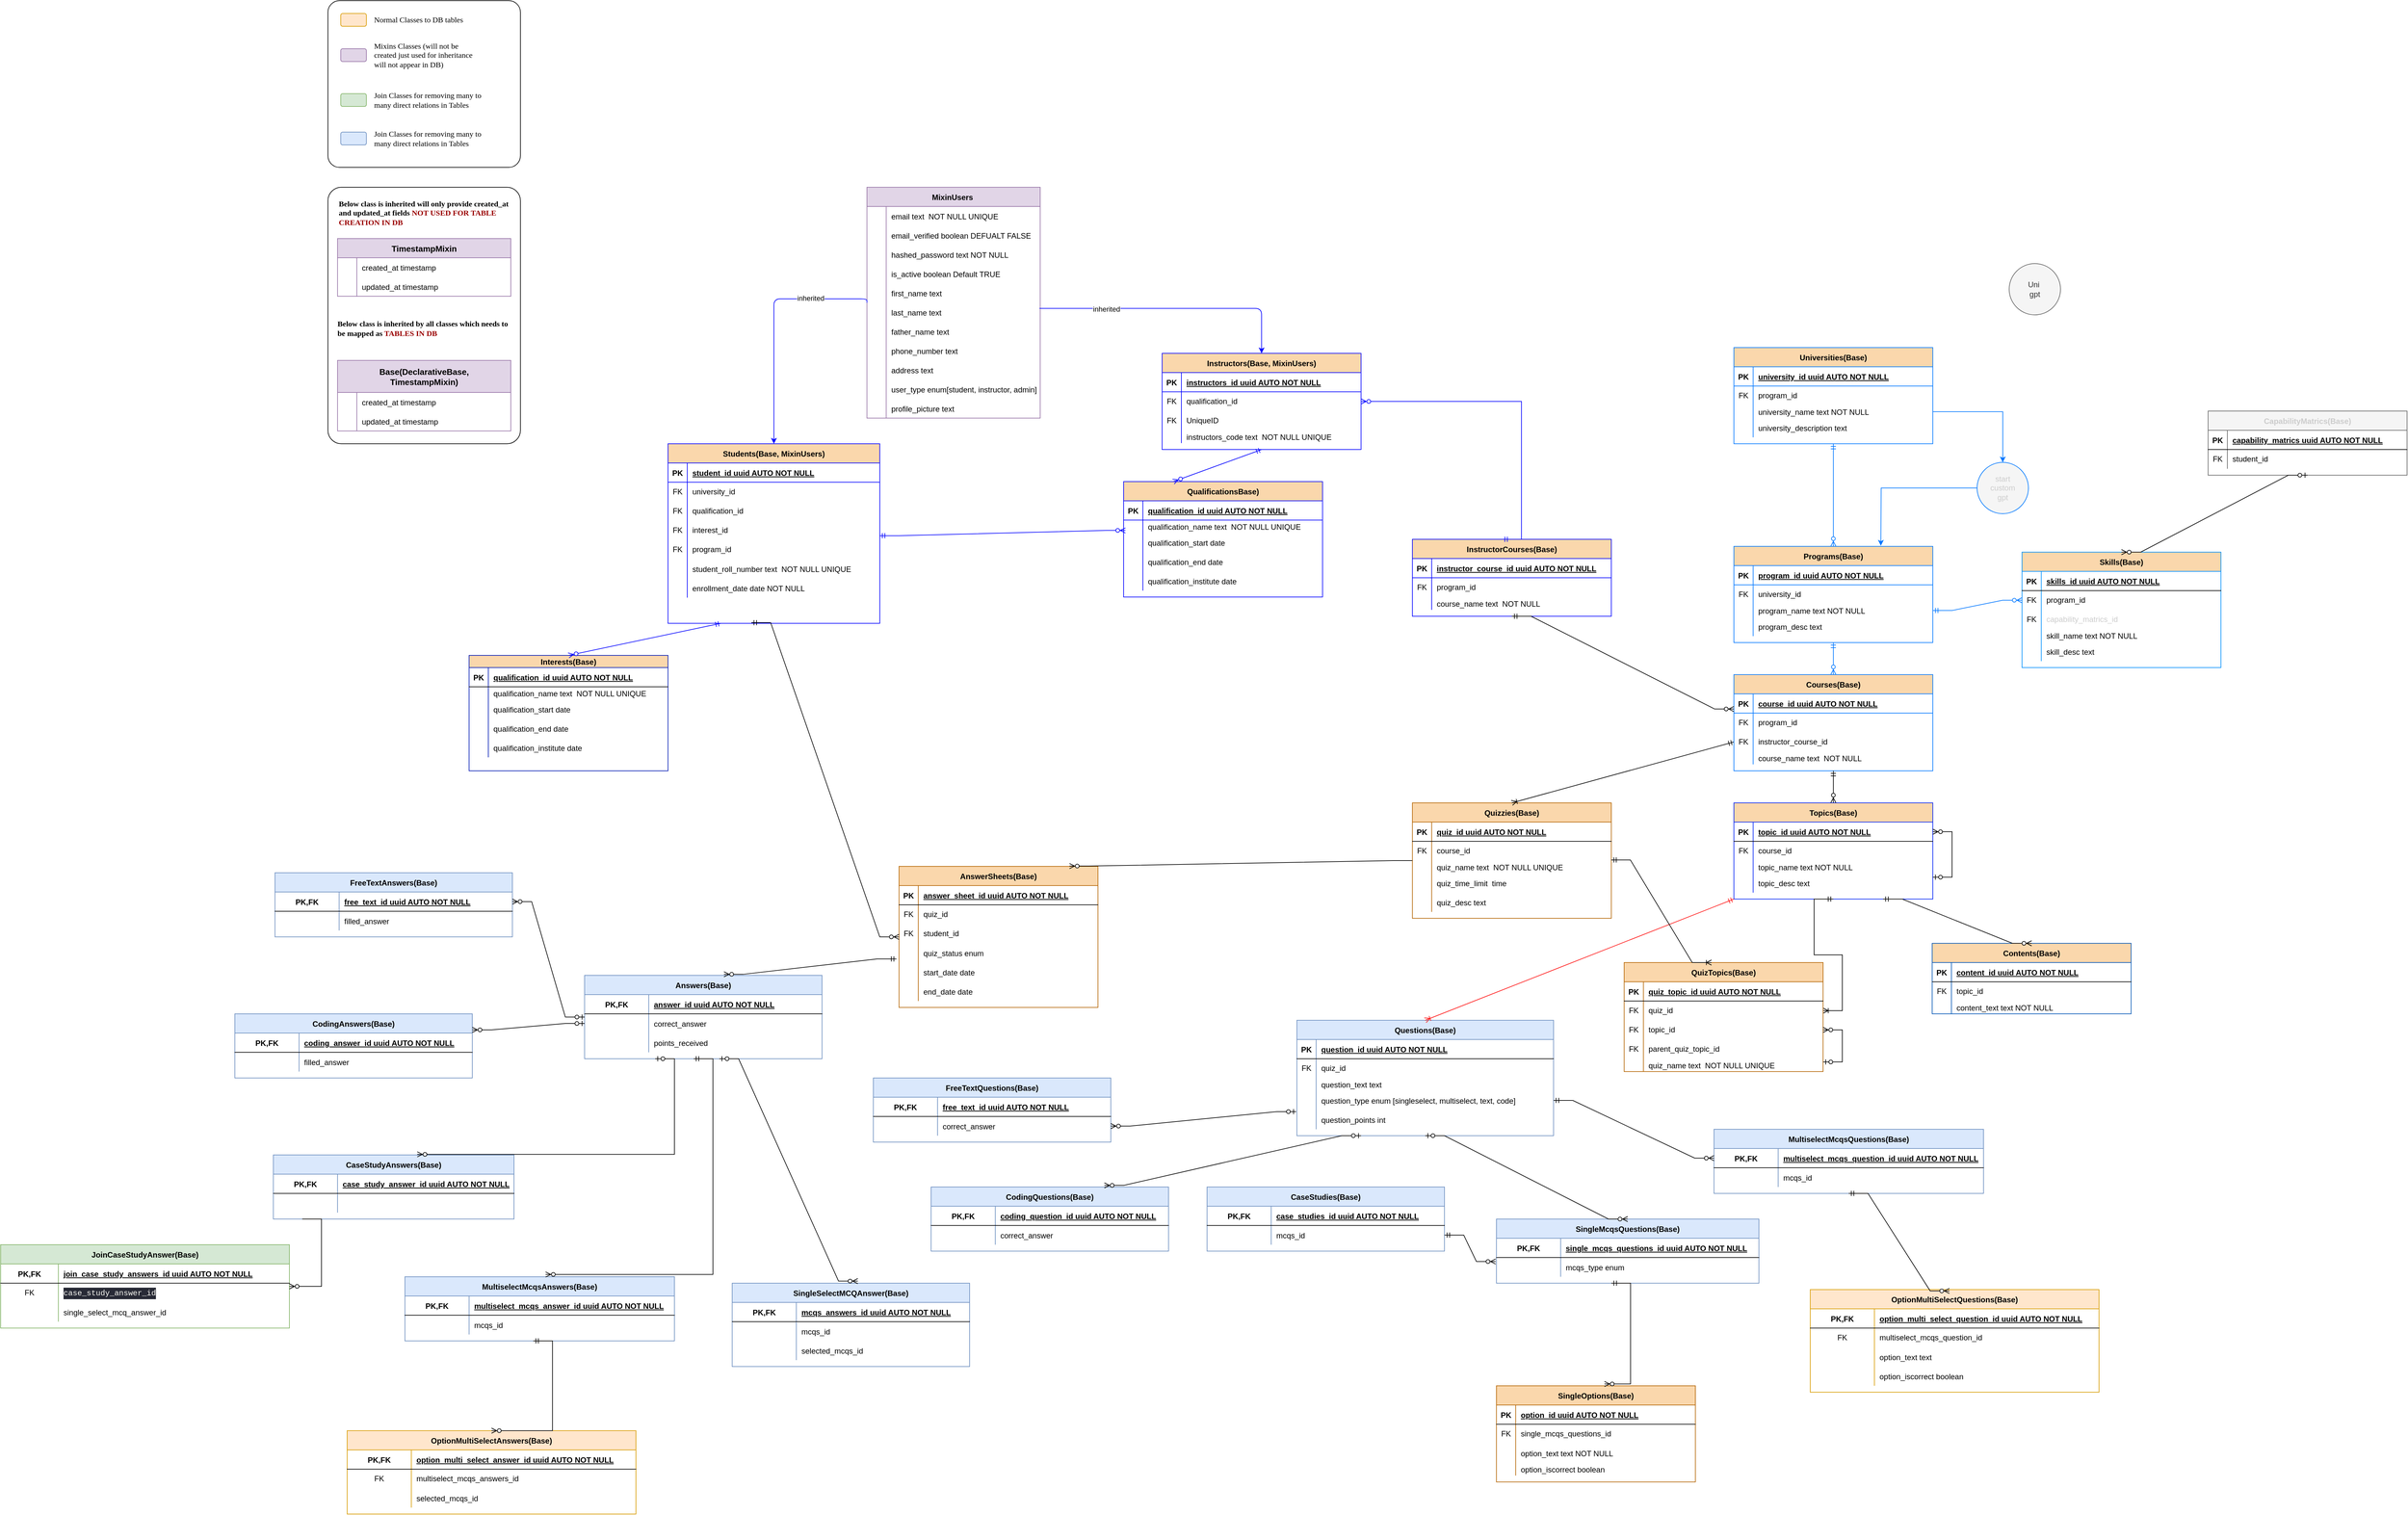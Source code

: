 <mxfile version="23.0.2" type="device">
  <diagram id="R2lEEEUBdFMjLlhIrx00" name="Page-1">
    <mxGraphModel dx="3297" dy="2837" grid="1" gridSize="10" guides="1" tooltips="1" connect="1" arrows="1" fold="1" page="0" pageScale="1" pageWidth="850" pageHeight="1100" math="0" shadow="0" extFonts="Permanent Marker^https://fonts.googleapis.com/css?family=Permanent+Marker">
      <root>
        <mxCell id="0" />
        <mxCell id="1" parent="0" />
        <mxCell id="C-vyLk0tnHw3VtMMgP7b-2" value="MixinUsers " style="shape=table;startSize=30;container=1;collapsible=1;childLayout=tableLayout;fixedRows=1;rowLines=0;fontStyle=1;align=center;resizeLast=1;fillColor=#e1d5e7;strokeColor=#9673a6;rounded=0;shadow=0;" parent="1" vertex="1">
          <mxGeometry x="520" y="11" width="270" height="360" as="geometry">
            <mxRectangle x="320" y="-10" width="70" height="30" as="alternateBounds" />
          </mxGeometry>
        </mxCell>
        <mxCell id="C-vyLk0tnHw3VtMMgP7b-6" value="" style="shape=partialRectangle;collapsible=0;dropTarget=0;pointerEvents=0;fillColor=none;points=[[0,0.5],[1,0.5]];portConstraint=eastwest;top=0;left=0;right=0;bottom=0;rounded=0;" parent="C-vyLk0tnHw3VtMMgP7b-2" vertex="1">
          <mxGeometry y="30" width="270" height="30" as="geometry" />
        </mxCell>
        <mxCell id="C-vyLk0tnHw3VtMMgP7b-7" value="" style="shape=partialRectangle;overflow=hidden;connectable=0;fillColor=none;top=0;left=0;bottom=0;right=0;rounded=0;" parent="C-vyLk0tnHw3VtMMgP7b-6" vertex="1">
          <mxGeometry width="30" height="30" as="geometry">
            <mxRectangle width="30" height="30" as="alternateBounds" />
          </mxGeometry>
        </mxCell>
        <mxCell id="C-vyLk0tnHw3VtMMgP7b-8" value="email text  NOT NULL UNIQUE" style="shape=partialRectangle;overflow=hidden;connectable=0;fillColor=none;top=0;left=0;bottom=0;right=0;align=left;spacingLeft=6;rounded=0;" parent="C-vyLk0tnHw3VtMMgP7b-6" vertex="1">
          <mxGeometry x="30" width="240" height="30" as="geometry">
            <mxRectangle width="240" height="30" as="alternateBounds" />
          </mxGeometry>
        </mxCell>
        <mxCell id="C-vyLk0tnHw3VtMMgP7b-9" value="" style="shape=partialRectangle;collapsible=0;dropTarget=0;pointerEvents=0;fillColor=none;points=[[0,0.5],[1,0.5]];portConstraint=eastwest;top=0;left=0;right=0;bottom=0;rounded=0;" parent="C-vyLk0tnHw3VtMMgP7b-2" vertex="1">
          <mxGeometry y="60" width="270" height="30" as="geometry" />
        </mxCell>
        <mxCell id="C-vyLk0tnHw3VtMMgP7b-10" value="" style="shape=partialRectangle;overflow=hidden;connectable=0;fillColor=none;top=0;left=0;bottom=0;right=0;rounded=0;" parent="C-vyLk0tnHw3VtMMgP7b-9" vertex="1">
          <mxGeometry width="30" height="30" as="geometry">
            <mxRectangle width="30" height="30" as="alternateBounds" />
          </mxGeometry>
        </mxCell>
        <mxCell id="C-vyLk0tnHw3VtMMgP7b-11" value="email_verified boolean DEFUALT FALSE" style="shape=partialRectangle;overflow=hidden;connectable=0;fillColor=none;top=0;left=0;bottom=0;right=0;align=left;spacingLeft=6;rounded=0;" parent="C-vyLk0tnHw3VtMMgP7b-9" vertex="1">
          <mxGeometry x="30" width="240" height="30" as="geometry">
            <mxRectangle width="240" height="30" as="alternateBounds" />
          </mxGeometry>
        </mxCell>
        <mxCell id="DcPNlkuqHzxazsGtqCUT-29" value="" style="shape=tableRow;horizontal=0;startSize=0;swimlaneHead=0;swimlaneBody=0;fillColor=none;collapsible=0;dropTarget=0;points=[[0,0.5],[1,0.5]];portConstraint=eastwest;top=0;left=0;right=0;bottom=0;rounded=0;" parent="C-vyLk0tnHw3VtMMgP7b-2" vertex="1">
          <mxGeometry y="90" width="270" height="30" as="geometry" />
        </mxCell>
        <mxCell id="DcPNlkuqHzxazsGtqCUT-30" value="" style="shape=partialRectangle;connectable=0;fillColor=none;top=0;left=0;bottom=0;right=0;editable=1;overflow=hidden;rounded=0;" parent="DcPNlkuqHzxazsGtqCUT-29" vertex="1">
          <mxGeometry width="30" height="30" as="geometry">
            <mxRectangle width="30" height="30" as="alternateBounds" />
          </mxGeometry>
        </mxCell>
        <mxCell id="DcPNlkuqHzxazsGtqCUT-31" value="hashed_password text NOT NULL" style="shape=partialRectangle;connectable=0;fillColor=none;top=0;left=0;bottom=0;right=0;align=left;spacingLeft=6;overflow=hidden;rounded=0;" parent="DcPNlkuqHzxazsGtqCUT-29" vertex="1">
          <mxGeometry x="30" width="240" height="30" as="geometry">
            <mxRectangle width="240" height="30" as="alternateBounds" />
          </mxGeometry>
        </mxCell>
        <mxCell id="PidgOmU1eot_tlCgPukA-48" value="" style="shape=tableRow;horizontal=0;startSize=0;swimlaneHead=0;swimlaneBody=0;fillColor=none;collapsible=0;dropTarget=0;points=[[0,0.5],[1,0.5]];portConstraint=eastwest;top=0;left=0;right=0;bottom=0;" parent="C-vyLk0tnHw3VtMMgP7b-2" vertex="1">
          <mxGeometry y="120" width="270" height="30" as="geometry" />
        </mxCell>
        <mxCell id="PidgOmU1eot_tlCgPukA-49" value="" style="shape=partialRectangle;connectable=0;fillColor=none;top=0;left=0;bottom=0;right=0;editable=1;overflow=hidden;" parent="PidgOmU1eot_tlCgPukA-48" vertex="1">
          <mxGeometry width="30" height="30" as="geometry">
            <mxRectangle width="30" height="30" as="alternateBounds" />
          </mxGeometry>
        </mxCell>
        <mxCell id="PidgOmU1eot_tlCgPukA-50" value="is_active boolean Default TRUE" style="shape=partialRectangle;connectable=0;fillColor=none;top=0;left=0;bottom=0;right=0;align=left;spacingLeft=6;overflow=hidden;" parent="PidgOmU1eot_tlCgPukA-48" vertex="1">
          <mxGeometry x="30" width="240" height="30" as="geometry">
            <mxRectangle width="240" height="30" as="alternateBounds" />
          </mxGeometry>
        </mxCell>
        <mxCell id="DcPNlkuqHzxazsGtqCUT-14" value="" style="shape=tableRow;horizontal=0;startSize=0;swimlaneHead=0;swimlaneBody=0;fillColor=none;collapsible=0;dropTarget=0;points=[[0,0.5],[1,0.5]];portConstraint=eastwest;top=0;left=0;right=0;bottom=0;rounded=0;strokeColor=#0000FF;" parent="C-vyLk0tnHw3VtMMgP7b-2" vertex="1">
          <mxGeometry y="150" width="270" height="30" as="geometry" />
        </mxCell>
        <mxCell id="DcPNlkuqHzxazsGtqCUT-15" value="" style="shape=partialRectangle;connectable=0;fillColor=none;top=0;left=0;bottom=0;right=0;editable=1;overflow=hidden;rounded=0;strokeColor=#0000FF;" parent="DcPNlkuqHzxazsGtqCUT-14" vertex="1">
          <mxGeometry width="30" height="30" as="geometry">
            <mxRectangle width="30" height="30" as="alternateBounds" />
          </mxGeometry>
        </mxCell>
        <mxCell id="DcPNlkuqHzxazsGtqCUT-16" value="first_name text" style="shape=partialRectangle;connectable=0;fillColor=none;top=0;left=0;bottom=0;right=0;align=left;spacingLeft=6;overflow=hidden;rounded=0;strokeColor=#0000FF;" parent="DcPNlkuqHzxazsGtqCUT-14" vertex="1">
          <mxGeometry x="30" width="240" height="30" as="geometry">
            <mxRectangle width="240" height="30" as="alternateBounds" />
          </mxGeometry>
        </mxCell>
        <mxCell id="DcPNlkuqHzxazsGtqCUT-17" value="" style="shape=tableRow;horizontal=0;startSize=0;swimlaneHead=0;swimlaneBody=0;fillColor=none;collapsible=0;dropTarget=0;points=[[0,0.5],[1,0.5]];portConstraint=eastwest;top=0;left=0;right=0;bottom=0;rounded=0;strokeColor=#0000FF;" parent="C-vyLk0tnHw3VtMMgP7b-2" vertex="1">
          <mxGeometry y="180" width="270" height="30" as="geometry" />
        </mxCell>
        <mxCell id="DcPNlkuqHzxazsGtqCUT-18" value="" style="shape=partialRectangle;connectable=0;fillColor=none;top=0;left=0;bottom=0;right=0;editable=1;overflow=hidden;rounded=0;strokeColor=#0000FF;" parent="DcPNlkuqHzxazsGtqCUT-17" vertex="1">
          <mxGeometry width="30" height="30" as="geometry">
            <mxRectangle width="30" height="30" as="alternateBounds" />
          </mxGeometry>
        </mxCell>
        <mxCell id="DcPNlkuqHzxazsGtqCUT-19" value="last_name text" style="shape=partialRectangle;connectable=0;fillColor=none;top=0;left=0;bottom=0;right=0;align=left;spacingLeft=6;overflow=hidden;rounded=0;strokeColor=#0000FF;" parent="DcPNlkuqHzxazsGtqCUT-17" vertex="1">
          <mxGeometry x="30" width="240" height="30" as="geometry">
            <mxRectangle width="240" height="30" as="alternateBounds" />
          </mxGeometry>
        </mxCell>
        <mxCell id="DcPNlkuqHzxazsGtqCUT-23" value="" style="shape=tableRow;horizontal=0;startSize=0;swimlaneHead=0;swimlaneBody=0;fillColor=none;collapsible=0;dropTarget=0;points=[[0,0.5],[1,0.5]];portConstraint=eastwest;top=0;left=0;right=0;bottom=0;rounded=0;strokeColor=#0000FF;" parent="C-vyLk0tnHw3VtMMgP7b-2" vertex="1">
          <mxGeometry y="210" width="270" height="30" as="geometry" />
        </mxCell>
        <mxCell id="DcPNlkuqHzxazsGtqCUT-24" value="" style="shape=partialRectangle;connectable=0;fillColor=none;top=0;left=0;bottom=0;right=0;editable=1;overflow=hidden;rounded=0;strokeColor=#0000FF;" parent="DcPNlkuqHzxazsGtqCUT-23" vertex="1">
          <mxGeometry width="30" height="30" as="geometry">
            <mxRectangle width="30" height="30" as="alternateBounds" />
          </mxGeometry>
        </mxCell>
        <mxCell id="DcPNlkuqHzxazsGtqCUT-25" value="father_name text " style="shape=partialRectangle;connectable=0;fillColor=none;top=0;left=0;bottom=0;right=0;align=left;spacingLeft=6;overflow=hidden;rounded=0;strokeColor=#0000FF;" parent="DcPNlkuqHzxazsGtqCUT-23" vertex="1">
          <mxGeometry x="30" width="240" height="30" as="geometry">
            <mxRectangle width="240" height="30" as="alternateBounds" />
          </mxGeometry>
        </mxCell>
        <mxCell id="DcPNlkuqHzxazsGtqCUT-20" value="" style="shape=tableRow;horizontal=0;startSize=0;swimlaneHead=0;swimlaneBody=0;fillColor=none;collapsible=0;dropTarget=0;points=[[0,0.5],[1,0.5]];portConstraint=eastwest;top=0;left=0;right=0;bottom=0;rounded=0;strokeColor=#0000FF;" parent="C-vyLk0tnHw3VtMMgP7b-2" vertex="1">
          <mxGeometry y="240" width="270" height="30" as="geometry" />
        </mxCell>
        <mxCell id="DcPNlkuqHzxazsGtqCUT-21" value="" style="shape=partialRectangle;connectable=0;fillColor=none;top=0;left=0;bottom=0;right=0;editable=1;overflow=hidden;rounded=0;strokeColor=#0000FF;" parent="DcPNlkuqHzxazsGtqCUT-20" vertex="1">
          <mxGeometry width="30" height="30" as="geometry">
            <mxRectangle width="30" height="30" as="alternateBounds" />
          </mxGeometry>
        </mxCell>
        <mxCell id="DcPNlkuqHzxazsGtqCUT-22" value="phone_number text " style="shape=partialRectangle;connectable=0;fillColor=none;top=0;left=0;bottom=0;right=0;align=left;spacingLeft=6;overflow=hidden;rounded=0;strokeColor=#0000FF;" parent="DcPNlkuqHzxazsGtqCUT-20" vertex="1">
          <mxGeometry x="30" width="240" height="30" as="geometry">
            <mxRectangle width="240" height="30" as="alternateBounds" />
          </mxGeometry>
        </mxCell>
        <mxCell id="DcPNlkuqHzxazsGtqCUT-26" value="" style="shape=tableRow;horizontal=0;startSize=0;swimlaneHead=0;swimlaneBody=0;fillColor=none;collapsible=0;dropTarget=0;points=[[0,0.5],[1,0.5]];portConstraint=eastwest;top=0;left=0;right=0;bottom=0;rounded=0;strokeColor=#0000FF;" parent="C-vyLk0tnHw3VtMMgP7b-2" vertex="1">
          <mxGeometry y="270" width="270" height="30" as="geometry" />
        </mxCell>
        <mxCell id="DcPNlkuqHzxazsGtqCUT-27" value="" style="shape=partialRectangle;connectable=0;fillColor=none;top=0;left=0;bottom=0;right=0;editable=1;overflow=hidden;rounded=0;strokeColor=#0000FF;" parent="DcPNlkuqHzxazsGtqCUT-26" vertex="1">
          <mxGeometry width="30" height="30" as="geometry">
            <mxRectangle width="30" height="30" as="alternateBounds" />
          </mxGeometry>
        </mxCell>
        <mxCell id="DcPNlkuqHzxazsGtqCUT-28" value="address text " style="shape=partialRectangle;connectable=0;fillColor=none;top=0;left=0;bottom=0;right=0;align=left;spacingLeft=6;overflow=hidden;rounded=0;strokeColor=#0000FF;" parent="DcPNlkuqHzxazsGtqCUT-26" vertex="1">
          <mxGeometry x="30" width="240" height="30" as="geometry">
            <mxRectangle width="240" height="30" as="alternateBounds" />
          </mxGeometry>
        </mxCell>
        <mxCell id="PidgOmU1eot_tlCgPukA-57" value="" style="shape=tableRow;horizontal=0;startSize=0;swimlaneHead=0;swimlaneBody=0;fillColor=none;collapsible=0;dropTarget=0;points=[[0,0.5],[1,0.5]];portConstraint=eastwest;top=0;left=0;right=0;bottom=0;strokeColor=#0000FF;" parent="C-vyLk0tnHw3VtMMgP7b-2" vertex="1">
          <mxGeometry y="300" width="270" height="30" as="geometry" />
        </mxCell>
        <mxCell id="PidgOmU1eot_tlCgPukA-58" value="" style="shape=partialRectangle;connectable=0;fillColor=none;top=0;left=0;bottom=0;right=0;editable=1;overflow=hidden;strokeColor=#0000FF;" parent="PidgOmU1eot_tlCgPukA-57" vertex="1">
          <mxGeometry width="30" height="30" as="geometry">
            <mxRectangle width="30" height="30" as="alternateBounds" />
          </mxGeometry>
        </mxCell>
        <mxCell id="PidgOmU1eot_tlCgPukA-59" value="user_type enum[student, instructor, admin]" style="shape=partialRectangle;connectable=0;fillColor=none;top=0;left=0;bottom=0;right=0;align=left;spacingLeft=6;overflow=hidden;strokeColor=#0000FF;" parent="PidgOmU1eot_tlCgPukA-57" vertex="1">
          <mxGeometry x="30" width="240" height="30" as="geometry">
            <mxRectangle width="240" height="30" as="alternateBounds" />
          </mxGeometry>
        </mxCell>
        <mxCell id="DcPNlkuqHzxazsGtqCUT-32" value="" style="shape=tableRow;horizontal=0;startSize=0;swimlaneHead=0;swimlaneBody=0;fillColor=none;collapsible=0;dropTarget=0;points=[[0,0.5],[1,0.5]];portConstraint=eastwest;top=0;left=0;right=0;bottom=0;strokeColor=#0000FF;" parent="C-vyLk0tnHw3VtMMgP7b-2" vertex="1">
          <mxGeometry y="330" width="270" height="30" as="geometry" />
        </mxCell>
        <mxCell id="DcPNlkuqHzxazsGtqCUT-33" value="" style="shape=partialRectangle;connectable=0;fillColor=none;top=0;left=0;bottom=0;right=0;editable=1;overflow=hidden;strokeColor=#0000FF;" parent="DcPNlkuqHzxazsGtqCUT-32" vertex="1">
          <mxGeometry width="30" height="30" as="geometry">
            <mxRectangle width="30" height="30" as="alternateBounds" />
          </mxGeometry>
        </mxCell>
        <mxCell id="DcPNlkuqHzxazsGtqCUT-34" value="profile_picture text" style="shape=partialRectangle;connectable=0;fillColor=none;top=0;left=0;bottom=0;right=0;align=left;spacingLeft=6;overflow=hidden;strokeColor=#0000FF;" parent="DcPNlkuqHzxazsGtqCUT-32" vertex="1">
          <mxGeometry x="30" width="240" height="30" as="geometry">
            <mxRectangle width="240" height="30" as="alternateBounds" />
          </mxGeometry>
        </mxCell>
        <mxCell id="C-vyLk0tnHw3VtMMgP7b-13" value="Students(Base, MixinUsers)" style="shape=table;startSize=30;container=1;collapsible=1;childLayout=tableLayout;fixedRows=1;rowLines=0;fontStyle=1;align=center;resizeLast=1;rounded=0;fillColor=#fad7ac;strokeColor=#0000FF;" parent="1" vertex="1">
          <mxGeometry x="210" y="411" width="330" height="280" as="geometry" />
        </mxCell>
        <mxCell id="C-vyLk0tnHw3VtMMgP7b-14" value="" style="shape=partialRectangle;collapsible=0;dropTarget=0;pointerEvents=0;fillColor=none;points=[[0,0.5],[1,0.5]];portConstraint=eastwest;top=0;left=0;right=0;bottom=1;rounded=0;strokeColor=#0000FF;" parent="C-vyLk0tnHw3VtMMgP7b-13" vertex="1">
          <mxGeometry y="30" width="330" height="30" as="geometry" />
        </mxCell>
        <mxCell id="C-vyLk0tnHw3VtMMgP7b-15" value="PK" style="shape=partialRectangle;overflow=hidden;connectable=0;fillColor=none;top=0;left=0;bottom=0;right=0;fontStyle=1;rounded=0;strokeColor=#0000FF;" parent="C-vyLk0tnHw3VtMMgP7b-14" vertex="1">
          <mxGeometry width="30" height="30" as="geometry">
            <mxRectangle width="30" height="30" as="alternateBounds" />
          </mxGeometry>
        </mxCell>
        <mxCell id="C-vyLk0tnHw3VtMMgP7b-16" value="student_id uuid AUTO NOT NULL " style="shape=partialRectangle;overflow=hidden;connectable=0;fillColor=none;top=0;left=0;bottom=0;right=0;align=left;spacingLeft=6;fontStyle=5;rounded=0;strokeColor=#0000FF;" parent="C-vyLk0tnHw3VtMMgP7b-14" vertex="1">
          <mxGeometry x="30" width="300" height="30" as="geometry">
            <mxRectangle width="300" height="30" as="alternateBounds" />
          </mxGeometry>
        </mxCell>
        <mxCell id="DcPNlkuqHzxazsGtqCUT-47" value="" style="shape=tableRow;horizontal=0;startSize=0;swimlaneHead=0;swimlaneBody=0;fillColor=none;collapsible=0;dropTarget=0;points=[[0,0.5],[1,0.5]];portConstraint=eastwest;top=0;left=0;right=0;bottom=0;strokeColor=#0000FF;" parent="C-vyLk0tnHw3VtMMgP7b-13" vertex="1">
          <mxGeometry y="60" width="330" height="30" as="geometry" />
        </mxCell>
        <mxCell id="DcPNlkuqHzxazsGtqCUT-48" value="FK" style="shape=partialRectangle;connectable=0;fillColor=none;top=0;left=0;bottom=0;right=0;fontStyle=0;overflow=hidden;whiteSpace=wrap;html=1;strokeColor=#0000FF;" parent="DcPNlkuqHzxazsGtqCUT-47" vertex="1">
          <mxGeometry width="30" height="30" as="geometry">
            <mxRectangle width="30" height="30" as="alternateBounds" />
          </mxGeometry>
        </mxCell>
        <mxCell id="DcPNlkuqHzxazsGtqCUT-49" value="university_id&amp;nbsp;" style="shape=partialRectangle;connectable=0;fillColor=none;top=0;left=0;bottom=0;right=0;align=left;spacingLeft=6;fontStyle=0;overflow=hidden;whiteSpace=wrap;html=1;strokeColor=#0000FF;" parent="DcPNlkuqHzxazsGtqCUT-47" vertex="1">
          <mxGeometry x="30" width="300" height="30" as="geometry">
            <mxRectangle width="300" height="30" as="alternateBounds" />
          </mxGeometry>
        </mxCell>
        <mxCell id="PidgOmU1eot_tlCgPukA-79" value="" style="shape=tableRow;horizontal=0;startSize=0;swimlaneHead=0;swimlaneBody=0;fillColor=none;collapsible=0;dropTarget=0;points=[[0,0.5],[1,0.5]];portConstraint=eastwest;top=0;left=0;right=0;bottom=0;strokeColor=#0000FF;" parent="C-vyLk0tnHw3VtMMgP7b-13" vertex="1">
          <mxGeometry y="90" width="330" height="30" as="geometry" />
        </mxCell>
        <mxCell id="PidgOmU1eot_tlCgPukA-80" value="FK" style="shape=partialRectangle;connectable=0;fillColor=none;top=0;left=0;bottom=0;right=0;fontStyle=0;overflow=hidden;whiteSpace=wrap;html=1;strokeColor=#0000FF;" parent="PidgOmU1eot_tlCgPukA-79" vertex="1">
          <mxGeometry width="30" height="30" as="geometry">
            <mxRectangle width="30" height="30" as="alternateBounds" />
          </mxGeometry>
        </mxCell>
        <mxCell id="PidgOmU1eot_tlCgPukA-81" value="qualification_id" style="shape=partialRectangle;connectable=0;fillColor=none;top=0;left=0;bottom=0;right=0;align=left;spacingLeft=6;fontStyle=0;overflow=hidden;whiteSpace=wrap;html=1;strokeColor=#0000FF;" parent="PidgOmU1eot_tlCgPukA-79" vertex="1">
          <mxGeometry x="30" width="300" height="30" as="geometry">
            <mxRectangle width="300" height="30" as="alternateBounds" />
          </mxGeometry>
        </mxCell>
        <mxCell id="PidgOmU1eot_tlCgPukA-82" value="" style="shape=tableRow;horizontal=0;startSize=0;swimlaneHead=0;swimlaneBody=0;fillColor=none;collapsible=0;dropTarget=0;points=[[0,0.5],[1,0.5]];portConstraint=eastwest;top=0;left=0;right=0;bottom=0;strokeColor=#0000FF;" parent="C-vyLk0tnHw3VtMMgP7b-13" vertex="1">
          <mxGeometry y="120" width="330" height="30" as="geometry" />
        </mxCell>
        <mxCell id="PidgOmU1eot_tlCgPukA-83" value="FK" style="shape=partialRectangle;connectable=0;fillColor=none;top=0;left=0;bottom=0;right=0;fontStyle=0;overflow=hidden;whiteSpace=wrap;html=1;strokeColor=#0000FF;" parent="PidgOmU1eot_tlCgPukA-82" vertex="1">
          <mxGeometry width="30" height="30" as="geometry">
            <mxRectangle width="30" height="30" as="alternateBounds" />
          </mxGeometry>
        </mxCell>
        <mxCell id="PidgOmU1eot_tlCgPukA-84" value="interest_id" style="shape=partialRectangle;connectable=0;fillColor=none;top=0;left=0;bottom=0;right=0;align=left;spacingLeft=6;fontStyle=0;overflow=hidden;whiteSpace=wrap;html=1;strokeColor=#0000FF;" parent="PidgOmU1eot_tlCgPukA-82" vertex="1">
          <mxGeometry x="30" width="300" height="30" as="geometry">
            <mxRectangle width="300" height="30" as="alternateBounds" />
          </mxGeometry>
        </mxCell>
        <mxCell id="PidgOmU1eot_tlCgPukA-88" value="" style="shape=tableRow;horizontal=0;startSize=0;swimlaneHead=0;swimlaneBody=0;fillColor=none;collapsible=0;dropTarget=0;points=[[0,0.5],[1,0.5]];portConstraint=eastwest;top=0;left=0;right=0;bottom=0;strokeColor=#0000FF;" parent="C-vyLk0tnHw3VtMMgP7b-13" vertex="1">
          <mxGeometry y="150" width="330" height="30" as="geometry" />
        </mxCell>
        <mxCell id="PidgOmU1eot_tlCgPukA-89" value="FK" style="shape=partialRectangle;connectable=0;fillColor=none;top=0;left=0;bottom=0;right=0;fontStyle=0;overflow=hidden;whiteSpace=wrap;html=1;strokeColor=#0000FF;" parent="PidgOmU1eot_tlCgPukA-88" vertex="1">
          <mxGeometry width="30" height="30" as="geometry">
            <mxRectangle width="30" height="30" as="alternateBounds" />
          </mxGeometry>
        </mxCell>
        <mxCell id="PidgOmU1eot_tlCgPukA-90" value="program_id" style="shape=partialRectangle;connectable=0;fillColor=none;top=0;left=0;bottom=0;right=0;align=left;spacingLeft=6;fontStyle=0;overflow=hidden;whiteSpace=wrap;html=1;strokeColor=#0000FF;" parent="PidgOmU1eot_tlCgPukA-88" vertex="1">
          <mxGeometry x="30" width="300" height="30" as="geometry">
            <mxRectangle width="300" height="30" as="alternateBounds" />
          </mxGeometry>
        </mxCell>
        <mxCell id="C-vyLk0tnHw3VtMMgP7b-17" value="" style="shape=partialRectangle;collapsible=0;dropTarget=0;pointerEvents=0;fillColor=none;points=[[0,0.5],[1,0.5]];portConstraint=eastwest;top=0;left=0;right=0;bottom=0;rounded=0;strokeColor=#0000FF;" parent="C-vyLk0tnHw3VtMMgP7b-13" vertex="1">
          <mxGeometry y="180" width="330" height="30" as="geometry" />
        </mxCell>
        <mxCell id="C-vyLk0tnHw3VtMMgP7b-18" value="" style="shape=partialRectangle;overflow=hidden;connectable=0;fillColor=none;top=0;left=0;bottom=0;right=0;rounded=0;strokeColor=#0000FF;" parent="C-vyLk0tnHw3VtMMgP7b-17" vertex="1">
          <mxGeometry width="30" height="30" as="geometry">
            <mxRectangle width="30" height="30" as="alternateBounds" />
          </mxGeometry>
        </mxCell>
        <mxCell id="C-vyLk0tnHw3VtMMgP7b-19" value="student_roll_number text  NOT NULL UNIQUE" style="shape=partialRectangle;overflow=hidden;connectable=0;fillColor=none;top=0;left=0;bottom=0;right=0;align=left;spacingLeft=6;rounded=0;strokeColor=#0000FF;" parent="C-vyLk0tnHw3VtMMgP7b-17" vertex="1">
          <mxGeometry x="30" width="300" height="30" as="geometry">
            <mxRectangle width="300" height="30" as="alternateBounds" />
          </mxGeometry>
        </mxCell>
        <mxCell id="C-vyLk0tnHw3VtMMgP7b-20" value="" style="shape=partialRectangle;collapsible=0;dropTarget=0;pointerEvents=0;fillColor=none;points=[[0,0.5],[1,0.5]];portConstraint=eastwest;top=0;left=0;right=0;bottom=0;rounded=0;strokeColor=#0000FF;" parent="C-vyLk0tnHw3VtMMgP7b-13" vertex="1">
          <mxGeometry y="210" width="330" height="30" as="geometry" />
        </mxCell>
        <mxCell id="C-vyLk0tnHw3VtMMgP7b-21" value="" style="shape=partialRectangle;overflow=hidden;connectable=0;fillColor=none;top=0;left=0;bottom=0;right=0;rounded=0;strokeColor=#0000FF;" parent="C-vyLk0tnHw3VtMMgP7b-20" vertex="1">
          <mxGeometry width="30" height="30" as="geometry">
            <mxRectangle width="30" height="30" as="alternateBounds" />
          </mxGeometry>
        </mxCell>
        <mxCell id="C-vyLk0tnHw3VtMMgP7b-22" value="enrollment_date date NOT NULL" style="shape=partialRectangle;overflow=hidden;connectable=0;fillColor=none;top=0;left=0;bottom=0;right=0;align=left;spacingLeft=6;rounded=0;strokeColor=#0000FF;" parent="C-vyLk0tnHw3VtMMgP7b-20" vertex="1">
          <mxGeometry x="30" width="300" height="30" as="geometry">
            <mxRectangle width="300" height="30" as="alternateBounds" />
          </mxGeometry>
        </mxCell>
        <mxCell id="DcPNlkuqHzxazsGtqCUT-35" style="edgeStyle=orthogonalEdgeStyle;orthogonalLoop=1;jettySize=auto;html=1;entryX=0.5;entryY=0;entryDx=0;entryDy=0;strokeColor=#0000FF;" parent="1" source="DcPNlkuqHzxazsGtqCUT-17" target="C-vyLk0tnHw3VtMMgP7b-13" edge="1">
          <mxGeometry relative="1" as="geometry">
            <mxPoint x="770" y="330" as="targetPoint" />
            <Array as="points">
              <mxPoint x="520" y="185" />
              <mxPoint x="375" y="185" />
            </Array>
          </mxGeometry>
        </mxCell>
        <mxCell id="PidgOmU1eot_tlCgPukA-60" value="inherited" style="edgeLabel;html=1;align=center;verticalAlign=middle;resizable=0;points=[];strokeColor=#0000FF;" parent="DcPNlkuqHzxazsGtqCUT-35" vertex="1" connectable="0">
          <mxGeometry x="-0.5" y="-1" relative="1" as="geometry">
            <mxPoint as="offset" />
          </mxGeometry>
        </mxCell>
        <mxCell id="PidgOmU1eot_tlCgPukA-2" value="" style="rounded=1;whiteSpace=wrap;html=1;arcSize=7;movable=0;resizable=0;rotatable=0;deletable=0;editable=0;locked=1;connectable=0;" parent="1" vertex="1">
          <mxGeometry x="-320" y="-280" width="300" height="260" as="geometry" />
        </mxCell>
        <mxCell id="PidgOmU1eot_tlCgPukA-3" value="" style="rounded=1;whiteSpace=wrap;html=1;fillColor=#ffe6cc;strokeColor=#d79b00;movable=0;resizable=0;rotatable=0;deletable=0;editable=0;locked=1;connectable=0;" parent="1" vertex="1">
          <mxGeometry x="-300" y="-260" width="40" height="20" as="geometry" />
        </mxCell>
        <mxCell id="PidgOmU1eot_tlCgPukA-4" value="&lt;font&gt;Normal Classes to DB tables&lt;/font&gt;" style="text;html=1;strokeColor=none;fillColor=none;align=left;verticalAlign=middle;whiteSpace=wrap;rounded=0;fontFamily=jost;movable=0;resizable=0;rotatable=0;deletable=0;editable=0;locked=1;connectable=0;" parent="1" vertex="1">
          <mxGeometry x="-250" y="-260" width="150" height="20" as="geometry" />
        </mxCell>
        <mxCell id="PidgOmU1eot_tlCgPukA-6" value="" style="rounded=1;whiteSpace=wrap;html=1;fillColor=#e1d5e7;strokeColor=#9673a6;movable=0;resizable=0;rotatable=0;deletable=0;editable=0;locked=1;connectable=0;" parent="1" vertex="1">
          <mxGeometry x="-300" y="-205" width="40" height="20" as="geometry" />
        </mxCell>
        <mxCell id="PidgOmU1eot_tlCgPukA-7" value="Mixins Classes (will not be created just used for inheritance will not appear in DB)" style="text;html=1;strokeColor=none;fillColor=none;align=left;verticalAlign=middle;whiteSpace=wrap;rounded=0;fontFamily=jost;movable=0;resizable=0;rotatable=0;deletable=0;editable=0;locked=1;connectable=0;" parent="1" vertex="1">
          <mxGeometry x="-250" y="-220" width="170" height="50" as="geometry" />
        </mxCell>
        <mxCell id="PidgOmU1eot_tlCgPukA-8" value="" style="rounded=1;whiteSpace=wrap;html=1;fillColor=#d5e8d4;strokeColor=#82b366;movable=0;resizable=0;rotatable=0;deletable=0;editable=0;locked=1;connectable=0;" parent="1" vertex="1">
          <mxGeometry x="-300" y="-135" width="40" height="20" as="geometry" />
        </mxCell>
        <mxCell id="PidgOmU1eot_tlCgPukA-9" value="Join Classes for removing many to many direct relations in Tables" style="text;html=1;strokeColor=none;fillColor=none;align=left;verticalAlign=middle;whiteSpace=wrap;rounded=0;fontFamily=jost;movable=0;resizable=0;rotatable=0;deletable=0;editable=0;locked=1;connectable=0;" parent="1" vertex="1">
          <mxGeometry x="-250" y="-150" width="170" height="50" as="geometry" />
        </mxCell>
        <mxCell id="PidgOmU1eot_tlCgPukA-44" value="" style="rounded=1;whiteSpace=wrap;html=1;arcSize=7;movable=0;resizable=0;rotatable=0;deletable=0;editable=0;locked=1;connectable=0;" parent="1" vertex="1">
          <mxGeometry x="-320" y="11" width="300" height="400" as="geometry" />
        </mxCell>
        <mxCell id="PidgOmU1eot_tlCgPukA-10" value="TimestampMixin" style="shape=table;startSize=30;container=1;collapsible=1;childLayout=tableLayout;fixedRows=1;rowLines=0;fontStyle=1;align=center;resizeLast=1;fillColor=#e1d5e7;strokeColor=#9673a6;rounded=0;shadow=0;fontSize=13;movable=0;resizable=0;rotatable=0;deletable=0;editable=0;locked=1;connectable=0;" parent="1" vertex="1">
          <mxGeometry x="-305" y="91" width="270" height="90" as="geometry">
            <mxRectangle x="320" width="70" height="30" as="alternateBounds" />
          </mxGeometry>
        </mxCell>
        <mxCell id="PidgOmU1eot_tlCgPukA-14" value="" style="shape=partialRectangle;collapsible=0;dropTarget=0;pointerEvents=0;fillColor=none;points=[[0,0.5],[1,0.5]];portConstraint=eastwest;top=0;left=0;right=0;bottom=0;rounded=0;movable=0;resizable=0;rotatable=0;deletable=0;editable=0;locked=1;connectable=0;" parent="PidgOmU1eot_tlCgPukA-10" vertex="1">
          <mxGeometry y="30" width="270" height="30" as="geometry" />
        </mxCell>
        <mxCell id="PidgOmU1eot_tlCgPukA-15" value="" style="shape=partialRectangle;overflow=hidden;connectable=0;fillColor=none;top=0;left=0;bottom=0;right=0;rounded=0;movable=0;resizable=0;rotatable=0;deletable=0;editable=0;locked=1;" parent="PidgOmU1eot_tlCgPukA-14" vertex="1">
          <mxGeometry width="30" height="30" as="geometry">
            <mxRectangle width="30" height="30" as="alternateBounds" />
          </mxGeometry>
        </mxCell>
        <mxCell id="PidgOmU1eot_tlCgPukA-16" value="created_at timestamp" style="shape=partialRectangle;overflow=hidden;connectable=0;fillColor=none;top=0;left=0;bottom=0;right=0;align=left;spacingLeft=6;rounded=0;movable=0;resizable=0;rotatable=0;deletable=0;editable=0;locked=1;" parent="PidgOmU1eot_tlCgPukA-14" vertex="1">
          <mxGeometry x="30" width="240" height="30" as="geometry">
            <mxRectangle width="240" height="30" as="alternateBounds" />
          </mxGeometry>
        </mxCell>
        <mxCell id="PidgOmU1eot_tlCgPukA-17" value="" style="shape=tableRow;horizontal=0;startSize=0;swimlaneHead=0;swimlaneBody=0;fillColor=none;collapsible=0;dropTarget=0;points=[[0,0.5],[1,0.5]];portConstraint=eastwest;top=0;left=0;right=0;bottom=0;rounded=0;movable=0;resizable=0;rotatable=0;deletable=0;editable=0;locked=1;connectable=0;" parent="PidgOmU1eot_tlCgPukA-10" vertex="1">
          <mxGeometry y="60" width="270" height="30" as="geometry" />
        </mxCell>
        <mxCell id="PidgOmU1eot_tlCgPukA-18" value="" style="shape=partialRectangle;connectable=0;fillColor=none;top=0;left=0;bottom=0;right=0;editable=0;overflow=hidden;rounded=0;movable=0;resizable=0;rotatable=0;deletable=0;locked=1;" parent="PidgOmU1eot_tlCgPukA-17" vertex="1">
          <mxGeometry width="30" height="30" as="geometry">
            <mxRectangle width="30" height="30" as="alternateBounds" />
          </mxGeometry>
        </mxCell>
        <mxCell id="PidgOmU1eot_tlCgPukA-19" value="updated_at timestamp" style="shape=partialRectangle;connectable=0;fillColor=none;top=0;left=0;bottom=0;right=0;align=left;spacingLeft=6;overflow=hidden;rounded=0;movable=0;resizable=0;rotatable=0;deletable=0;editable=0;locked=1;" parent="PidgOmU1eot_tlCgPukA-17" vertex="1">
          <mxGeometry x="30" width="240" height="30" as="geometry">
            <mxRectangle width="240" height="30" as="alternateBounds" />
          </mxGeometry>
        </mxCell>
        <mxCell id="PidgOmU1eot_tlCgPukA-45" value="&lt;font face=&quot;jost&quot;&gt;Below class is inherited will only provide created_at and updated_at fields&lt;font color=&quot;#990000&quot;&gt; NOT USED FOR TABLE CREATION IN DB&lt;/font&gt;&lt;/font&gt;" style="text;html=1;strokeColor=none;fillColor=none;align=left;verticalAlign=middle;whiteSpace=wrap;rounded=0;fontStyle=1;spacingTop=0;movable=0;resizable=0;rotatable=0;deletable=0;editable=0;locked=1;connectable=0;" parent="1" vertex="1">
          <mxGeometry x="-305" y="21" width="275" height="60" as="geometry" />
        </mxCell>
        <mxCell id="PidgOmU1eot_tlCgPukA-62" value="Base(DeclarativeBase, &#xa;TimestampMixin)" style="shape=table;startSize=50;container=1;collapsible=1;childLayout=tableLayout;fixedRows=1;rowLines=0;fontStyle=1;align=center;resizeLast=1;fillColor=#e1d5e7;strokeColor=#9673a6;rounded=0;shadow=0;fontSize=13;movable=0;resizable=0;rotatable=0;deletable=0;editable=0;locked=1;connectable=0;" parent="1" vertex="1">
          <mxGeometry x="-305" y="281" width="270" height="110" as="geometry">
            <mxRectangle x="320" width="70" height="30" as="alternateBounds" />
          </mxGeometry>
        </mxCell>
        <mxCell id="PidgOmU1eot_tlCgPukA-63" value="" style="shape=partialRectangle;collapsible=0;dropTarget=0;pointerEvents=0;fillColor=none;points=[[0,0.5],[1,0.5]];portConstraint=eastwest;top=0;left=0;right=0;bottom=0;rounded=0;movable=0;resizable=0;rotatable=0;deletable=0;editable=0;locked=1;connectable=0;" parent="PidgOmU1eot_tlCgPukA-62" vertex="1">
          <mxGeometry y="50" width="270" height="30" as="geometry" />
        </mxCell>
        <mxCell id="PidgOmU1eot_tlCgPukA-64" value="" style="shape=partialRectangle;overflow=hidden;connectable=0;fillColor=none;top=0;left=0;bottom=0;right=0;rounded=0;movable=0;resizable=0;rotatable=0;deletable=0;editable=0;locked=1;" parent="PidgOmU1eot_tlCgPukA-63" vertex="1">
          <mxGeometry width="30" height="30" as="geometry">
            <mxRectangle width="30" height="30" as="alternateBounds" />
          </mxGeometry>
        </mxCell>
        <mxCell id="PidgOmU1eot_tlCgPukA-65" value="created_at timestamp" style="shape=partialRectangle;overflow=hidden;connectable=0;fillColor=none;top=0;left=0;bottom=0;right=0;align=left;spacingLeft=6;rounded=0;movable=0;resizable=0;rotatable=0;deletable=0;editable=0;locked=1;" parent="PidgOmU1eot_tlCgPukA-63" vertex="1">
          <mxGeometry x="30" width="240" height="30" as="geometry">
            <mxRectangle width="240" height="30" as="alternateBounds" />
          </mxGeometry>
        </mxCell>
        <mxCell id="PidgOmU1eot_tlCgPukA-66" value="" style="shape=tableRow;horizontal=0;startSize=0;swimlaneHead=0;swimlaneBody=0;fillColor=none;collapsible=0;dropTarget=0;points=[[0,0.5],[1,0.5]];portConstraint=eastwest;top=0;left=0;right=0;bottom=0;rounded=0;movable=0;resizable=0;rotatable=0;deletable=0;editable=0;locked=1;connectable=0;" parent="PidgOmU1eot_tlCgPukA-62" vertex="1">
          <mxGeometry y="80" width="270" height="30" as="geometry" />
        </mxCell>
        <mxCell id="PidgOmU1eot_tlCgPukA-67" value="" style="shape=partialRectangle;connectable=0;fillColor=none;top=0;left=0;bottom=0;right=0;editable=0;overflow=hidden;rounded=0;movable=0;resizable=0;rotatable=0;deletable=0;locked=1;" parent="PidgOmU1eot_tlCgPukA-66" vertex="1">
          <mxGeometry width="30" height="30" as="geometry">
            <mxRectangle width="30" height="30" as="alternateBounds" />
          </mxGeometry>
        </mxCell>
        <mxCell id="PidgOmU1eot_tlCgPukA-68" value="updated_at timestamp" style="shape=partialRectangle;connectable=0;fillColor=none;top=0;left=0;bottom=0;right=0;align=left;spacingLeft=6;overflow=hidden;rounded=0;movable=0;resizable=0;rotatable=0;deletable=0;editable=0;locked=1;" parent="PidgOmU1eot_tlCgPukA-66" vertex="1">
          <mxGeometry x="30" width="240" height="30" as="geometry">
            <mxRectangle width="240" height="30" as="alternateBounds" />
          </mxGeometry>
        </mxCell>
        <mxCell id="PidgOmU1eot_tlCgPukA-69" value="&lt;font face=&quot;jost&quot;&gt;Below class is inherited by all classes which needs to be mapped as &lt;font color=&quot;#990000&quot;&gt;TABLES IN DB&lt;/font&gt;&lt;/font&gt;" style="text;html=1;strokeColor=none;fillColor=none;align=left;verticalAlign=middle;whiteSpace=wrap;rounded=0;fontStyle=1;spacingTop=0;movable=0;resizable=0;rotatable=0;deletable=0;editable=0;locked=1;connectable=0;" parent="1" vertex="1">
          <mxGeometry x="-307.5" y="201" width="275" height="60" as="geometry" />
        </mxCell>
        <mxCell id="PidgOmU1eot_tlCgPukA-97" value="Quizzies(Base)" style="shape=table;startSize=30;container=1;collapsible=1;childLayout=tableLayout;fixedRows=1;rowLines=0;fontStyle=1;align=center;resizeLast=1;rounded=0;fillColor=#fad7ac;strokeColor=#b46504;" parent="1" vertex="1">
          <mxGeometry x="1370" y="971" width="310" height="180.0" as="geometry" />
        </mxCell>
        <mxCell id="PidgOmU1eot_tlCgPukA-98" value="" style="shape=partialRectangle;collapsible=0;dropTarget=0;pointerEvents=0;fillColor=none;points=[[0,0.5],[1,0.5]];portConstraint=eastwest;top=0;left=0;right=0;bottom=1;rounded=0;" parent="PidgOmU1eot_tlCgPukA-97" vertex="1">
          <mxGeometry y="30" width="310" height="30" as="geometry" />
        </mxCell>
        <mxCell id="PidgOmU1eot_tlCgPukA-99" value="PK" style="shape=partialRectangle;overflow=hidden;connectable=0;fillColor=none;top=0;left=0;bottom=0;right=0;fontStyle=1;rounded=0;" parent="PidgOmU1eot_tlCgPukA-98" vertex="1">
          <mxGeometry width="30" height="30" as="geometry">
            <mxRectangle width="30" height="30" as="alternateBounds" />
          </mxGeometry>
        </mxCell>
        <mxCell id="PidgOmU1eot_tlCgPukA-100" value="quiz_id uuid AUTO NOT NULL " style="shape=partialRectangle;overflow=hidden;connectable=0;fillColor=none;top=0;left=0;bottom=0;right=0;align=left;spacingLeft=6;fontStyle=5;rounded=0;" parent="PidgOmU1eot_tlCgPukA-98" vertex="1">
          <mxGeometry x="30" width="280" height="30" as="geometry">
            <mxRectangle width="280" height="30" as="alternateBounds" />
          </mxGeometry>
        </mxCell>
        <mxCell id="FX2gRPexA-JFFtd4KndB-68" value="" style="shape=tableRow;horizontal=0;startSize=0;swimlaneHead=0;swimlaneBody=0;fillColor=none;collapsible=0;dropTarget=0;points=[[0,0.5],[1,0.5]];portConstraint=eastwest;top=0;left=0;right=0;bottom=0;" parent="PidgOmU1eot_tlCgPukA-97" vertex="1">
          <mxGeometry y="60" width="310" height="30" as="geometry" />
        </mxCell>
        <mxCell id="FX2gRPexA-JFFtd4KndB-69" value="FK" style="shape=partialRectangle;connectable=0;fillColor=none;top=0;left=0;bottom=0;right=0;fontStyle=0;overflow=hidden;whiteSpace=wrap;html=1;" parent="FX2gRPexA-JFFtd4KndB-68" vertex="1">
          <mxGeometry width="30" height="30" as="geometry">
            <mxRectangle width="30" height="30" as="alternateBounds" />
          </mxGeometry>
        </mxCell>
        <mxCell id="FX2gRPexA-JFFtd4KndB-70" value="course_id" style="shape=partialRectangle;connectable=0;fillColor=none;top=0;left=0;bottom=0;right=0;align=left;spacingLeft=6;fontStyle=0;overflow=hidden;whiteSpace=wrap;html=1;" parent="FX2gRPexA-JFFtd4KndB-68" vertex="1">
          <mxGeometry x="30" width="280" height="30" as="geometry">
            <mxRectangle width="280" height="30" as="alternateBounds" />
          </mxGeometry>
        </mxCell>
        <mxCell id="PidgOmU1eot_tlCgPukA-104" value="" style="shape=partialRectangle;collapsible=0;dropTarget=0;pointerEvents=0;fillColor=none;points=[[0,0.5],[1,0.5]];portConstraint=eastwest;top=0;left=0;right=0;bottom=0;rounded=0;" parent="PidgOmU1eot_tlCgPukA-97" vertex="1">
          <mxGeometry y="90" width="310" height="20" as="geometry" />
        </mxCell>
        <mxCell id="PidgOmU1eot_tlCgPukA-105" value="" style="shape=partialRectangle;overflow=hidden;connectable=0;fillColor=none;top=0;left=0;bottom=0;right=0;rounded=0;" parent="PidgOmU1eot_tlCgPukA-104" vertex="1">
          <mxGeometry width="30" height="20" as="geometry">
            <mxRectangle width="30" height="20" as="alternateBounds" />
          </mxGeometry>
        </mxCell>
        <mxCell id="PidgOmU1eot_tlCgPukA-106" value="quiz_name text  NOT NULL UNIQUE" style="shape=partialRectangle;overflow=hidden;connectable=0;fillColor=none;top=0;left=0;bottom=0;right=0;align=left;spacingLeft=6;rounded=0;" parent="PidgOmU1eot_tlCgPukA-104" vertex="1">
          <mxGeometry x="30" width="280" height="20" as="geometry">
            <mxRectangle width="280" height="20" as="alternateBounds" />
          </mxGeometry>
        </mxCell>
        <mxCell id="FX2gRPexA-JFFtd4KndB-163" value="" style="shape=tableRow;horizontal=0;startSize=0;swimlaneHead=0;swimlaneBody=0;fillColor=none;collapsible=0;dropTarget=0;points=[[0,0.5],[1,0.5]];portConstraint=eastwest;top=0;left=0;right=0;bottom=0;" parent="PidgOmU1eot_tlCgPukA-97" vertex="1">
          <mxGeometry y="110" width="310" height="30" as="geometry" />
        </mxCell>
        <mxCell id="FX2gRPexA-JFFtd4KndB-164" value="" style="shape=partialRectangle;connectable=0;fillColor=none;top=0;left=0;bottom=0;right=0;editable=1;overflow=hidden;" parent="FX2gRPexA-JFFtd4KndB-163" vertex="1">
          <mxGeometry width="30" height="30" as="geometry">
            <mxRectangle width="30" height="30" as="alternateBounds" />
          </mxGeometry>
        </mxCell>
        <mxCell id="FX2gRPexA-JFFtd4KndB-165" value="quiz_time_limit  time" style="shape=partialRectangle;connectable=0;fillColor=none;top=0;left=0;bottom=0;right=0;align=left;spacingLeft=6;overflow=hidden;" parent="FX2gRPexA-JFFtd4KndB-163" vertex="1">
          <mxGeometry x="30" width="280" height="30" as="geometry">
            <mxRectangle width="280" height="30" as="alternateBounds" />
          </mxGeometry>
        </mxCell>
        <mxCell id="PidgOmU1eot_tlCgPukA-376" value="" style="shape=tableRow;horizontal=0;startSize=0;swimlaneHead=0;swimlaneBody=0;fillColor=none;collapsible=0;dropTarget=0;points=[[0,0.5],[1,0.5]];portConstraint=eastwest;top=0;left=0;right=0;bottom=0;" parent="PidgOmU1eot_tlCgPukA-97" vertex="1">
          <mxGeometry y="140" width="310" height="30" as="geometry" />
        </mxCell>
        <mxCell id="PidgOmU1eot_tlCgPukA-377" value="" style="shape=partialRectangle;connectable=0;fillColor=none;top=0;left=0;bottom=0;right=0;editable=1;overflow=hidden;" parent="PidgOmU1eot_tlCgPukA-376" vertex="1">
          <mxGeometry width="30" height="30" as="geometry">
            <mxRectangle width="30" height="30" as="alternateBounds" />
          </mxGeometry>
        </mxCell>
        <mxCell id="PidgOmU1eot_tlCgPukA-378" value="quiz_desc text" style="shape=partialRectangle;connectable=0;fillColor=none;top=0;left=0;bottom=0;right=0;align=left;spacingLeft=6;overflow=hidden;" parent="PidgOmU1eot_tlCgPukA-376" vertex="1">
          <mxGeometry x="30" width="280" height="30" as="geometry">
            <mxRectangle width="280" height="30" as="alternateBounds" />
          </mxGeometry>
        </mxCell>
        <mxCell id="DcPNlkuqHzxazsGtqCUT-36" value="Instructors(Base, MixinUsers)" style="shape=table;startSize=30;container=1;collapsible=1;childLayout=tableLayout;fixedRows=1;rowLines=0;fontStyle=1;align=center;resizeLast=1;rounded=0;fillColor=#fad7ac;strokeColor=#0000FF;" parent="1" vertex="1">
          <mxGeometry x="980" y="270" width="310" height="150" as="geometry" />
        </mxCell>
        <mxCell id="DcPNlkuqHzxazsGtqCUT-37" value="" style="shape=partialRectangle;collapsible=0;dropTarget=0;pointerEvents=0;fillColor=none;points=[[0,0.5],[1,0.5]];portConstraint=eastwest;top=0;left=0;right=0;bottom=1;rounded=0;strokeColor=#0000FF;" parent="DcPNlkuqHzxazsGtqCUT-36" vertex="1">
          <mxGeometry y="30" width="310" height="30" as="geometry" />
        </mxCell>
        <mxCell id="DcPNlkuqHzxazsGtqCUT-38" value="PK" style="shape=partialRectangle;overflow=hidden;connectable=0;fillColor=none;top=0;left=0;bottom=0;right=0;fontStyle=1;rounded=0;strokeColor=#0000FF;" parent="DcPNlkuqHzxazsGtqCUT-37" vertex="1">
          <mxGeometry width="30" height="30" as="geometry">
            <mxRectangle width="30" height="30" as="alternateBounds" />
          </mxGeometry>
        </mxCell>
        <mxCell id="DcPNlkuqHzxazsGtqCUT-39" value="instructors_id uuid AUTO NOT NULL " style="shape=partialRectangle;overflow=hidden;connectable=0;fillColor=none;top=0;left=0;bottom=0;right=0;align=left;spacingLeft=6;fontStyle=5;rounded=0;strokeColor=#0000FF;" parent="DcPNlkuqHzxazsGtqCUT-37" vertex="1">
          <mxGeometry x="30" width="280" height="30" as="geometry">
            <mxRectangle width="280" height="30" as="alternateBounds" />
          </mxGeometry>
        </mxCell>
        <mxCell id="PidgOmU1eot_tlCgPukA-94" value="" style="shape=tableRow;horizontal=0;startSize=0;swimlaneHead=0;swimlaneBody=0;fillColor=none;collapsible=0;dropTarget=0;points=[[0,0.5],[1,0.5]];portConstraint=eastwest;top=0;left=0;right=0;bottom=0;strokeColor=#0000FF;" parent="DcPNlkuqHzxazsGtqCUT-36" vertex="1">
          <mxGeometry y="60" width="310" height="30" as="geometry" />
        </mxCell>
        <mxCell id="PidgOmU1eot_tlCgPukA-95" value="FK" style="shape=partialRectangle;connectable=0;fillColor=none;top=0;left=0;bottom=0;right=0;fontStyle=0;overflow=hidden;whiteSpace=wrap;html=1;strokeColor=#0000FF;" parent="PidgOmU1eot_tlCgPukA-94" vertex="1">
          <mxGeometry width="30" height="30" as="geometry">
            <mxRectangle width="30" height="30" as="alternateBounds" />
          </mxGeometry>
        </mxCell>
        <mxCell id="PidgOmU1eot_tlCgPukA-96" value="qualification_id" style="shape=partialRectangle;connectable=0;fillColor=none;top=0;left=0;bottom=0;right=0;align=left;spacingLeft=6;fontStyle=0;overflow=hidden;whiteSpace=wrap;html=1;strokeColor=#0000FF;" parent="PidgOmU1eot_tlCgPukA-94" vertex="1">
          <mxGeometry x="30" width="280" height="30" as="geometry">
            <mxRectangle width="280" height="30" as="alternateBounds" />
          </mxGeometry>
        </mxCell>
        <mxCell id="PidgOmU1eot_tlCgPukA-273" value="" style="shape=tableRow;horizontal=0;startSize=0;swimlaneHead=0;swimlaneBody=0;fillColor=none;collapsible=0;dropTarget=0;points=[[0,0.5],[1,0.5]];portConstraint=eastwest;top=0;left=0;right=0;bottom=0;strokeColor=#0000FF;" parent="DcPNlkuqHzxazsGtqCUT-36" vertex="1">
          <mxGeometry y="90" width="310" height="30" as="geometry" />
        </mxCell>
        <mxCell id="PidgOmU1eot_tlCgPukA-274" value="FK" style="shape=partialRectangle;connectable=0;fillColor=none;top=0;left=0;bottom=0;right=0;fontStyle=0;overflow=hidden;whiteSpace=wrap;html=1;strokeColor=#0000FF;" parent="PidgOmU1eot_tlCgPukA-273" vertex="1">
          <mxGeometry width="30" height="30" as="geometry">
            <mxRectangle width="30" height="30" as="alternateBounds" />
          </mxGeometry>
        </mxCell>
        <mxCell id="PidgOmU1eot_tlCgPukA-275" value="UniqueID" style="shape=partialRectangle;connectable=0;fillColor=none;top=0;left=0;bottom=0;right=0;align=left;spacingLeft=6;fontStyle=0;overflow=hidden;whiteSpace=wrap;html=1;strokeColor=#0000FF;" parent="PidgOmU1eot_tlCgPukA-273" vertex="1">
          <mxGeometry x="30" width="280" height="30" as="geometry">
            <mxRectangle width="280" height="30" as="alternateBounds" />
          </mxGeometry>
        </mxCell>
        <mxCell id="DcPNlkuqHzxazsGtqCUT-40" value="" style="shape=partialRectangle;collapsible=0;dropTarget=0;pointerEvents=0;fillColor=none;points=[[0,0.5],[1,0.5]];portConstraint=eastwest;top=0;left=0;right=0;bottom=0;rounded=0;strokeColor=#0000FF;" parent="DcPNlkuqHzxazsGtqCUT-36" vertex="1">
          <mxGeometry y="120" width="310" height="20" as="geometry" />
        </mxCell>
        <mxCell id="DcPNlkuqHzxazsGtqCUT-41" value="" style="shape=partialRectangle;overflow=hidden;connectable=0;fillColor=none;top=0;left=0;bottom=0;right=0;rounded=0;strokeColor=#0000FF;" parent="DcPNlkuqHzxazsGtqCUT-40" vertex="1">
          <mxGeometry width="30" height="20" as="geometry">
            <mxRectangle width="30" height="20" as="alternateBounds" />
          </mxGeometry>
        </mxCell>
        <mxCell id="DcPNlkuqHzxazsGtqCUT-42" value="instructors_code text  NOT NULL UNIQUE" style="shape=partialRectangle;overflow=hidden;connectable=0;fillColor=none;top=0;left=0;bottom=0;right=0;align=left;spacingLeft=6;rounded=0;strokeColor=#0000FF;" parent="DcPNlkuqHzxazsGtqCUT-40" vertex="1">
          <mxGeometry x="30" width="280" height="20" as="geometry">
            <mxRectangle width="280" height="20" as="alternateBounds" />
          </mxGeometry>
        </mxCell>
        <mxCell id="PidgOmU1eot_tlCgPukA-113" value="QualificationsBase)" style="shape=table;startSize=30;container=1;collapsible=1;childLayout=tableLayout;fixedRows=1;rowLines=0;fontStyle=1;align=center;resizeLast=1;rounded=0;fillColor=#fad7ac;strokeColor=#0000FF;" parent="1" vertex="1">
          <mxGeometry x="920" y="470" width="310" height="180" as="geometry" />
        </mxCell>
        <mxCell id="PidgOmU1eot_tlCgPukA-114" value="" style="shape=partialRectangle;collapsible=0;dropTarget=0;pointerEvents=0;fillColor=none;points=[[0,0.5],[1,0.5]];portConstraint=eastwest;top=0;left=0;right=0;bottom=1;rounded=0;strokeColor=#0000FF;" parent="PidgOmU1eot_tlCgPukA-113" vertex="1">
          <mxGeometry y="30" width="310" height="30" as="geometry" />
        </mxCell>
        <mxCell id="PidgOmU1eot_tlCgPukA-115" value="PK" style="shape=partialRectangle;overflow=hidden;connectable=0;fillColor=none;top=0;left=0;bottom=0;right=0;fontStyle=1;rounded=0;strokeColor=#0000FF;" parent="PidgOmU1eot_tlCgPukA-114" vertex="1">
          <mxGeometry width="30" height="30" as="geometry">
            <mxRectangle width="30" height="30" as="alternateBounds" />
          </mxGeometry>
        </mxCell>
        <mxCell id="PidgOmU1eot_tlCgPukA-116" value="qualification_id uuid AUTO NOT NULL " style="shape=partialRectangle;overflow=hidden;connectable=0;fillColor=none;top=0;left=0;bottom=0;right=0;align=left;spacingLeft=6;fontStyle=5;rounded=0;strokeColor=#0000FF;" parent="PidgOmU1eot_tlCgPukA-114" vertex="1">
          <mxGeometry x="30" width="280" height="30" as="geometry">
            <mxRectangle width="280" height="30" as="alternateBounds" />
          </mxGeometry>
        </mxCell>
        <mxCell id="PidgOmU1eot_tlCgPukA-120" value="" style="shape=partialRectangle;collapsible=0;dropTarget=0;pointerEvents=0;fillColor=none;points=[[0,0.5],[1,0.5]];portConstraint=eastwest;top=0;left=0;right=0;bottom=0;rounded=0;strokeColor=#0000FF;" parent="PidgOmU1eot_tlCgPukA-113" vertex="1">
          <mxGeometry y="60" width="310" height="20" as="geometry" />
        </mxCell>
        <mxCell id="PidgOmU1eot_tlCgPukA-121" value="" style="shape=partialRectangle;overflow=hidden;connectable=0;fillColor=none;top=0;left=0;bottom=0;right=0;rounded=0;strokeColor=#0000FF;" parent="PidgOmU1eot_tlCgPukA-120" vertex="1">
          <mxGeometry width="30" height="20" as="geometry">
            <mxRectangle width="30" height="20" as="alternateBounds" />
          </mxGeometry>
        </mxCell>
        <mxCell id="PidgOmU1eot_tlCgPukA-122" value="qualification_name text  NOT NULL UNIQUE" style="shape=partialRectangle;overflow=hidden;connectable=0;fillColor=none;top=0;left=0;bottom=0;right=0;align=left;spacingLeft=6;rounded=0;strokeColor=#0000FF;" parent="PidgOmU1eot_tlCgPukA-120" vertex="1">
          <mxGeometry x="30" width="280" height="20" as="geometry">
            <mxRectangle width="280" height="20" as="alternateBounds" />
          </mxGeometry>
        </mxCell>
        <mxCell id="PidgOmU1eot_tlCgPukA-126" value="" style="shape=tableRow;horizontal=0;startSize=0;swimlaneHead=0;swimlaneBody=0;fillColor=none;collapsible=0;dropTarget=0;points=[[0,0.5],[1,0.5]];portConstraint=eastwest;top=0;left=0;right=0;bottom=0;strokeColor=#0000FF;" parent="PidgOmU1eot_tlCgPukA-113" vertex="1">
          <mxGeometry y="80" width="310" height="30" as="geometry" />
        </mxCell>
        <mxCell id="PidgOmU1eot_tlCgPukA-127" value="" style="shape=partialRectangle;connectable=0;fillColor=none;top=0;left=0;bottom=0;right=0;editable=1;overflow=hidden;strokeColor=#0000FF;" parent="PidgOmU1eot_tlCgPukA-126" vertex="1">
          <mxGeometry width="30" height="30" as="geometry">
            <mxRectangle width="30" height="30" as="alternateBounds" />
          </mxGeometry>
        </mxCell>
        <mxCell id="PidgOmU1eot_tlCgPukA-128" value="qualification_start date" style="shape=partialRectangle;connectable=0;fillColor=none;top=0;left=0;bottom=0;right=0;align=left;spacingLeft=6;overflow=hidden;strokeColor=#0000FF;" parent="PidgOmU1eot_tlCgPukA-126" vertex="1">
          <mxGeometry x="30" width="280" height="30" as="geometry">
            <mxRectangle width="280" height="30" as="alternateBounds" />
          </mxGeometry>
        </mxCell>
        <mxCell id="PidgOmU1eot_tlCgPukA-123" value="" style="shape=tableRow;horizontal=0;startSize=0;swimlaneHead=0;swimlaneBody=0;fillColor=none;collapsible=0;dropTarget=0;points=[[0,0.5],[1,0.5]];portConstraint=eastwest;top=0;left=0;right=0;bottom=0;strokeColor=#0000FF;" parent="PidgOmU1eot_tlCgPukA-113" vertex="1">
          <mxGeometry y="110" width="310" height="30" as="geometry" />
        </mxCell>
        <mxCell id="PidgOmU1eot_tlCgPukA-124" value="" style="shape=partialRectangle;connectable=0;fillColor=none;top=0;left=0;bottom=0;right=0;editable=1;overflow=hidden;strokeColor=#0000FF;" parent="PidgOmU1eot_tlCgPukA-123" vertex="1">
          <mxGeometry width="30" height="30" as="geometry">
            <mxRectangle width="30" height="30" as="alternateBounds" />
          </mxGeometry>
        </mxCell>
        <mxCell id="PidgOmU1eot_tlCgPukA-125" value="qualification_end date" style="shape=partialRectangle;connectable=0;fillColor=none;top=0;left=0;bottom=0;right=0;align=left;spacingLeft=6;overflow=hidden;strokeColor=#0000FF;" parent="PidgOmU1eot_tlCgPukA-123" vertex="1">
          <mxGeometry x="30" width="280" height="30" as="geometry">
            <mxRectangle width="280" height="30" as="alternateBounds" />
          </mxGeometry>
        </mxCell>
        <mxCell id="PidgOmU1eot_tlCgPukA-129" value="" style="shape=tableRow;horizontal=0;startSize=0;swimlaneHead=0;swimlaneBody=0;fillColor=none;collapsible=0;dropTarget=0;points=[[0,0.5],[1,0.5]];portConstraint=eastwest;top=0;left=0;right=0;bottom=0;strokeColor=#0000FF;" parent="PidgOmU1eot_tlCgPukA-113" vertex="1">
          <mxGeometry y="140" width="310" height="30" as="geometry" />
        </mxCell>
        <mxCell id="PidgOmU1eot_tlCgPukA-130" value="" style="shape=partialRectangle;connectable=0;fillColor=none;top=0;left=0;bottom=0;right=0;editable=1;overflow=hidden;strokeColor=#0000FF;" parent="PidgOmU1eot_tlCgPukA-129" vertex="1">
          <mxGeometry width="30" height="30" as="geometry">
            <mxRectangle width="30" height="30" as="alternateBounds" />
          </mxGeometry>
        </mxCell>
        <mxCell id="PidgOmU1eot_tlCgPukA-131" value="qualification_institute date" style="shape=partialRectangle;connectable=0;fillColor=none;top=0;left=0;bottom=0;right=0;align=left;spacingLeft=6;overflow=hidden;strokeColor=#0000FF;" parent="PidgOmU1eot_tlCgPukA-129" vertex="1">
          <mxGeometry x="30" width="280" height="30" as="geometry">
            <mxRectangle width="280" height="30" as="alternateBounds" />
          </mxGeometry>
        </mxCell>
        <mxCell id="PidgOmU1eot_tlCgPukA-132" value="Interests(Base)" style="shape=table;startSize=19;container=1;collapsible=1;childLayout=tableLayout;fixedRows=1;rowLines=0;fontStyle=1;align=center;resizeLast=1;rounded=0;fillColor=#fad7ac;strokeColor=#0018B4;" parent="1" vertex="1">
          <mxGeometry x="-100" y="741" width="310" height="180" as="geometry" />
        </mxCell>
        <mxCell id="PidgOmU1eot_tlCgPukA-133" value="" style="shape=partialRectangle;collapsible=0;dropTarget=0;pointerEvents=0;fillColor=none;points=[[0,0.5],[1,0.5]];portConstraint=eastwest;top=0;left=0;right=0;bottom=1;rounded=0;" parent="PidgOmU1eot_tlCgPukA-132" vertex="1">
          <mxGeometry y="19" width="310" height="30" as="geometry" />
        </mxCell>
        <mxCell id="PidgOmU1eot_tlCgPukA-134" value="PK" style="shape=partialRectangle;overflow=hidden;connectable=0;fillColor=none;top=0;left=0;bottom=0;right=0;fontStyle=1;rounded=0;" parent="PidgOmU1eot_tlCgPukA-133" vertex="1">
          <mxGeometry width="30" height="30" as="geometry">
            <mxRectangle width="30" height="30" as="alternateBounds" />
          </mxGeometry>
        </mxCell>
        <mxCell id="PidgOmU1eot_tlCgPukA-135" value="qualification_id uuid AUTO NOT NULL " style="shape=partialRectangle;overflow=hidden;connectable=0;fillColor=none;top=0;left=0;bottom=0;right=0;align=left;spacingLeft=6;fontStyle=5;rounded=0;" parent="PidgOmU1eot_tlCgPukA-133" vertex="1">
          <mxGeometry x="30" width="280" height="30" as="geometry">
            <mxRectangle width="280" height="30" as="alternateBounds" />
          </mxGeometry>
        </mxCell>
        <mxCell id="PidgOmU1eot_tlCgPukA-136" value="" style="shape=partialRectangle;collapsible=0;dropTarget=0;pointerEvents=0;fillColor=none;points=[[0,0.5],[1,0.5]];portConstraint=eastwest;top=0;left=0;right=0;bottom=0;rounded=0;" parent="PidgOmU1eot_tlCgPukA-132" vertex="1">
          <mxGeometry y="49" width="310" height="20" as="geometry" />
        </mxCell>
        <mxCell id="PidgOmU1eot_tlCgPukA-137" value="" style="shape=partialRectangle;overflow=hidden;connectable=0;fillColor=none;top=0;left=0;bottom=0;right=0;rounded=0;" parent="PidgOmU1eot_tlCgPukA-136" vertex="1">
          <mxGeometry width="30" height="20" as="geometry">
            <mxRectangle width="30" height="20" as="alternateBounds" />
          </mxGeometry>
        </mxCell>
        <mxCell id="PidgOmU1eot_tlCgPukA-138" value="qualification_name text  NOT NULL UNIQUE" style="shape=partialRectangle;overflow=hidden;connectable=0;fillColor=none;top=0;left=0;bottom=0;right=0;align=left;spacingLeft=6;rounded=0;" parent="PidgOmU1eot_tlCgPukA-136" vertex="1">
          <mxGeometry x="30" width="280" height="20" as="geometry">
            <mxRectangle width="280" height="20" as="alternateBounds" />
          </mxGeometry>
        </mxCell>
        <mxCell id="PidgOmU1eot_tlCgPukA-139" value="" style="shape=tableRow;horizontal=0;startSize=0;swimlaneHead=0;swimlaneBody=0;fillColor=none;collapsible=0;dropTarget=0;points=[[0,0.5],[1,0.5]];portConstraint=eastwest;top=0;left=0;right=0;bottom=0;" parent="PidgOmU1eot_tlCgPukA-132" vertex="1">
          <mxGeometry y="69" width="310" height="30" as="geometry" />
        </mxCell>
        <mxCell id="PidgOmU1eot_tlCgPukA-140" value="" style="shape=partialRectangle;connectable=0;fillColor=none;top=0;left=0;bottom=0;right=0;editable=1;overflow=hidden;" parent="PidgOmU1eot_tlCgPukA-139" vertex="1">
          <mxGeometry width="30" height="30" as="geometry">
            <mxRectangle width="30" height="30" as="alternateBounds" />
          </mxGeometry>
        </mxCell>
        <mxCell id="PidgOmU1eot_tlCgPukA-141" value="qualification_start date" style="shape=partialRectangle;connectable=0;fillColor=none;top=0;left=0;bottom=0;right=0;align=left;spacingLeft=6;overflow=hidden;" parent="PidgOmU1eot_tlCgPukA-139" vertex="1">
          <mxGeometry x="30" width="280" height="30" as="geometry">
            <mxRectangle width="280" height="30" as="alternateBounds" />
          </mxGeometry>
        </mxCell>
        <mxCell id="PidgOmU1eot_tlCgPukA-142" value="" style="shape=tableRow;horizontal=0;startSize=0;swimlaneHead=0;swimlaneBody=0;fillColor=none;collapsible=0;dropTarget=0;points=[[0,0.5],[1,0.5]];portConstraint=eastwest;top=0;left=0;right=0;bottom=0;" parent="PidgOmU1eot_tlCgPukA-132" vertex="1">
          <mxGeometry y="99" width="310" height="30" as="geometry" />
        </mxCell>
        <mxCell id="PidgOmU1eot_tlCgPukA-143" value="" style="shape=partialRectangle;connectable=0;fillColor=none;top=0;left=0;bottom=0;right=0;editable=1;overflow=hidden;" parent="PidgOmU1eot_tlCgPukA-142" vertex="1">
          <mxGeometry width="30" height="30" as="geometry">
            <mxRectangle width="30" height="30" as="alternateBounds" />
          </mxGeometry>
        </mxCell>
        <mxCell id="PidgOmU1eot_tlCgPukA-144" value="qualification_end date" style="shape=partialRectangle;connectable=0;fillColor=none;top=0;left=0;bottom=0;right=0;align=left;spacingLeft=6;overflow=hidden;" parent="PidgOmU1eot_tlCgPukA-142" vertex="1">
          <mxGeometry x="30" width="280" height="30" as="geometry">
            <mxRectangle width="280" height="30" as="alternateBounds" />
          </mxGeometry>
        </mxCell>
        <mxCell id="PidgOmU1eot_tlCgPukA-145" value="" style="shape=tableRow;horizontal=0;startSize=0;swimlaneHead=0;swimlaneBody=0;fillColor=none;collapsible=0;dropTarget=0;points=[[0,0.5],[1,0.5]];portConstraint=eastwest;top=0;left=0;right=0;bottom=0;" parent="PidgOmU1eot_tlCgPukA-132" vertex="1">
          <mxGeometry y="129" width="310" height="30" as="geometry" />
        </mxCell>
        <mxCell id="PidgOmU1eot_tlCgPukA-146" value="" style="shape=partialRectangle;connectable=0;fillColor=none;top=0;left=0;bottom=0;right=0;editable=1;overflow=hidden;" parent="PidgOmU1eot_tlCgPukA-145" vertex="1">
          <mxGeometry width="30" height="30" as="geometry">
            <mxRectangle width="30" height="30" as="alternateBounds" />
          </mxGeometry>
        </mxCell>
        <mxCell id="PidgOmU1eot_tlCgPukA-147" value="qualification_institute date" style="shape=partialRectangle;connectable=0;fillColor=none;top=0;left=0;bottom=0;right=0;align=left;spacingLeft=6;overflow=hidden;" parent="PidgOmU1eot_tlCgPukA-145" vertex="1">
          <mxGeometry x="30" width="280" height="30" as="geometry">
            <mxRectangle width="280" height="30" as="alternateBounds" />
          </mxGeometry>
        </mxCell>
        <mxCell id="PidgOmU1eot_tlCgPukA-149" value="" style="edgeStyle=entityRelationEdgeStyle;fontSize=12;html=1;endArrow=ERzeroToMany;startArrow=ERmandOne;rounded=0;entryX=0.009;entryY=-0.128;entryDx=0;entryDy=0;entryPerimeter=0;exitX=0;exitY=0.5;exitDx=0;exitDy=0;strokeColor=#0000FF;" parent="1" target="PidgOmU1eot_tlCgPukA-126" edge="1">
          <mxGeometry width="100" height="100" relative="1" as="geometry">
            <mxPoint x="540.0" y="554.38" as="sourcePoint" />
            <mxPoint x="1442.51" y="440.0" as="targetPoint" />
            <Array as="points">
              <mxPoint x="825" y="508.38" />
              <mxPoint x="845" y="548.38" />
              <mxPoint x="835" y="488.38" />
              <mxPoint x="360" y="398.38" />
              <mxPoint x="895" y="558.38" />
              <mxPoint x="905" y="568.38" />
              <mxPoint x="380" y="398.38" />
            </Array>
          </mxGeometry>
        </mxCell>
        <mxCell id="PidgOmU1eot_tlCgPukA-150" value="" style="edgeStyle=entityRelationEdgeStyle;fontSize=12;html=1;endArrow=ERzeroToMany;startArrow=ERmandOne;rounded=0;exitX=0.25;exitY=1;exitDx=0;exitDy=0;entryX=0.5;entryY=0;entryDx=0;entryDy=0;noEdgeStyle=1;strokeColor=#0000FF;" parent="1" source="C-vyLk0tnHw3VtMMgP7b-13" target="PidgOmU1eot_tlCgPukA-132" edge="1">
          <mxGeometry width="100" height="100" relative="1" as="geometry">
            <mxPoint x="780" y="650" as="sourcePoint" />
            <mxPoint x="849.88" y="1020" as="targetPoint" />
            <Array as="points" />
          </mxGeometry>
        </mxCell>
        <mxCell id="PidgOmU1eot_tlCgPukA-151" value="" style="edgeStyle=entityRelationEdgeStyle;fontSize=12;html=1;endArrow=ERzeroToMany;startArrow=ERmandOne;rounded=0;entryX=0.25;entryY=0;entryDx=0;entryDy=0;exitX=0.5;exitY=1;exitDx=0;exitDy=0;noEdgeStyle=1;strokeColor=#0000FF;" parent="1" source="DcPNlkuqHzxazsGtqCUT-36" target="PidgOmU1eot_tlCgPukA-113" edge="1">
          <mxGeometry width="100" height="100" relative="1" as="geometry">
            <mxPoint x="650" y="515" as="sourcePoint" />
            <mxPoint x="372" y="662" as="targetPoint" />
            <Array as="points" />
          </mxGeometry>
        </mxCell>
        <mxCell id="PidgOmU1eot_tlCgPukA-152" value="Questions(Base)" style="shape=table;startSize=30;container=1;collapsible=1;childLayout=tableLayout;fixedRows=1;rowLines=0;fontStyle=1;align=center;resizeLast=1;rounded=0;fillColor=#dae8fc;strokeColor=#6c8ebf;" parent="1" vertex="1">
          <mxGeometry x="1190" y="1310" width="400" height="180" as="geometry" />
        </mxCell>
        <mxCell id="PidgOmU1eot_tlCgPukA-153" value="" style="shape=partialRectangle;collapsible=0;dropTarget=0;pointerEvents=0;fillColor=none;points=[[0,0.5],[1,0.5]];portConstraint=eastwest;top=0;left=0;right=0;bottom=1;rounded=0;" parent="PidgOmU1eot_tlCgPukA-152" vertex="1">
          <mxGeometry y="30" width="400" height="30" as="geometry" />
        </mxCell>
        <mxCell id="PidgOmU1eot_tlCgPukA-154" value="PK" style="shape=partialRectangle;overflow=hidden;connectable=0;fillColor=none;top=0;left=0;bottom=0;right=0;fontStyle=1;rounded=0;" parent="PidgOmU1eot_tlCgPukA-153" vertex="1">
          <mxGeometry width="30" height="30" as="geometry">
            <mxRectangle width="30" height="30" as="alternateBounds" />
          </mxGeometry>
        </mxCell>
        <mxCell id="PidgOmU1eot_tlCgPukA-155" value="question_id uuid AUTO NOT NULL " style="shape=partialRectangle;overflow=hidden;connectable=0;fillColor=none;top=0;left=0;bottom=0;right=0;align=left;spacingLeft=6;fontStyle=5;rounded=0;" parent="PidgOmU1eot_tlCgPukA-153" vertex="1">
          <mxGeometry x="30" width="370" height="30" as="geometry">
            <mxRectangle width="370" height="30" as="alternateBounds" />
          </mxGeometry>
        </mxCell>
        <mxCell id="PidgOmU1eot_tlCgPukA-156" value="" style="shape=tableRow;horizontal=0;startSize=0;swimlaneHead=0;swimlaneBody=0;fillColor=none;collapsible=0;dropTarget=0;points=[[0,0.5],[1,0.5]];portConstraint=eastwest;top=0;left=0;right=0;bottom=0;" parent="PidgOmU1eot_tlCgPukA-152" vertex="1">
          <mxGeometry y="60" width="400" height="30" as="geometry" />
        </mxCell>
        <mxCell id="PidgOmU1eot_tlCgPukA-157" value="FK" style="shape=partialRectangle;connectable=0;fillColor=none;top=0;left=0;bottom=0;right=0;fontStyle=0;overflow=hidden;whiteSpace=wrap;html=1;" parent="PidgOmU1eot_tlCgPukA-156" vertex="1">
          <mxGeometry width="30" height="30" as="geometry">
            <mxRectangle width="30" height="30" as="alternateBounds" />
          </mxGeometry>
        </mxCell>
        <mxCell id="PidgOmU1eot_tlCgPukA-158" value="quiz_id" style="shape=partialRectangle;connectable=0;fillColor=none;top=0;left=0;bottom=0;right=0;align=left;spacingLeft=6;fontStyle=0;overflow=hidden;whiteSpace=wrap;html=1;" parent="PidgOmU1eot_tlCgPukA-156" vertex="1">
          <mxGeometry x="30" width="370" height="30" as="geometry">
            <mxRectangle width="370" height="30" as="alternateBounds" />
          </mxGeometry>
        </mxCell>
        <mxCell id="PidgOmU1eot_tlCgPukA-159" value="" style="shape=partialRectangle;collapsible=0;dropTarget=0;pointerEvents=0;fillColor=none;points=[[0,0.5],[1,0.5]];portConstraint=eastwest;top=0;left=0;right=0;bottom=0;rounded=0;" parent="PidgOmU1eot_tlCgPukA-152" vertex="1">
          <mxGeometry y="90" width="400" height="20" as="geometry" />
        </mxCell>
        <mxCell id="PidgOmU1eot_tlCgPukA-160" value="" style="shape=partialRectangle;overflow=hidden;connectable=0;fillColor=none;top=0;left=0;bottom=0;right=0;rounded=0;" parent="PidgOmU1eot_tlCgPukA-159" vertex="1">
          <mxGeometry width="30" height="20" as="geometry">
            <mxRectangle width="30" height="20" as="alternateBounds" />
          </mxGeometry>
        </mxCell>
        <mxCell id="PidgOmU1eot_tlCgPukA-161" value="question_text text" style="shape=partialRectangle;overflow=hidden;connectable=0;fillColor=none;top=0;left=0;bottom=0;right=0;align=left;spacingLeft=6;rounded=0;" parent="PidgOmU1eot_tlCgPukA-159" vertex="1">
          <mxGeometry x="30" width="370" height="20" as="geometry">
            <mxRectangle width="370" height="20" as="alternateBounds" />
          </mxGeometry>
        </mxCell>
        <mxCell id="PidgOmU1eot_tlCgPukA-241" value="" style="shape=tableRow;horizontal=0;startSize=0;swimlaneHead=0;swimlaneBody=0;fillColor=none;collapsible=0;dropTarget=0;points=[[0,0.5],[1,0.5]];portConstraint=eastwest;top=0;left=0;right=0;bottom=0;" parent="PidgOmU1eot_tlCgPukA-152" vertex="1">
          <mxGeometry y="110" width="400" height="30" as="geometry" />
        </mxCell>
        <mxCell id="PidgOmU1eot_tlCgPukA-242" value="" style="shape=partialRectangle;connectable=0;fillColor=none;top=0;left=0;bottom=0;right=0;editable=1;overflow=hidden;" parent="PidgOmU1eot_tlCgPukA-241" vertex="1">
          <mxGeometry width="30" height="30" as="geometry">
            <mxRectangle width="30" height="30" as="alternateBounds" />
          </mxGeometry>
        </mxCell>
        <mxCell id="PidgOmU1eot_tlCgPukA-243" value="question_type enum [singleselect, multiselect, text, code]" style="shape=partialRectangle;connectable=0;fillColor=none;top=0;left=0;bottom=0;right=0;align=left;spacingLeft=6;overflow=hidden;" parent="PidgOmU1eot_tlCgPukA-241" vertex="1">
          <mxGeometry x="30" width="370" height="30" as="geometry">
            <mxRectangle width="370" height="30" as="alternateBounds" />
          </mxGeometry>
        </mxCell>
        <mxCell id="PidgOmU1eot_tlCgPukA-162" value="" style="shape=partialRectangle;collapsible=0;dropTarget=0;pointerEvents=0;fillColor=none;points=[[0,0.5],[1,0.5]];portConstraint=eastwest;top=0;left=0;right=0;bottom=0;rounded=0;" parent="PidgOmU1eot_tlCgPukA-152" vertex="1">
          <mxGeometry y="140" width="400" height="30" as="geometry" />
        </mxCell>
        <mxCell id="PidgOmU1eot_tlCgPukA-163" value="" style="shape=partialRectangle;overflow=hidden;connectable=0;fillColor=none;top=0;left=0;bottom=0;right=0;rounded=0;" parent="PidgOmU1eot_tlCgPukA-162" vertex="1">
          <mxGeometry width="30" height="30" as="geometry">
            <mxRectangle width="30" height="30" as="alternateBounds" />
          </mxGeometry>
        </mxCell>
        <mxCell id="PidgOmU1eot_tlCgPukA-164" value="question_points int" style="shape=partialRectangle;overflow=hidden;connectable=0;fillColor=none;top=0;left=0;bottom=0;right=0;align=left;spacingLeft=6;rounded=0;" parent="PidgOmU1eot_tlCgPukA-162" vertex="1">
          <mxGeometry x="30" width="370" height="30" as="geometry">
            <mxRectangle width="370" height="30" as="alternateBounds" />
          </mxGeometry>
        </mxCell>
        <mxCell id="PidgOmU1eot_tlCgPukA-168" value="" style="edgeStyle=entityRelationEdgeStyle;fontSize=12;html=1;endArrow=ERoneToMany;startArrow=ERmandOne;rounded=0;noEdgeStyle=1;entryX=0.5;entryY=0;entryDx=0;entryDy=0;exitX=0;exitY=0.5;exitDx=0;exitDy=0;" parent="1" source="PidgOmU1eot_tlCgPukA-264" target="PidgOmU1eot_tlCgPukA-97" edge="1">
          <mxGeometry width="100" height="100" relative="1" as="geometry">
            <mxPoint x="930" y="1160" as="sourcePoint" />
            <mxPoint x="1540" y="890" as="targetPoint" />
          </mxGeometry>
        </mxCell>
        <mxCell id="PidgOmU1eot_tlCgPukA-169" value="Programs(Base)" style="shape=table;startSize=30;container=1;collapsible=1;childLayout=tableLayout;fixedRows=1;rowLines=0;fontStyle=1;align=center;resizeLast=1;rounded=0;fillColor=#fad7ac;strokeColor=#0077FF;" parent="1" vertex="1">
          <mxGeometry x="1871" y="571" width="310" height="150" as="geometry" />
        </mxCell>
        <mxCell id="PidgOmU1eot_tlCgPukA-170" value="" style="shape=partialRectangle;collapsible=0;dropTarget=0;pointerEvents=0;fillColor=none;points=[[0,0.5],[1,0.5]];portConstraint=eastwest;top=0;left=0;right=0;bottom=1;rounded=0;strokeColor=#0077FF;" parent="PidgOmU1eot_tlCgPukA-169" vertex="1">
          <mxGeometry y="30" width="310" height="30" as="geometry" />
        </mxCell>
        <mxCell id="PidgOmU1eot_tlCgPukA-171" value="PK" style="shape=partialRectangle;overflow=hidden;connectable=0;fillColor=none;top=0;left=0;bottom=0;right=0;fontStyle=1;rounded=0;strokeColor=#0077FF;" parent="PidgOmU1eot_tlCgPukA-170" vertex="1">
          <mxGeometry width="30" height="30" as="geometry">
            <mxRectangle width="30" height="30" as="alternateBounds" />
          </mxGeometry>
        </mxCell>
        <mxCell id="PidgOmU1eot_tlCgPukA-172" value="program_id uuid AUTO NOT NULL " style="shape=partialRectangle;overflow=hidden;connectable=0;fillColor=none;top=0;left=0;bottom=0;right=0;align=left;spacingLeft=6;fontStyle=5;rounded=0;strokeColor=#0077FF;" parent="PidgOmU1eot_tlCgPukA-170" vertex="1">
          <mxGeometry x="30" width="280" height="30" as="geometry">
            <mxRectangle width="280" height="30" as="alternateBounds" />
          </mxGeometry>
        </mxCell>
        <mxCell id="PidgOmU1eot_tlCgPukA-173" value="" style="shape=tableRow;horizontal=0;startSize=0;swimlaneHead=0;swimlaneBody=0;fillColor=none;collapsible=0;dropTarget=0;points=[[0,0.5],[1,0.5]];portConstraint=eastwest;top=0;left=0;right=0;bottom=0;strokeColor=#0077FF;" parent="PidgOmU1eot_tlCgPukA-169" vertex="1">
          <mxGeometry y="60" width="310" height="30" as="geometry" />
        </mxCell>
        <mxCell id="PidgOmU1eot_tlCgPukA-174" value="FK" style="shape=partialRectangle;connectable=0;fillColor=none;top=0;left=0;bottom=0;right=0;fontStyle=0;overflow=hidden;whiteSpace=wrap;html=1;strokeColor=#0077FF;" parent="PidgOmU1eot_tlCgPukA-173" vertex="1">
          <mxGeometry width="30" height="30" as="geometry">
            <mxRectangle width="30" height="30" as="alternateBounds" />
          </mxGeometry>
        </mxCell>
        <mxCell id="PidgOmU1eot_tlCgPukA-175" value="university_id" style="shape=partialRectangle;connectable=0;fillColor=none;top=0;left=0;bottom=0;right=0;align=left;spacingLeft=6;fontStyle=0;overflow=hidden;whiteSpace=wrap;html=1;strokeColor=#0077FF;" parent="PidgOmU1eot_tlCgPukA-173" vertex="1">
          <mxGeometry x="30" width="280" height="30" as="geometry">
            <mxRectangle width="280" height="30" as="alternateBounds" />
          </mxGeometry>
        </mxCell>
        <mxCell id="PidgOmU1eot_tlCgPukA-176" value="" style="shape=partialRectangle;collapsible=0;dropTarget=0;pointerEvents=0;fillColor=none;points=[[0,0.5],[1,0.5]];portConstraint=eastwest;top=0;left=0;right=0;bottom=0;rounded=0;strokeColor=#0077FF;" parent="PidgOmU1eot_tlCgPukA-169" vertex="1">
          <mxGeometry y="90" width="310" height="20" as="geometry" />
        </mxCell>
        <mxCell id="PidgOmU1eot_tlCgPukA-177" value="" style="shape=partialRectangle;overflow=hidden;connectable=0;fillColor=none;top=0;left=0;bottom=0;right=0;rounded=0;strokeColor=#0077FF;" parent="PidgOmU1eot_tlCgPukA-176" vertex="1">
          <mxGeometry width="30" height="20" as="geometry">
            <mxRectangle width="30" height="20" as="alternateBounds" />
          </mxGeometry>
        </mxCell>
        <mxCell id="PidgOmU1eot_tlCgPukA-178" value="program_name text NOT NULL" style="shape=partialRectangle;overflow=hidden;connectable=0;fillColor=none;top=0;left=0;bottom=0;right=0;align=left;spacingLeft=6;rounded=0;strokeColor=#0077FF;" parent="PidgOmU1eot_tlCgPukA-176" vertex="1">
          <mxGeometry x="30" width="280" height="20" as="geometry">
            <mxRectangle width="280" height="20" as="alternateBounds" />
          </mxGeometry>
        </mxCell>
        <mxCell id="PidgOmU1eot_tlCgPukA-179" value="" style="shape=partialRectangle;collapsible=0;dropTarget=0;pointerEvents=0;fillColor=none;points=[[0,0.5],[1,0.5]];portConstraint=eastwest;top=0;left=0;right=0;bottom=0;rounded=0;strokeColor=#0077FF;" parent="PidgOmU1eot_tlCgPukA-169" vertex="1">
          <mxGeometry y="110" width="310" height="30" as="geometry" />
        </mxCell>
        <mxCell id="PidgOmU1eot_tlCgPukA-180" value="" style="shape=partialRectangle;overflow=hidden;connectable=0;fillColor=none;top=0;left=0;bottom=0;right=0;rounded=0;strokeColor=#0077FF;" parent="PidgOmU1eot_tlCgPukA-179" vertex="1">
          <mxGeometry width="30" height="30" as="geometry">
            <mxRectangle width="30" height="30" as="alternateBounds" />
          </mxGeometry>
        </mxCell>
        <mxCell id="PidgOmU1eot_tlCgPukA-181" value="program_desc text" style="shape=partialRectangle;overflow=hidden;connectable=0;fillColor=none;top=0;left=0;bottom=0;right=0;align=left;spacingLeft=6;rounded=0;strokeColor=#0077FF;" parent="PidgOmU1eot_tlCgPukA-179" vertex="1">
          <mxGeometry x="30" width="280" height="30" as="geometry">
            <mxRectangle width="280" height="30" as="alternateBounds" />
          </mxGeometry>
        </mxCell>
        <mxCell id="PidgOmU1eot_tlCgPukA-182" value="Universities(Base)" style="shape=table;startSize=30;container=1;collapsible=1;childLayout=tableLayout;fixedRows=1;rowLines=0;fontStyle=1;align=center;resizeLast=1;rounded=0;fillColor=#fad7ac;strokeColor=#0077FF;" parent="1" vertex="1">
          <mxGeometry x="1871" y="261" width="310" height="150" as="geometry" />
        </mxCell>
        <mxCell id="PidgOmU1eot_tlCgPukA-183" value="" style="shape=partialRectangle;collapsible=0;dropTarget=0;pointerEvents=0;fillColor=none;points=[[0,0.5],[1,0.5]];portConstraint=eastwest;top=0;left=0;right=0;bottom=1;rounded=0;strokeColor=#0077FF;" parent="PidgOmU1eot_tlCgPukA-182" vertex="1">
          <mxGeometry y="30" width="310" height="30" as="geometry" />
        </mxCell>
        <mxCell id="PidgOmU1eot_tlCgPukA-184" value="PK" style="shape=partialRectangle;overflow=hidden;connectable=0;fillColor=none;top=0;left=0;bottom=0;right=0;fontStyle=1;rounded=0;strokeColor=#0077FF;" parent="PidgOmU1eot_tlCgPukA-183" vertex="1">
          <mxGeometry width="30" height="30" as="geometry">
            <mxRectangle width="30" height="30" as="alternateBounds" />
          </mxGeometry>
        </mxCell>
        <mxCell id="PidgOmU1eot_tlCgPukA-185" value="university_id uuid AUTO NOT NULL " style="shape=partialRectangle;overflow=hidden;connectable=0;fillColor=none;top=0;left=0;bottom=0;right=0;align=left;spacingLeft=6;fontStyle=5;rounded=0;strokeColor=#0077FF;" parent="PidgOmU1eot_tlCgPukA-183" vertex="1">
          <mxGeometry x="30" width="280" height="30" as="geometry">
            <mxRectangle width="280" height="30" as="alternateBounds" />
          </mxGeometry>
        </mxCell>
        <mxCell id="PidgOmU1eot_tlCgPukA-186" value="" style="shape=tableRow;horizontal=0;startSize=0;swimlaneHead=0;swimlaneBody=0;fillColor=none;collapsible=0;dropTarget=0;points=[[0,0.5],[1,0.5]];portConstraint=eastwest;top=0;left=0;right=0;bottom=0;strokeColor=#0077FF;" parent="PidgOmU1eot_tlCgPukA-182" vertex="1">
          <mxGeometry y="60" width="310" height="30" as="geometry" />
        </mxCell>
        <mxCell id="PidgOmU1eot_tlCgPukA-187" value="FK" style="shape=partialRectangle;connectable=0;fillColor=none;top=0;left=0;bottom=0;right=0;fontStyle=0;overflow=hidden;whiteSpace=wrap;html=1;strokeColor=#0077FF;" parent="PidgOmU1eot_tlCgPukA-186" vertex="1">
          <mxGeometry width="30" height="30" as="geometry">
            <mxRectangle width="30" height="30" as="alternateBounds" />
          </mxGeometry>
        </mxCell>
        <mxCell id="PidgOmU1eot_tlCgPukA-188" value="program_id" style="shape=partialRectangle;connectable=0;fillColor=none;top=0;left=0;bottom=0;right=0;align=left;spacingLeft=6;fontStyle=0;overflow=hidden;whiteSpace=wrap;html=1;strokeColor=#0077FF;" parent="PidgOmU1eot_tlCgPukA-186" vertex="1">
          <mxGeometry x="30" width="280" height="30" as="geometry">
            <mxRectangle width="280" height="30" as="alternateBounds" />
          </mxGeometry>
        </mxCell>
        <mxCell id="PidgOmU1eot_tlCgPukA-189" value="" style="shape=partialRectangle;collapsible=0;dropTarget=0;pointerEvents=0;fillColor=none;points=[[0,0.5],[1,0.5]];portConstraint=eastwest;top=0;left=0;right=0;bottom=0;rounded=0;strokeColor=#0077FF;" parent="PidgOmU1eot_tlCgPukA-182" vertex="1">
          <mxGeometry y="90" width="310" height="20" as="geometry" />
        </mxCell>
        <mxCell id="PidgOmU1eot_tlCgPukA-190" value="" style="shape=partialRectangle;overflow=hidden;connectable=0;fillColor=none;top=0;left=0;bottom=0;right=0;rounded=0;strokeColor=#0077FF;" parent="PidgOmU1eot_tlCgPukA-189" vertex="1">
          <mxGeometry width="30" height="20" as="geometry">
            <mxRectangle width="30" height="20" as="alternateBounds" />
          </mxGeometry>
        </mxCell>
        <mxCell id="PidgOmU1eot_tlCgPukA-191" value="university_name text NOT NULL" style="shape=partialRectangle;overflow=hidden;connectable=0;fillColor=none;top=0;left=0;bottom=0;right=0;align=left;spacingLeft=6;rounded=0;strokeColor=#0077FF;" parent="PidgOmU1eot_tlCgPukA-189" vertex="1">
          <mxGeometry x="30" width="280" height="20" as="geometry">
            <mxRectangle width="280" height="20" as="alternateBounds" />
          </mxGeometry>
        </mxCell>
        <mxCell id="PidgOmU1eot_tlCgPukA-192" value="" style="shape=partialRectangle;collapsible=0;dropTarget=0;pointerEvents=0;fillColor=none;points=[[0,0.5],[1,0.5]];portConstraint=eastwest;top=0;left=0;right=0;bottom=0;rounded=0;strokeColor=#0077FF;" parent="PidgOmU1eot_tlCgPukA-182" vertex="1">
          <mxGeometry y="110" width="310" height="30" as="geometry" />
        </mxCell>
        <mxCell id="PidgOmU1eot_tlCgPukA-193" value="" style="shape=partialRectangle;overflow=hidden;connectable=0;fillColor=none;top=0;left=0;bottom=0;right=0;rounded=0;strokeColor=#0077FF;" parent="PidgOmU1eot_tlCgPukA-192" vertex="1">
          <mxGeometry width="30" height="30" as="geometry">
            <mxRectangle width="30" height="30" as="alternateBounds" />
          </mxGeometry>
        </mxCell>
        <mxCell id="PidgOmU1eot_tlCgPukA-194" value="university_description text" style="shape=partialRectangle;overflow=hidden;connectable=0;fillColor=none;top=0;left=0;bottom=0;right=0;align=left;spacingLeft=6;rounded=0;strokeColor=#0077FF;" parent="PidgOmU1eot_tlCgPukA-192" vertex="1">
          <mxGeometry x="30" width="280" height="30" as="geometry">
            <mxRectangle width="280" height="30" as="alternateBounds" />
          </mxGeometry>
        </mxCell>
        <mxCell id="PidgOmU1eot_tlCgPukA-195" value="" style="edgeStyle=entityRelationEdgeStyle;fontSize=12;html=1;endArrow=ERzeroToMany;startArrow=ERmandOne;rounded=0;entryX=0.5;entryY=0;entryDx=0;entryDy=0;exitX=0.5;exitY=1;exitDx=0;exitDy=0;noEdgeStyle=1;strokeColor=#0077FF;" parent="1" source="PidgOmU1eot_tlCgPukA-182" target="PidgOmU1eot_tlCgPukA-169" edge="1">
          <mxGeometry width="100" height="100" relative="1" as="geometry">
            <mxPoint x="1560" y="720" as="sourcePoint" />
            <mxPoint x="1660" y="620" as="targetPoint" />
          </mxGeometry>
        </mxCell>
        <mxCell id="PidgOmU1eot_tlCgPukA-196" value="Courses(Base)" style="shape=table;startSize=30;container=1;collapsible=1;childLayout=tableLayout;fixedRows=1;rowLines=0;fontStyle=1;align=center;resizeLast=1;rounded=0;fillColor=#fad7ac;strokeColor=#0077FF;" parent="1" vertex="1">
          <mxGeometry x="1871" y="771" width="310" height="150" as="geometry" />
        </mxCell>
        <mxCell id="PidgOmU1eot_tlCgPukA-197" value="" style="shape=partialRectangle;collapsible=0;dropTarget=0;pointerEvents=0;fillColor=none;points=[[0,0.5],[1,0.5]];portConstraint=eastwest;top=0;left=0;right=0;bottom=1;rounded=0;strokeColor=#0077FF;" parent="PidgOmU1eot_tlCgPukA-196" vertex="1">
          <mxGeometry y="30" width="310" height="30" as="geometry" />
        </mxCell>
        <mxCell id="PidgOmU1eot_tlCgPukA-198" value="PK" style="shape=partialRectangle;overflow=hidden;connectable=0;fillColor=none;top=0;left=0;bottom=0;right=0;fontStyle=1;rounded=0;strokeColor=#0077FF;" parent="PidgOmU1eot_tlCgPukA-197" vertex="1">
          <mxGeometry width="30" height="30" as="geometry">
            <mxRectangle width="30" height="30" as="alternateBounds" />
          </mxGeometry>
        </mxCell>
        <mxCell id="PidgOmU1eot_tlCgPukA-199" value="course_id uuid AUTO NOT NULL " style="shape=partialRectangle;overflow=hidden;connectable=0;fillColor=none;top=0;left=0;bottom=0;right=0;align=left;spacingLeft=6;fontStyle=5;rounded=0;strokeColor=#0077FF;" parent="PidgOmU1eot_tlCgPukA-197" vertex="1">
          <mxGeometry x="30" width="280" height="30" as="geometry">
            <mxRectangle width="280" height="30" as="alternateBounds" />
          </mxGeometry>
        </mxCell>
        <mxCell id="PidgOmU1eot_tlCgPukA-200" value="" style="shape=tableRow;horizontal=0;startSize=0;swimlaneHead=0;swimlaneBody=0;fillColor=none;collapsible=0;dropTarget=0;points=[[0,0.5],[1,0.5]];portConstraint=eastwest;top=0;left=0;right=0;bottom=0;strokeColor=#0077FF;" parent="PidgOmU1eot_tlCgPukA-196" vertex="1">
          <mxGeometry y="60" width="310" height="30" as="geometry" />
        </mxCell>
        <mxCell id="PidgOmU1eot_tlCgPukA-201" value="FK" style="shape=partialRectangle;connectable=0;fillColor=none;top=0;left=0;bottom=0;right=0;fontStyle=0;overflow=hidden;whiteSpace=wrap;html=1;strokeColor=#0077FF;" parent="PidgOmU1eot_tlCgPukA-200" vertex="1">
          <mxGeometry width="30" height="30" as="geometry">
            <mxRectangle width="30" height="30" as="alternateBounds" />
          </mxGeometry>
        </mxCell>
        <mxCell id="PidgOmU1eot_tlCgPukA-202" value="program_id" style="shape=partialRectangle;connectable=0;fillColor=none;top=0;left=0;bottom=0;right=0;align=left;spacingLeft=6;fontStyle=0;overflow=hidden;whiteSpace=wrap;html=1;strokeColor=#0077FF;" parent="PidgOmU1eot_tlCgPukA-200" vertex="1">
          <mxGeometry x="30" width="280" height="30" as="geometry">
            <mxRectangle width="280" height="30" as="alternateBounds" />
          </mxGeometry>
        </mxCell>
        <mxCell id="PidgOmU1eot_tlCgPukA-264" value="" style="shape=tableRow;horizontal=0;startSize=0;swimlaneHead=0;swimlaneBody=0;fillColor=none;collapsible=0;dropTarget=0;points=[[0,0.5],[1,0.5]];portConstraint=eastwest;top=0;left=0;right=0;bottom=0;strokeColor=#0077FF;" parent="PidgOmU1eot_tlCgPukA-196" vertex="1">
          <mxGeometry y="90" width="310" height="30" as="geometry" />
        </mxCell>
        <mxCell id="PidgOmU1eot_tlCgPukA-265" value="FK" style="shape=partialRectangle;connectable=0;fillColor=none;top=0;left=0;bottom=0;right=0;fontStyle=0;overflow=hidden;whiteSpace=wrap;html=1;strokeColor=#0077FF;" parent="PidgOmU1eot_tlCgPukA-264" vertex="1">
          <mxGeometry width="30" height="30" as="geometry">
            <mxRectangle width="30" height="30" as="alternateBounds" />
          </mxGeometry>
        </mxCell>
        <mxCell id="PidgOmU1eot_tlCgPukA-266" value="instructor_course_id" style="shape=partialRectangle;connectable=0;fillColor=none;top=0;left=0;bottom=0;right=0;align=left;spacingLeft=6;fontStyle=0;overflow=hidden;whiteSpace=wrap;html=1;strokeColor=#0077FF;" parent="PidgOmU1eot_tlCgPukA-264" vertex="1">
          <mxGeometry x="30" width="280" height="30" as="geometry">
            <mxRectangle width="280" height="30" as="alternateBounds" />
          </mxGeometry>
        </mxCell>
        <mxCell id="PidgOmU1eot_tlCgPukA-203" value="" style="shape=partialRectangle;collapsible=0;dropTarget=0;pointerEvents=0;fillColor=none;points=[[0,0.5],[1,0.5]];portConstraint=eastwest;top=0;left=0;right=0;bottom=0;rounded=0;strokeColor=#0077FF;" parent="PidgOmU1eot_tlCgPukA-196" vertex="1">
          <mxGeometry y="120" width="310" height="20" as="geometry" />
        </mxCell>
        <mxCell id="PidgOmU1eot_tlCgPukA-204" value="" style="shape=partialRectangle;overflow=hidden;connectable=0;fillColor=none;top=0;left=0;bottom=0;right=0;rounded=0;strokeColor=#0077FF;" parent="PidgOmU1eot_tlCgPukA-203" vertex="1">
          <mxGeometry width="30" height="20" as="geometry">
            <mxRectangle width="30" height="20" as="alternateBounds" />
          </mxGeometry>
        </mxCell>
        <mxCell id="PidgOmU1eot_tlCgPukA-205" value="course_name text  NOT NULL" style="shape=partialRectangle;overflow=hidden;connectable=0;fillColor=none;top=0;left=0;bottom=0;right=0;align=left;spacingLeft=6;rounded=0;strokeColor=#0077FF;" parent="PidgOmU1eot_tlCgPukA-203" vertex="1">
          <mxGeometry x="30" width="280" height="20" as="geometry">
            <mxRectangle width="280" height="20" as="alternateBounds" />
          </mxGeometry>
        </mxCell>
        <mxCell id="PidgOmU1eot_tlCgPukA-209" value="" style="edgeStyle=entityRelationEdgeStyle;fontSize=12;html=1;endArrow=ERzeroToMany;startArrow=ERmandOne;rounded=0;entryX=0.5;entryY=0;entryDx=0;entryDy=0;exitX=0.5;exitY=1;exitDx=0;exitDy=0;noEdgeStyle=1;strokeColor=#0077FF;" parent="1" source="PidgOmU1eot_tlCgPukA-169" target="PidgOmU1eot_tlCgPukA-196" edge="1">
          <mxGeometry width="100" height="100" relative="1" as="geometry">
            <mxPoint x="2020" y="700" as="sourcePoint" />
            <mxPoint x="1790" y="800" as="targetPoint" />
          </mxGeometry>
        </mxCell>
        <mxCell id="PidgOmU1eot_tlCgPukA-210" value="Topics(Base)" style="shape=table;startSize=30;container=1;collapsible=1;childLayout=tableLayout;fixedRows=1;rowLines=0;fontStyle=1;align=center;resizeLast=1;rounded=0;fillColor=#fad7ac;strokeColor=#0021F5;" parent="1" vertex="1">
          <mxGeometry x="1871" y="971" width="310" height="150" as="geometry" />
        </mxCell>
        <mxCell id="PidgOmU1eot_tlCgPukA-211" value="" style="shape=partialRectangle;collapsible=0;dropTarget=0;pointerEvents=0;fillColor=none;points=[[0,0.5],[1,0.5]];portConstraint=eastwest;top=0;left=0;right=0;bottom=1;rounded=0;" parent="PidgOmU1eot_tlCgPukA-210" vertex="1">
          <mxGeometry y="30" width="310" height="30" as="geometry" />
        </mxCell>
        <mxCell id="PidgOmU1eot_tlCgPukA-212" value="PK" style="shape=partialRectangle;overflow=hidden;connectable=0;fillColor=none;top=0;left=0;bottom=0;right=0;fontStyle=1;rounded=0;" parent="PidgOmU1eot_tlCgPukA-211" vertex="1">
          <mxGeometry width="30" height="30" as="geometry">
            <mxRectangle width="30" height="30" as="alternateBounds" />
          </mxGeometry>
        </mxCell>
        <mxCell id="PidgOmU1eot_tlCgPukA-213" value="topic_id uuid AUTO NOT NULL " style="shape=partialRectangle;overflow=hidden;connectable=0;fillColor=none;top=0;left=0;bottom=0;right=0;align=left;spacingLeft=6;fontStyle=5;rounded=0;" parent="PidgOmU1eot_tlCgPukA-211" vertex="1">
          <mxGeometry x="30" width="280" height="30" as="geometry">
            <mxRectangle width="280" height="30" as="alternateBounds" />
          </mxGeometry>
        </mxCell>
        <mxCell id="PidgOmU1eot_tlCgPukA-214" value="" style="shape=tableRow;horizontal=0;startSize=0;swimlaneHead=0;swimlaneBody=0;fillColor=none;collapsible=0;dropTarget=0;points=[[0,0.5],[1,0.5]];portConstraint=eastwest;top=0;left=0;right=0;bottom=0;" parent="PidgOmU1eot_tlCgPukA-210" vertex="1">
          <mxGeometry y="60" width="310" height="30" as="geometry" />
        </mxCell>
        <mxCell id="PidgOmU1eot_tlCgPukA-215" value="FK" style="shape=partialRectangle;connectable=0;fillColor=none;top=0;left=0;bottom=0;right=0;fontStyle=0;overflow=hidden;whiteSpace=wrap;html=1;" parent="PidgOmU1eot_tlCgPukA-214" vertex="1">
          <mxGeometry width="30" height="30" as="geometry">
            <mxRectangle width="30" height="30" as="alternateBounds" />
          </mxGeometry>
        </mxCell>
        <mxCell id="PidgOmU1eot_tlCgPukA-216" value="course_id" style="shape=partialRectangle;connectable=0;fillColor=none;top=0;left=0;bottom=0;right=0;align=left;spacingLeft=6;fontStyle=0;overflow=hidden;whiteSpace=wrap;html=1;" parent="PidgOmU1eot_tlCgPukA-214" vertex="1">
          <mxGeometry x="30" width="280" height="30" as="geometry">
            <mxRectangle width="280" height="30" as="alternateBounds" />
          </mxGeometry>
        </mxCell>
        <mxCell id="PidgOmU1eot_tlCgPukA-217" value="" style="shape=partialRectangle;collapsible=0;dropTarget=0;pointerEvents=0;fillColor=none;points=[[0,0.5],[1,0.5]];portConstraint=eastwest;top=0;left=0;right=0;bottom=0;rounded=0;" parent="PidgOmU1eot_tlCgPukA-210" vertex="1">
          <mxGeometry y="90" width="310" height="20" as="geometry" />
        </mxCell>
        <mxCell id="PidgOmU1eot_tlCgPukA-218" value="" style="shape=partialRectangle;overflow=hidden;connectable=0;fillColor=none;top=0;left=0;bottom=0;right=0;rounded=0;" parent="PidgOmU1eot_tlCgPukA-217" vertex="1">
          <mxGeometry width="30" height="20" as="geometry">
            <mxRectangle width="30" height="20" as="alternateBounds" />
          </mxGeometry>
        </mxCell>
        <mxCell id="PidgOmU1eot_tlCgPukA-219" value="topic_name text NOT NULL" style="shape=partialRectangle;overflow=hidden;connectable=0;fillColor=none;top=0;left=0;bottom=0;right=0;align=left;spacingLeft=6;rounded=0;" parent="PidgOmU1eot_tlCgPukA-217" vertex="1">
          <mxGeometry x="30" width="280" height="20" as="geometry">
            <mxRectangle width="280" height="20" as="alternateBounds" />
          </mxGeometry>
        </mxCell>
        <mxCell id="PidgOmU1eot_tlCgPukA-220" value="" style="shape=partialRectangle;collapsible=0;dropTarget=0;pointerEvents=0;fillColor=none;points=[[0,0.5],[1,0.5]];portConstraint=eastwest;top=0;left=0;right=0;bottom=0;rounded=0;" parent="PidgOmU1eot_tlCgPukA-210" vertex="1">
          <mxGeometry y="110" width="310" height="30" as="geometry" />
        </mxCell>
        <mxCell id="PidgOmU1eot_tlCgPukA-221" value="" style="shape=partialRectangle;overflow=hidden;connectable=0;fillColor=none;top=0;left=0;bottom=0;right=0;rounded=0;" parent="PidgOmU1eot_tlCgPukA-220" vertex="1">
          <mxGeometry width="30" height="30" as="geometry">
            <mxRectangle width="30" height="30" as="alternateBounds" />
          </mxGeometry>
        </mxCell>
        <mxCell id="PidgOmU1eot_tlCgPukA-222" value="topic_desc text" style="shape=partialRectangle;overflow=hidden;connectable=0;fillColor=none;top=0;left=0;bottom=0;right=0;align=left;spacingLeft=6;rounded=0;" parent="PidgOmU1eot_tlCgPukA-220" vertex="1">
          <mxGeometry x="30" width="280" height="30" as="geometry">
            <mxRectangle width="280" height="30" as="alternateBounds" />
          </mxGeometry>
        </mxCell>
        <mxCell id="PidgOmU1eot_tlCgPukA-224" value="" style="edgeStyle=entityRelationEdgeStyle;fontSize=12;html=1;endArrow=ERzeroToMany;startArrow=ERzeroToOne;rounded=0;exitX=1;exitY=0.195;exitDx=0;exitDy=0;exitPerimeter=0;entryX=1;entryY=0.5;entryDx=0;entryDy=0;" parent="PidgOmU1eot_tlCgPukA-210" source="PidgOmU1eot_tlCgPukA-220" target="PidgOmU1eot_tlCgPukA-211" edge="1">
          <mxGeometry width="100" height="100" relative="1" as="geometry">
            <mxPoint x="90" y="320" as="sourcePoint" />
            <mxPoint x="190" y="220" as="targetPoint" />
          </mxGeometry>
        </mxCell>
        <mxCell id="PidgOmU1eot_tlCgPukA-223" value="" style="edgeStyle=entityRelationEdgeStyle;fontSize=12;html=1;endArrow=ERzeroToMany;startArrow=ERmandOne;rounded=0;entryX=0.5;entryY=0;entryDx=0;entryDy=0;exitX=0.5;exitY=1;exitDx=0;exitDy=0;noEdgeStyle=1;" parent="1" source="PidgOmU1eot_tlCgPukA-196" target="PidgOmU1eot_tlCgPukA-210" edge="1">
          <mxGeometry width="100" height="100" relative="1" as="geometry">
            <mxPoint x="1910" y="1060" as="sourcePoint" />
            <mxPoint x="1790" y="1120" as="targetPoint" />
          </mxGeometry>
        </mxCell>
        <mxCell id="PidgOmU1eot_tlCgPukA-225" value="SingleOptions(Base)" style="shape=table;startSize=30;container=1;collapsible=1;childLayout=tableLayout;fixedRows=1;rowLines=0;fontStyle=1;align=center;resizeLast=1;rounded=0;fillColor=#fad7ac;strokeColor=#b46504;" parent="1" vertex="1">
          <mxGeometry x="1501" y="1880" width="310" height="150" as="geometry" />
        </mxCell>
        <mxCell id="PidgOmU1eot_tlCgPukA-226" value="" style="shape=partialRectangle;collapsible=0;dropTarget=0;pointerEvents=0;fillColor=none;points=[[0,0.5],[1,0.5]];portConstraint=eastwest;top=0;left=0;right=0;bottom=1;rounded=0;" parent="PidgOmU1eot_tlCgPukA-225" vertex="1">
          <mxGeometry y="30" width="310" height="30" as="geometry" />
        </mxCell>
        <mxCell id="PidgOmU1eot_tlCgPukA-227" value="PK" style="shape=partialRectangle;overflow=hidden;connectable=0;fillColor=none;top=0;left=0;bottom=0;right=0;fontStyle=1;rounded=0;" parent="PidgOmU1eot_tlCgPukA-226" vertex="1">
          <mxGeometry width="30" height="30" as="geometry">
            <mxRectangle width="30" height="30" as="alternateBounds" />
          </mxGeometry>
        </mxCell>
        <mxCell id="PidgOmU1eot_tlCgPukA-228" value="option_id uuid AUTO NOT NULL " style="shape=partialRectangle;overflow=hidden;connectable=0;fillColor=none;top=0;left=0;bottom=0;right=0;align=left;spacingLeft=6;fontStyle=5;rounded=0;" parent="PidgOmU1eot_tlCgPukA-226" vertex="1">
          <mxGeometry x="30" width="280" height="30" as="geometry">
            <mxRectangle width="280" height="30" as="alternateBounds" />
          </mxGeometry>
        </mxCell>
        <mxCell id="PidgOmU1eot_tlCgPukA-229" value="" style="shape=tableRow;horizontal=0;startSize=0;swimlaneHead=0;swimlaneBody=0;fillColor=none;collapsible=0;dropTarget=0;points=[[0,0.5],[1,0.5]];portConstraint=eastwest;top=0;left=0;right=0;bottom=0;" parent="PidgOmU1eot_tlCgPukA-225" vertex="1">
          <mxGeometry y="60" width="310" height="30" as="geometry" />
        </mxCell>
        <mxCell id="PidgOmU1eot_tlCgPukA-230" value="FK" style="shape=partialRectangle;connectable=0;fillColor=none;top=0;left=0;bottom=0;right=0;fontStyle=0;overflow=hidden;whiteSpace=wrap;html=1;" parent="PidgOmU1eot_tlCgPukA-229" vertex="1">
          <mxGeometry width="30" height="30" as="geometry">
            <mxRectangle width="30" height="30" as="alternateBounds" />
          </mxGeometry>
        </mxCell>
        <mxCell id="PidgOmU1eot_tlCgPukA-231" value="single_mcqs_questions_id&amp;nbsp;" style="shape=partialRectangle;connectable=0;fillColor=none;top=0;left=0;bottom=0;right=0;align=left;spacingLeft=6;fontStyle=0;overflow=hidden;whiteSpace=wrap;html=1;" parent="PidgOmU1eot_tlCgPukA-229" vertex="1">
          <mxGeometry x="30" width="280" height="30" as="geometry">
            <mxRectangle width="280" height="30" as="alternateBounds" />
          </mxGeometry>
        </mxCell>
        <mxCell id="PidgOmU1eot_tlCgPukA-232" value="" style="shape=tableRow;horizontal=0;startSize=0;swimlaneHead=0;swimlaneBody=0;fillColor=none;collapsible=0;dropTarget=0;points=[[0,0.5],[1,0.5]];portConstraint=eastwest;top=0;left=0;right=0;bottom=0;" parent="PidgOmU1eot_tlCgPukA-225" vertex="1">
          <mxGeometry y="90" width="310" height="30" as="geometry" />
        </mxCell>
        <mxCell id="PidgOmU1eot_tlCgPukA-233" value="" style="shape=partialRectangle;connectable=0;fillColor=none;top=0;left=0;bottom=0;right=0;editable=1;overflow=hidden;" parent="PidgOmU1eot_tlCgPukA-232" vertex="1">
          <mxGeometry width="30" height="30" as="geometry">
            <mxRectangle width="30" height="30" as="alternateBounds" />
          </mxGeometry>
        </mxCell>
        <mxCell id="PidgOmU1eot_tlCgPukA-234" value="option_text text NOT NULL" style="shape=partialRectangle;connectable=0;fillColor=none;top=0;left=0;bottom=0;right=0;align=left;spacingLeft=6;overflow=hidden;" parent="PidgOmU1eot_tlCgPukA-232" vertex="1">
          <mxGeometry x="30" width="280" height="30" as="geometry">
            <mxRectangle width="280" height="30" as="alternateBounds" />
          </mxGeometry>
        </mxCell>
        <mxCell id="PidgOmU1eot_tlCgPukA-235" value="" style="shape=partialRectangle;collapsible=0;dropTarget=0;pointerEvents=0;fillColor=none;points=[[0,0.5],[1,0.5]];portConstraint=eastwest;top=0;left=0;right=0;bottom=0;rounded=0;" parent="PidgOmU1eot_tlCgPukA-225" vertex="1">
          <mxGeometry y="120" width="310" height="20" as="geometry" />
        </mxCell>
        <mxCell id="PidgOmU1eot_tlCgPukA-236" value="" style="shape=partialRectangle;overflow=hidden;connectable=0;fillColor=none;top=0;left=0;bottom=0;right=0;rounded=0;" parent="PidgOmU1eot_tlCgPukA-235" vertex="1">
          <mxGeometry width="30" height="20" as="geometry">
            <mxRectangle width="30" height="20" as="alternateBounds" />
          </mxGeometry>
        </mxCell>
        <mxCell id="PidgOmU1eot_tlCgPukA-237" value="option_iscorrect boolean " style="shape=partialRectangle;overflow=hidden;connectable=0;fillColor=none;top=0;left=0;bottom=0;right=0;align=left;spacingLeft=6;rounded=0;" parent="PidgOmU1eot_tlCgPukA-235" vertex="1">
          <mxGeometry x="30" width="280" height="20" as="geometry">
            <mxRectangle width="280" height="20" as="alternateBounds" />
          </mxGeometry>
        </mxCell>
        <mxCell id="PidgOmU1eot_tlCgPukA-249" value="" style="edgeStyle=entityRelationEdgeStyle;fontSize=12;html=1;endArrow=ERoneToMany;startArrow=ERmandOne;rounded=0;exitX=0.5;exitY=1;exitDx=0;exitDy=0;" parent="1" source="PidgOmU1eot_tlCgPukA-210" target="FX2gRPexA-JFFtd4KndB-32" edge="1">
          <mxGeometry width="100" height="100" relative="1" as="geometry">
            <mxPoint x="1480" y="1370" as="sourcePoint" />
            <mxPoint x="1580" y="1270" as="targetPoint" />
          </mxGeometry>
        </mxCell>
        <mxCell id="PidgOmU1eot_tlCgPukA-251" value="InstructorCourses(Base)" style="shape=table;startSize=30;container=1;collapsible=1;childLayout=tableLayout;fixedRows=1;rowLines=0;fontStyle=1;align=center;resizeLast=1;rounded=0;fillColor=#fad7ac;strokeColor=#0000FF;" parent="1" vertex="1">
          <mxGeometry x="1370" y="560" width="310" height="120" as="geometry" />
        </mxCell>
        <mxCell id="PidgOmU1eot_tlCgPukA-252" value="" style="shape=partialRectangle;collapsible=0;dropTarget=0;pointerEvents=0;fillColor=none;points=[[0,0.5],[1,0.5]];portConstraint=eastwest;top=0;left=0;right=0;bottom=1;rounded=0;strokeColor=#0000FF;" parent="PidgOmU1eot_tlCgPukA-251" vertex="1">
          <mxGeometry y="30" width="310" height="30" as="geometry" />
        </mxCell>
        <mxCell id="PidgOmU1eot_tlCgPukA-253" value="PK" style="shape=partialRectangle;overflow=hidden;connectable=0;fillColor=none;top=0;left=0;bottom=0;right=0;fontStyle=1;rounded=0;strokeColor=#0000FF;" parent="PidgOmU1eot_tlCgPukA-252" vertex="1">
          <mxGeometry width="30" height="30" as="geometry">
            <mxRectangle width="30" height="30" as="alternateBounds" />
          </mxGeometry>
        </mxCell>
        <mxCell id="PidgOmU1eot_tlCgPukA-254" value="instructor_course_id uuid AUTO NOT NULL " style="shape=partialRectangle;overflow=hidden;connectable=0;fillColor=none;top=0;left=0;bottom=0;right=0;align=left;spacingLeft=6;fontStyle=5;rounded=0;strokeColor=#0000FF;" parent="PidgOmU1eot_tlCgPukA-252" vertex="1">
          <mxGeometry x="30" width="280" height="30" as="geometry">
            <mxRectangle width="280" height="30" as="alternateBounds" />
          </mxGeometry>
        </mxCell>
        <mxCell id="PidgOmU1eot_tlCgPukA-255" value="" style="shape=tableRow;horizontal=0;startSize=0;swimlaneHead=0;swimlaneBody=0;fillColor=none;collapsible=0;dropTarget=0;points=[[0,0.5],[1,0.5]];portConstraint=eastwest;top=0;left=0;right=0;bottom=0;strokeColor=#0000FF;" parent="PidgOmU1eot_tlCgPukA-251" vertex="1">
          <mxGeometry y="60" width="310" height="30" as="geometry" />
        </mxCell>
        <mxCell id="PidgOmU1eot_tlCgPukA-256" value="FK" style="shape=partialRectangle;connectable=0;fillColor=none;top=0;left=0;bottom=0;right=0;fontStyle=0;overflow=hidden;whiteSpace=wrap;html=1;strokeColor=#0000FF;" parent="PidgOmU1eot_tlCgPukA-255" vertex="1">
          <mxGeometry width="30" height="30" as="geometry">
            <mxRectangle width="30" height="30" as="alternateBounds" />
          </mxGeometry>
        </mxCell>
        <mxCell id="PidgOmU1eot_tlCgPukA-257" value="program_id" style="shape=partialRectangle;connectable=0;fillColor=none;top=0;left=0;bottom=0;right=0;align=left;spacingLeft=6;fontStyle=0;overflow=hidden;whiteSpace=wrap;html=1;strokeColor=#0000FF;" parent="PidgOmU1eot_tlCgPukA-255" vertex="1">
          <mxGeometry x="30" width="280" height="30" as="geometry">
            <mxRectangle width="280" height="30" as="alternateBounds" />
          </mxGeometry>
        </mxCell>
        <mxCell id="PidgOmU1eot_tlCgPukA-258" value="" style="shape=partialRectangle;collapsible=0;dropTarget=0;pointerEvents=0;fillColor=none;points=[[0,0.5],[1,0.5]];portConstraint=eastwest;top=0;left=0;right=0;bottom=0;rounded=0;strokeColor=#0000FF;" parent="PidgOmU1eot_tlCgPukA-251" vertex="1">
          <mxGeometry y="90" width="310" height="20" as="geometry" />
        </mxCell>
        <mxCell id="PidgOmU1eot_tlCgPukA-259" value="" style="shape=partialRectangle;overflow=hidden;connectable=0;fillColor=none;top=0;left=0;bottom=0;right=0;rounded=0;strokeColor=#0000FF;" parent="PidgOmU1eot_tlCgPukA-258" vertex="1">
          <mxGeometry width="30" height="20" as="geometry">
            <mxRectangle width="30" height="20" as="alternateBounds" />
          </mxGeometry>
        </mxCell>
        <mxCell id="PidgOmU1eot_tlCgPukA-260" value="course_name text  NOT NULL" style="shape=partialRectangle;overflow=hidden;connectable=0;fillColor=none;top=0;left=0;bottom=0;right=0;align=left;spacingLeft=6;rounded=0;strokeColor=#0000FF;" parent="PidgOmU1eot_tlCgPukA-258" vertex="1">
          <mxGeometry x="30" width="280" height="20" as="geometry">
            <mxRectangle width="280" height="20" as="alternateBounds" />
          </mxGeometry>
        </mxCell>
        <mxCell id="PidgOmU1eot_tlCgPukA-267" value="" style="edgeStyle=entityRelationEdgeStyle;fontSize=12;html=1;endArrow=ERzeroToMany;startArrow=ERmandOne;rounded=0;entryX=0;entryY=0.788;entryDx=0;entryDy=0;entryPerimeter=0;exitX=0.5;exitY=1;exitDx=0;exitDy=0;" parent="1" source="PidgOmU1eot_tlCgPukA-251" target="PidgOmU1eot_tlCgPukA-197" edge="1">
          <mxGeometry width="100" height="100" relative="1" as="geometry">
            <mxPoint x="2160" y="1090" as="sourcePoint" />
            <mxPoint x="2260" y="990" as="targetPoint" />
          </mxGeometry>
        </mxCell>
        <mxCell id="PidgOmU1eot_tlCgPukA-270" style="edgeStyle=orthogonalEdgeStyle;orthogonalLoop=1;jettySize=auto;html=1;exitX=0.996;exitY=0.295;exitDx=0;exitDy=0;exitPerimeter=0;entryX=0.5;entryY=0;entryDx=0;entryDy=0;strokeColor=#0000FF;" parent="1" source="DcPNlkuqHzxazsGtqCUT-17" target="DcPNlkuqHzxazsGtqCUT-36" edge="1">
          <mxGeometry relative="1" as="geometry">
            <mxPoint x="1140" y="260" as="targetPoint" />
            <mxPoint x="680" y="180" as="sourcePoint" />
            <Array as="points">
              <mxPoint x="1135" y="200" />
            </Array>
          </mxGeometry>
        </mxCell>
        <mxCell id="PidgOmU1eot_tlCgPukA-271" value="inherited" style="edgeLabel;html=1;align=center;verticalAlign=middle;resizable=0;points=[];strokeColor=#0000FF;" parent="PidgOmU1eot_tlCgPukA-270" vertex="1" connectable="0">
          <mxGeometry x="-0.5" y="-1" relative="1" as="geometry">
            <mxPoint as="offset" />
          </mxGeometry>
        </mxCell>
        <mxCell id="PidgOmU1eot_tlCgPukA-276" value="" style="edgeStyle=entityRelationEdgeStyle;fontSize=12;html=1;endArrow=ERzeroToMany;startArrow=ERmandOne;rounded=0;entryX=1;entryY=0.5;entryDx=0;entryDy=0;exitX=0.5;exitY=1;exitDx=0;exitDy=0;strokeColor=#0000FF;" parent="1" target="PidgOmU1eot_tlCgPukA-94" edge="1">
          <mxGeometry width="100" height="100" relative="1" as="geometry">
            <mxPoint x="1510" y="560" as="sourcePoint" />
            <mxPoint x="2168" y="742" as="targetPoint" />
          </mxGeometry>
        </mxCell>
        <mxCell id="PidgOmU1eot_tlCgPukA-318" value="AnswerSheets(Base)" style="shape=table;startSize=30;container=1;collapsible=1;childLayout=tableLayout;fixedRows=1;rowLines=0;fontStyle=1;align=center;resizeLast=1;rounded=0;fillColor=#fad7ac;strokeColor=#b46504;" parent="1" vertex="1">
          <mxGeometry x="570" y="1070" width="310" height="220" as="geometry" />
        </mxCell>
        <mxCell id="PidgOmU1eot_tlCgPukA-319" value="" style="shape=partialRectangle;collapsible=0;dropTarget=0;pointerEvents=0;fillColor=none;points=[[0,0.5],[1,0.5]];portConstraint=eastwest;top=0;left=0;right=0;bottom=1;rounded=0;" parent="PidgOmU1eot_tlCgPukA-318" vertex="1">
          <mxGeometry y="30" width="310" height="30" as="geometry" />
        </mxCell>
        <mxCell id="PidgOmU1eot_tlCgPukA-320" value="PK" style="shape=partialRectangle;overflow=hidden;connectable=0;fillColor=none;top=0;left=0;bottom=0;right=0;fontStyle=1;rounded=0;" parent="PidgOmU1eot_tlCgPukA-319" vertex="1">
          <mxGeometry width="30" height="30" as="geometry">
            <mxRectangle width="30" height="30" as="alternateBounds" />
          </mxGeometry>
        </mxCell>
        <mxCell id="PidgOmU1eot_tlCgPukA-321" value="answer_sheet_id uuid AUTO NOT NULL " style="shape=partialRectangle;overflow=hidden;connectable=0;fillColor=none;top=0;left=0;bottom=0;right=0;align=left;spacingLeft=6;fontStyle=5;rounded=0;" parent="PidgOmU1eot_tlCgPukA-319" vertex="1">
          <mxGeometry x="30" width="280" height="30" as="geometry">
            <mxRectangle width="280" height="30" as="alternateBounds" />
          </mxGeometry>
        </mxCell>
        <mxCell id="PidgOmU1eot_tlCgPukA-322" value="" style="shape=tableRow;horizontal=0;startSize=0;swimlaneHead=0;swimlaneBody=0;fillColor=none;collapsible=0;dropTarget=0;points=[[0,0.5],[1,0.5]];portConstraint=eastwest;top=0;left=0;right=0;bottom=0;" parent="PidgOmU1eot_tlCgPukA-318" vertex="1">
          <mxGeometry y="60" width="310" height="30" as="geometry" />
        </mxCell>
        <mxCell id="PidgOmU1eot_tlCgPukA-323" value="FK" style="shape=partialRectangle;connectable=0;fillColor=none;top=0;left=0;bottom=0;right=0;fontStyle=0;overflow=hidden;whiteSpace=wrap;html=1;" parent="PidgOmU1eot_tlCgPukA-322" vertex="1">
          <mxGeometry width="30" height="30" as="geometry">
            <mxRectangle width="30" height="30" as="alternateBounds" />
          </mxGeometry>
        </mxCell>
        <mxCell id="PidgOmU1eot_tlCgPukA-324" value="quiz_id" style="shape=partialRectangle;connectable=0;fillColor=none;top=0;left=0;bottom=0;right=0;align=left;spacingLeft=6;fontStyle=0;overflow=hidden;whiteSpace=wrap;html=1;" parent="PidgOmU1eot_tlCgPukA-322" vertex="1">
          <mxGeometry x="30" width="280" height="30" as="geometry">
            <mxRectangle width="280" height="30" as="alternateBounds" />
          </mxGeometry>
        </mxCell>
        <mxCell id="PidgOmU1eot_tlCgPukA-331" value="" style="shape=tableRow;horizontal=0;startSize=0;swimlaneHead=0;swimlaneBody=0;fillColor=none;collapsible=0;dropTarget=0;points=[[0,0.5],[1,0.5]];portConstraint=eastwest;top=0;left=0;right=0;bottom=0;" parent="PidgOmU1eot_tlCgPukA-318" vertex="1">
          <mxGeometry y="90" width="310" height="30" as="geometry" />
        </mxCell>
        <mxCell id="PidgOmU1eot_tlCgPukA-332" value="FK" style="shape=partialRectangle;connectable=0;fillColor=none;top=0;left=0;bottom=0;right=0;fontStyle=0;overflow=hidden;whiteSpace=wrap;html=1;" parent="PidgOmU1eot_tlCgPukA-331" vertex="1">
          <mxGeometry width="30" height="30" as="geometry">
            <mxRectangle width="30" height="30" as="alternateBounds" />
          </mxGeometry>
        </mxCell>
        <mxCell id="PidgOmU1eot_tlCgPukA-333" value="student_id" style="shape=partialRectangle;connectable=0;fillColor=none;top=0;left=0;bottom=0;right=0;align=left;spacingLeft=6;fontStyle=0;overflow=hidden;whiteSpace=wrap;html=1;" parent="PidgOmU1eot_tlCgPukA-331" vertex="1">
          <mxGeometry x="30" width="280" height="30" as="geometry">
            <mxRectangle width="280" height="30" as="alternateBounds" />
          </mxGeometry>
        </mxCell>
        <mxCell id="FX2gRPexA-JFFtd4KndB-151" value="" style="shape=tableRow;horizontal=0;startSize=0;swimlaneHead=0;swimlaneBody=0;fillColor=none;collapsible=0;dropTarget=0;points=[[0,0.5],[1,0.5]];portConstraint=eastwest;top=0;left=0;right=0;bottom=0;" parent="PidgOmU1eot_tlCgPukA-318" vertex="1">
          <mxGeometry y="120" width="310" height="30" as="geometry" />
        </mxCell>
        <mxCell id="FX2gRPexA-JFFtd4KndB-152" value="" style="shape=partialRectangle;connectable=0;fillColor=none;top=0;left=0;bottom=0;right=0;editable=1;overflow=hidden;" parent="FX2gRPexA-JFFtd4KndB-151" vertex="1">
          <mxGeometry width="30" height="30" as="geometry">
            <mxRectangle width="30" height="30" as="alternateBounds" />
          </mxGeometry>
        </mxCell>
        <mxCell id="FX2gRPexA-JFFtd4KndB-153" value="quiz_status enum" style="shape=partialRectangle;connectable=0;fillColor=none;top=0;left=0;bottom=0;right=0;align=left;spacingLeft=6;overflow=hidden;" parent="FX2gRPexA-JFFtd4KndB-151" vertex="1">
          <mxGeometry x="30" width="280" height="30" as="geometry">
            <mxRectangle width="280" height="30" as="alternateBounds" />
          </mxGeometry>
        </mxCell>
        <mxCell id="FX2gRPexA-JFFtd4KndB-154" value="" style="shape=tableRow;horizontal=0;startSize=0;swimlaneHead=0;swimlaneBody=0;fillColor=none;collapsible=0;dropTarget=0;points=[[0,0.5],[1,0.5]];portConstraint=eastwest;top=0;left=0;right=0;bottom=0;" parent="PidgOmU1eot_tlCgPukA-318" vertex="1">
          <mxGeometry y="150" width="310" height="30" as="geometry" />
        </mxCell>
        <mxCell id="FX2gRPexA-JFFtd4KndB-155" value="" style="shape=partialRectangle;connectable=0;fillColor=none;top=0;left=0;bottom=0;right=0;editable=1;overflow=hidden;" parent="FX2gRPexA-JFFtd4KndB-154" vertex="1">
          <mxGeometry width="30" height="30" as="geometry">
            <mxRectangle width="30" height="30" as="alternateBounds" />
          </mxGeometry>
        </mxCell>
        <mxCell id="FX2gRPexA-JFFtd4KndB-156" value="start_date date" style="shape=partialRectangle;connectable=0;fillColor=none;top=0;left=0;bottom=0;right=0;align=left;spacingLeft=6;overflow=hidden;" parent="FX2gRPexA-JFFtd4KndB-154" vertex="1">
          <mxGeometry x="30" width="280" height="30" as="geometry">
            <mxRectangle width="280" height="30" as="alternateBounds" />
          </mxGeometry>
        </mxCell>
        <mxCell id="FX2gRPexA-JFFtd4KndB-157" value="" style="shape=tableRow;horizontal=0;startSize=0;swimlaneHead=0;swimlaneBody=0;fillColor=none;collapsible=0;dropTarget=0;points=[[0,0.5],[1,0.5]];portConstraint=eastwest;top=0;left=0;right=0;bottom=0;" parent="PidgOmU1eot_tlCgPukA-318" vertex="1">
          <mxGeometry y="180" width="310" height="30" as="geometry" />
        </mxCell>
        <mxCell id="FX2gRPexA-JFFtd4KndB-158" value="" style="shape=partialRectangle;connectable=0;fillColor=none;top=0;left=0;bottom=0;right=0;editable=1;overflow=hidden;" parent="FX2gRPexA-JFFtd4KndB-157" vertex="1">
          <mxGeometry width="30" height="30" as="geometry">
            <mxRectangle width="30" height="30" as="alternateBounds" />
          </mxGeometry>
        </mxCell>
        <mxCell id="FX2gRPexA-JFFtd4KndB-159" value="end_date date" style="shape=partialRectangle;connectable=0;fillColor=none;top=0;left=0;bottom=0;right=0;align=left;spacingLeft=6;overflow=hidden;" parent="FX2gRPexA-JFFtd4KndB-157" vertex="1">
          <mxGeometry x="30" width="280" height="30" as="geometry">
            <mxRectangle width="280" height="30" as="alternateBounds" />
          </mxGeometry>
        </mxCell>
        <mxCell id="PidgOmU1eot_tlCgPukA-351" value="" style="edgeStyle=entityRelationEdgeStyle;fontSize=12;html=1;endArrow=ERzeroToMany;startArrow=ERmandOne;rounded=0;" parent="1" target="PidgOmU1eot_tlCgPukA-318" edge="1">
          <mxGeometry width="100" height="100" relative="1" as="geometry">
            <mxPoint x="340" y="690" as="sourcePoint" />
            <mxPoint x="750" y="990" as="targetPoint" />
          </mxGeometry>
        </mxCell>
        <mxCell id="FX2gRPexA-JFFtd4KndB-1" value="Skills(Base)" style="shape=table;startSize=30;container=1;collapsible=1;childLayout=tableLayout;fixedRows=1;rowLines=0;fontStyle=1;align=center;resizeLast=1;rounded=0;fillColor=#fad7ac;strokeColor=#008FFC;" parent="1" vertex="1">
          <mxGeometry x="2320" y="580" width="310" height="180" as="geometry" />
        </mxCell>
        <mxCell id="FX2gRPexA-JFFtd4KndB-2" value="" style="shape=partialRectangle;collapsible=0;dropTarget=0;pointerEvents=0;fillColor=none;points=[[0,0.5],[1,0.5]];portConstraint=eastwest;top=0;left=0;right=0;bottom=1;rounded=0;" parent="FX2gRPexA-JFFtd4KndB-1" vertex="1">
          <mxGeometry y="30" width="310" height="30" as="geometry" />
        </mxCell>
        <mxCell id="FX2gRPexA-JFFtd4KndB-3" value="PK" style="shape=partialRectangle;overflow=hidden;connectable=0;fillColor=none;top=0;left=0;bottom=0;right=0;fontStyle=1;rounded=0;strokeColor=#0077FF;" parent="FX2gRPexA-JFFtd4KndB-2" vertex="1">
          <mxGeometry width="30" height="30" as="geometry">
            <mxRectangle width="30" height="30" as="alternateBounds" />
          </mxGeometry>
        </mxCell>
        <mxCell id="FX2gRPexA-JFFtd4KndB-4" value="skills_id uuid AUTO NOT NULL " style="shape=partialRectangle;overflow=hidden;connectable=0;fillColor=none;top=0;left=0;bottom=0;right=0;align=left;spacingLeft=6;fontStyle=5;rounded=0;" parent="FX2gRPexA-JFFtd4KndB-2" vertex="1">
          <mxGeometry x="30" width="280" height="30" as="geometry">
            <mxRectangle width="280" height="30" as="alternateBounds" />
          </mxGeometry>
        </mxCell>
        <mxCell id="FX2gRPexA-JFFtd4KndB-5" value="" style="shape=tableRow;horizontal=0;startSize=0;swimlaneHead=0;swimlaneBody=0;fillColor=none;collapsible=0;dropTarget=0;points=[[0,0.5],[1,0.5]];portConstraint=eastwest;top=0;left=0;right=0;bottom=0;" parent="FX2gRPexA-JFFtd4KndB-1" vertex="1">
          <mxGeometry y="60" width="310" height="30" as="geometry" />
        </mxCell>
        <mxCell id="FX2gRPexA-JFFtd4KndB-6" value="FK" style="shape=partialRectangle;connectable=0;fillColor=none;top=0;left=0;bottom=0;right=0;fontStyle=0;overflow=hidden;whiteSpace=wrap;html=1;strokeColor=#0077FF;" parent="FX2gRPexA-JFFtd4KndB-5" vertex="1">
          <mxGeometry width="30" height="30" as="geometry">
            <mxRectangle width="30" height="30" as="alternateBounds" />
          </mxGeometry>
        </mxCell>
        <mxCell id="FX2gRPexA-JFFtd4KndB-7" value="program_id" style="shape=partialRectangle;connectable=0;fillColor=none;top=0;left=0;bottom=0;right=0;align=left;spacingLeft=6;fontStyle=0;overflow=hidden;whiteSpace=wrap;html=1;" parent="FX2gRPexA-JFFtd4KndB-5" vertex="1">
          <mxGeometry x="30" width="280" height="30" as="geometry">
            <mxRectangle width="280" height="30" as="alternateBounds" />
          </mxGeometry>
        </mxCell>
        <mxCell id="FX2gRPexA-JFFtd4KndB-65" value="" style="shape=tableRow;horizontal=0;startSize=0;swimlaneHead=0;swimlaneBody=0;fillColor=none;collapsible=0;dropTarget=0;points=[[0,0.5],[1,0.5]];portConstraint=eastwest;top=0;left=0;right=0;bottom=0;" parent="FX2gRPexA-JFFtd4KndB-1" vertex="1">
          <mxGeometry y="90" width="310" height="30" as="geometry" />
        </mxCell>
        <mxCell id="FX2gRPexA-JFFtd4KndB-66" value="FK" style="shape=partialRectangle;connectable=0;fillColor=none;top=0;left=0;bottom=0;right=0;fontStyle=0;overflow=hidden;whiteSpace=wrap;html=1;strokeColor=#0077FF;" parent="FX2gRPexA-JFFtd4KndB-65" vertex="1">
          <mxGeometry width="30" height="30" as="geometry">
            <mxRectangle width="30" height="30" as="alternateBounds" />
          </mxGeometry>
        </mxCell>
        <mxCell id="FX2gRPexA-JFFtd4KndB-67" value="capability_matrics_id" style="shape=partialRectangle;connectable=0;fillColor=none;top=0;left=0;bottom=0;right=0;align=left;spacingLeft=6;fontStyle=0;overflow=hidden;whiteSpace=wrap;html=1;fontColor=#CCCCCC;" parent="FX2gRPexA-JFFtd4KndB-65" vertex="1">
          <mxGeometry x="30" width="280" height="30" as="geometry">
            <mxRectangle width="280" height="30" as="alternateBounds" />
          </mxGeometry>
        </mxCell>
        <mxCell id="FX2gRPexA-JFFtd4KndB-8" value="" style="shape=partialRectangle;collapsible=0;dropTarget=0;pointerEvents=0;fillColor=none;points=[[0,0.5],[1,0.5]];portConstraint=eastwest;top=0;left=0;right=0;bottom=0;rounded=0;" parent="FX2gRPexA-JFFtd4KndB-1" vertex="1">
          <mxGeometry y="120" width="310" height="20" as="geometry" />
        </mxCell>
        <mxCell id="FX2gRPexA-JFFtd4KndB-9" value="" style="shape=partialRectangle;overflow=hidden;connectable=0;fillColor=none;top=0;left=0;bottom=0;right=0;rounded=0;strokeColor=#0077FF;" parent="FX2gRPexA-JFFtd4KndB-8" vertex="1">
          <mxGeometry width="30" height="20" as="geometry">
            <mxRectangle width="30" height="20" as="alternateBounds" />
          </mxGeometry>
        </mxCell>
        <mxCell id="FX2gRPexA-JFFtd4KndB-10" value="skill_name text NOT NULL" style="shape=partialRectangle;overflow=hidden;connectable=0;fillColor=none;top=0;left=0;bottom=0;right=0;align=left;spacingLeft=6;rounded=0;" parent="FX2gRPexA-JFFtd4KndB-8" vertex="1">
          <mxGeometry x="30" width="280" height="20" as="geometry">
            <mxRectangle width="280" height="20" as="alternateBounds" />
          </mxGeometry>
        </mxCell>
        <mxCell id="FX2gRPexA-JFFtd4KndB-11" value="" style="shape=partialRectangle;collapsible=0;dropTarget=0;pointerEvents=0;fillColor=none;points=[[0,0.5],[1,0.5]];portConstraint=eastwest;top=0;left=0;right=0;bottom=0;rounded=0;" parent="FX2gRPexA-JFFtd4KndB-1" vertex="1">
          <mxGeometry y="140" width="310" height="30" as="geometry" />
        </mxCell>
        <mxCell id="FX2gRPexA-JFFtd4KndB-12" value="" style="shape=partialRectangle;overflow=hidden;connectable=0;fillColor=none;top=0;left=0;bottom=0;right=0;rounded=0;strokeColor=#0077FF;" parent="FX2gRPexA-JFFtd4KndB-11" vertex="1">
          <mxGeometry width="30" height="30" as="geometry">
            <mxRectangle width="30" height="30" as="alternateBounds" />
          </mxGeometry>
        </mxCell>
        <mxCell id="FX2gRPexA-JFFtd4KndB-13" value="skill_desc text" style="shape=partialRectangle;overflow=hidden;connectable=0;fillColor=none;top=0;left=0;bottom=0;right=0;align=left;spacingLeft=6;rounded=0;" parent="FX2gRPexA-JFFtd4KndB-11" vertex="1">
          <mxGeometry x="30" width="280" height="30" as="geometry">
            <mxRectangle width="280" height="30" as="alternateBounds" />
          </mxGeometry>
        </mxCell>
        <mxCell id="FX2gRPexA-JFFtd4KndB-14" value="" style="edgeStyle=entityRelationEdgeStyle;fontSize=12;html=1;endArrow=ERzeroToMany;startArrow=ERmandOne;rounded=0;exitX=1;exitY=0.5;exitDx=0;exitDy=0;entryX=0;entryY=0.5;entryDx=0;entryDy=0;strokeColor=#0077FF;" parent="1" source="PidgOmU1eot_tlCgPukA-176" target="FX2gRPexA-JFFtd4KndB-5" edge="1">
          <mxGeometry width="100" height="100" relative="1" as="geometry">
            <mxPoint x="2200" y="750" as="sourcePoint" />
            <mxPoint x="2300" y="650" as="targetPoint" />
          </mxGeometry>
        </mxCell>
        <mxCell id="FX2gRPexA-JFFtd4KndB-28" value="QuizTopics(Base)" style="shape=table;startSize=30;container=1;collapsible=1;childLayout=tableLayout;fixedRows=1;rowLines=0;fontStyle=1;align=center;resizeLast=1;rounded=0;fillColor=#fad7ac;strokeColor=#b46504;" parent="1" vertex="1">
          <mxGeometry x="1700" y="1220" width="310" height="170" as="geometry" />
        </mxCell>
        <mxCell id="FX2gRPexA-JFFtd4KndB-29" value="" style="shape=partialRectangle;collapsible=0;dropTarget=0;pointerEvents=0;fillColor=none;points=[[0,0.5],[1,0.5]];portConstraint=eastwest;top=0;left=0;right=0;bottom=1;rounded=0;" parent="FX2gRPexA-JFFtd4KndB-28" vertex="1">
          <mxGeometry y="30" width="310" height="30" as="geometry" />
        </mxCell>
        <mxCell id="FX2gRPexA-JFFtd4KndB-30" value="PK" style="shape=partialRectangle;overflow=hidden;connectable=0;fillColor=none;top=0;left=0;bottom=0;right=0;fontStyle=1;rounded=0;" parent="FX2gRPexA-JFFtd4KndB-29" vertex="1">
          <mxGeometry width="30" height="30" as="geometry">
            <mxRectangle width="30" height="30" as="alternateBounds" />
          </mxGeometry>
        </mxCell>
        <mxCell id="FX2gRPexA-JFFtd4KndB-31" value="quiz_topic_id uuid AUTO NOT NULL " style="shape=partialRectangle;overflow=hidden;connectable=0;fillColor=none;top=0;left=0;bottom=0;right=0;align=left;spacingLeft=6;fontStyle=5;rounded=0;" parent="FX2gRPexA-JFFtd4KndB-29" vertex="1">
          <mxGeometry x="30" width="280" height="30" as="geometry">
            <mxRectangle width="280" height="30" as="alternateBounds" />
          </mxGeometry>
        </mxCell>
        <mxCell id="FX2gRPexA-JFFtd4KndB-32" value="" style="shape=tableRow;horizontal=0;startSize=0;swimlaneHead=0;swimlaneBody=0;fillColor=none;collapsible=0;dropTarget=0;points=[[0,0.5],[1,0.5]];portConstraint=eastwest;top=0;left=0;right=0;bottom=0;" parent="FX2gRPexA-JFFtd4KndB-28" vertex="1">
          <mxGeometry y="60" width="310" height="30" as="geometry" />
        </mxCell>
        <mxCell id="FX2gRPexA-JFFtd4KndB-33" value="FK" style="shape=partialRectangle;connectable=0;fillColor=none;top=0;left=0;bottom=0;right=0;fontStyle=0;overflow=hidden;whiteSpace=wrap;html=1;" parent="FX2gRPexA-JFFtd4KndB-32" vertex="1">
          <mxGeometry width="30" height="30" as="geometry">
            <mxRectangle width="30" height="30" as="alternateBounds" />
          </mxGeometry>
        </mxCell>
        <mxCell id="FX2gRPexA-JFFtd4KndB-34" value="quiz_id" style="shape=partialRectangle;connectable=0;fillColor=none;top=0;left=0;bottom=0;right=0;align=left;spacingLeft=6;fontStyle=0;overflow=hidden;whiteSpace=wrap;html=1;" parent="FX2gRPexA-JFFtd4KndB-32" vertex="1">
          <mxGeometry x="30" width="280" height="30" as="geometry">
            <mxRectangle width="280" height="30" as="alternateBounds" />
          </mxGeometry>
        </mxCell>
        <mxCell id="FX2gRPexA-JFFtd4KndB-73" value="" style="shape=tableRow;horizontal=0;startSize=0;swimlaneHead=0;swimlaneBody=0;fillColor=none;collapsible=0;dropTarget=0;points=[[0,0.5],[1,0.5]];portConstraint=eastwest;top=0;left=0;right=0;bottom=0;" parent="FX2gRPexA-JFFtd4KndB-28" vertex="1">
          <mxGeometry y="90" width="310" height="30" as="geometry" />
        </mxCell>
        <mxCell id="FX2gRPexA-JFFtd4KndB-74" value="FK" style="shape=partialRectangle;connectable=0;fillColor=none;top=0;left=0;bottom=0;right=0;fontStyle=0;overflow=hidden;whiteSpace=wrap;html=1;" parent="FX2gRPexA-JFFtd4KndB-73" vertex="1">
          <mxGeometry width="30" height="30" as="geometry">
            <mxRectangle width="30" height="30" as="alternateBounds" />
          </mxGeometry>
        </mxCell>
        <mxCell id="FX2gRPexA-JFFtd4KndB-75" value="topic_id" style="shape=partialRectangle;connectable=0;fillColor=none;top=0;left=0;bottom=0;right=0;align=left;spacingLeft=6;fontStyle=0;overflow=hidden;whiteSpace=wrap;html=1;" parent="FX2gRPexA-JFFtd4KndB-73" vertex="1">
          <mxGeometry x="30" width="280" height="30" as="geometry">
            <mxRectangle width="280" height="30" as="alternateBounds" />
          </mxGeometry>
        </mxCell>
        <mxCell id="FX2gRPexA-JFFtd4KndB-78" value="" style="shape=tableRow;horizontal=0;startSize=0;swimlaneHead=0;swimlaneBody=0;fillColor=none;collapsible=0;dropTarget=0;points=[[0,0.5],[1,0.5]];portConstraint=eastwest;top=0;left=0;right=0;bottom=0;" parent="FX2gRPexA-JFFtd4KndB-28" vertex="1">
          <mxGeometry y="120" width="310" height="30" as="geometry" />
        </mxCell>
        <mxCell id="FX2gRPexA-JFFtd4KndB-79" value="FK" style="shape=partialRectangle;connectable=0;fillColor=none;top=0;left=0;bottom=0;right=0;fontStyle=0;overflow=hidden;whiteSpace=wrap;html=1;" parent="FX2gRPexA-JFFtd4KndB-78" vertex="1">
          <mxGeometry width="30" height="30" as="geometry">
            <mxRectangle width="30" height="30" as="alternateBounds" />
          </mxGeometry>
        </mxCell>
        <mxCell id="FX2gRPexA-JFFtd4KndB-80" value="parent_quiz_topic_id&amp;nbsp;" style="shape=partialRectangle;connectable=0;fillColor=none;top=0;left=0;bottom=0;right=0;align=left;spacingLeft=6;fontStyle=0;overflow=hidden;whiteSpace=wrap;html=1;" parent="FX2gRPexA-JFFtd4KndB-78" vertex="1">
          <mxGeometry x="30" width="280" height="30" as="geometry">
            <mxRectangle width="280" height="30" as="alternateBounds" />
          </mxGeometry>
        </mxCell>
        <mxCell id="FX2gRPexA-JFFtd4KndB-35" value="" style="shape=partialRectangle;collapsible=0;dropTarget=0;pointerEvents=0;fillColor=none;points=[[0,0.5],[1,0.5]];portConstraint=eastwest;top=0;left=0;right=0;bottom=0;rounded=0;" parent="FX2gRPexA-JFFtd4KndB-28" vertex="1">
          <mxGeometry y="150" width="310" height="20" as="geometry" />
        </mxCell>
        <mxCell id="FX2gRPexA-JFFtd4KndB-36" value="" style="shape=partialRectangle;overflow=hidden;connectable=0;fillColor=none;top=0;left=0;bottom=0;right=0;rounded=0;" parent="FX2gRPexA-JFFtd4KndB-35" vertex="1">
          <mxGeometry width="30" height="20" as="geometry">
            <mxRectangle width="30" height="20" as="alternateBounds" />
          </mxGeometry>
        </mxCell>
        <mxCell id="FX2gRPexA-JFFtd4KndB-37" value="quiz_name text  NOT NULL UNIQUE" style="shape=partialRectangle;overflow=hidden;connectable=0;fillColor=none;top=0;left=0;bottom=0;right=0;align=left;spacingLeft=6;rounded=0;" parent="FX2gRPexA-JFFtd4KndB-35" vertex="1">
          <mxGeometry x="30" width="280" height="20" as="geometry">
            <mxRectangle width="280" height="20" as="alternateBounds" />
          </mxGeometry>
        </mxCell>
        <mxCell id="FX2gRPexA-JFFtd4KndB-77" value="" style="edgeStyle=entityRelationEdgeStyle;fontSize=12;html=1;endArrow=ERzeroToMany;startArrow=ERzeroToOne;rounded=0;entryX=1;entryY=0.5;entryDx=0;entryDy=0;exitX=1;exitY=0.5;exitDx=0;exitDy=0;" parent="FX2gRPexA-JFFtd4KndB-28" target="FX2gRPexA-JFFtd4KndB-73" edge="1">
          <mxGeometry width="100" height="100" relative="1" as="geometry">
            <mxPoint x="310" y="155" as="sourcePoint" />
            <mxPoint x="420" y="150" as="targetPoint" />
          </mxGeometry>
        </mxCell>
        <mxCell id="FX2gRPexA-JFFtd4KndB-41" value="" style="edgeStyle=entityRelationEdgeStyle;fontSize=12;html=1;endArrow=ERoneToMany;startArrow=ERmandOne;rounded=0;entryX=0.5;entryY=0;entryDx=0;entryDy=0;exitX=0;exitY=1;exitDx=0;exitDy=0;noEdgeStyle=1;strokeColor=#FF1717;" parent="1" source="PidgOmU1eot_tlCgPukA-210" target="PidgOmU1eot_tlCgPukA-152" edge="1">
          <mxGeometry width="100" height="100" relative="1" as="geometry">
            <mxPoint x="1535" y="1273" as="sourcePoint" />
            <mxPoint x="1848" y="1310" as="targetPoint" />
          </mxGeometry>
        </mxCell>
        <mxCell id="FX2gRPexA-JFFtd4KndB-47" style="edgeStyle=orthogonalEdgeStyle;rounded=0;orthogonalLoop=1;jettySize=auto;html=1;exitX=0;exitY=0.5;exitDx=0;exitDy=0;strokeColor=#0077FF;" parent="1" source="FX2gRPexA-JFFtd4KndB-42" edge="1">
          <mxGeometry relative="1" as="geometry">
            <mxPoint x="2100" y="570" as="targetPoint" />
          </mxGeometry>
        </mxCell>
        <mxCell id="FX2gRPexA-JFFtd4KndB-42" value="start&lt;br&gt;custom&lt;br&gt;gpt" style="ellipse;whiteSpace=wrap;html=1;aspect=fixed;fillColor=#f5f5f5;fontColor=#CCCCCC;strokeColor=#0077FF;" parent="1" vertex="1">
          <mxGeometry x="2250" y="440" width="80" height="80" as="geometry" />
        </mxCell>
        <mxCell id="FX2gRPexA-JFFtd4KndB-45" style="edgeStyle=orthogonalEdgeStyle;rounded=0;orthogonalLoop=1;jettySize=auto;html=1;exitX=1;exitY=0.5;exitDx=0;exitDy=0;entryX=0.5;entryY=0;entryDx=0;entryDy=0;strokeColor=#0077FF;" parent="1" source="PidgOmU1eot_tlCgPukA-189" target="FX2gRPexA-JFFtd4KndB-42" edge="1">
          <mxGeometry relative="1" as="geometry" />
        </mxCell>
        <mxCell id="FX2gRPexA-JFFtd4KndB-46" value="Uni&amp;nbsp;&lt;br&gt;gpt" style="ellipse;whiteSpace=wrap;html=1;aspect=fixed;fillColor=#f5f5f5;fontColor=#333333;strokeColor=#666666;" parent="1" vertex="1">
          <mxGeometry x="2300" y="130" width="80" height="80" as="geometry" />
        </mxCell>
        <mxCell id="FX2gRPexA-JFFtd4KndB-48" value="CapabilityMatrics(Base)" style="shape=table;startSize=30;container=1;collapsible=1;childLayout=tableLayout;fixedRows=1;rowLines=0;fontStyle=1;align=center;resizeLast=1;rounded=0;fillColor=#f5f5f5;strokeColor=#666666;fontColor=#CCCCCC;" parent="1" vertex="1">
          <mxGeometry x="2610" y="360" width="310" height="100" as="geometry" />
        </mxCell>
        <mxCell id="FX2gRPexA-JFFtd4KndB-49" value="" style="shape=partialRectangle;collapsible=0;dropTarget=0;pointerEvents=0;fillColor=none;points=[[0,0.5],[1,0.5]];portConstraint=eastwest;top=0;left=0;right=0;bottom=1;rounded=0;" parent="FX2gRPexA-JFFtd4KndB-48" vertex="1">
          <mxGeometry y="30" width="310" height="30" as="geometry" />
        </mxCell>
        <mxCell id="FX2gRPexA-JFFtd4KndB-50" value="PK" style="shape=partialRectangle;overflow=hidden;connectable=0;fillColor=none;top=0;left=0;bottom=0;right=0;fontStyle=1;rounded=0;" parent="FX2gRPexA-JFFtd4KndB-49" vertex="1">
          <mxGeometry width="30" height="30" as="geometry">
            <mxRectangle width="30" height="30" as="alternateBounds" />
          </mxGeometry>
        </mxCell>
        <mxCell id="FX2gRPexA-JFFtd4KndB-51" value="capability_matrics uuid AUTO NOT NULL " style="shape=partialRectangle;overflow=hidden;connectable=0;fillColor=none;top=0;left=0;bottom=0;right=0;align=left;spacingLeft=6;fontStyle=5;rounded=0;" parent="FX2gRPexA-JFFtd4KndB-49" vertex="1">
          <mxGeometry x="30" width="280" height="30" as="geometry">
            <mxRectangle width="280" height="30" as="alternateBounds" />
          </mxGeometry>
        </mxCell>
        <mxCell id="FX2gRPexA-JFFtd4KndB-52" value="" style="shape=tableRow;horizontal=0;startSize=0;swimlaneHead=0;swimlaneBody=0;fillColor=none;collapsible=0;dropTarget=0;points=[[0,0.5],[1,0.5]];portConstraint=eastwest;top=0;left=0;right=0;bottom=0;" parent="FX2gRPexA-JFFtd4KndB-48" vertex="1">
          <mxGeometry y="60" width="310" height="30" as="geometry" />
        </mxCell>
        <mxCell id="FX2gRPexA-JFFtd4KndB-53" value="FK" style="shape=partialRectangle;connectable=0;fillColor=none;top=0;left=0;bottom=0;right=0;fontStyle=0;overflow=hidden;whiteSpace=wrap;html=1;" parent="FX2gRPexA-JFFtd4KndB-52" vertex="1">
          <mxGeometry width="30" height="30" as="geometry">
            <mxRectangle width="30" height="30" as="alternateBounds" />
          </mxGeometry>
        </mxCell>
        <mxCell id="FX2gRPexA-JFFtd4KndB-54" value="student_id" style="shape=partialRectangle;connectable=0;fillColor=none;top=0;left=0;bottom=0;right=0;align=left;spacingLeft=6;fontStyle=0;overflow=hidden;whiteSpace=wrap;html=1;" parent="FX2gRPexA-JFFtd4KndB-52" vertex="1">
          <mxGeometry x="30" width="280" height="30" as="geometry">
            <mxRectangle width="280" height="30" as="alternateBounds" />
          </mxGeometry>
        </mxCell>
        <mxCell id="FX2gRPexA-JFFtd4KndB-64" value="" style="edgeStyle=entityRelationEdgeStyle;fontSize=12;html=1;endArrow=ERzeroToMany;startArrow=ERzeroToOne;rounded=0;entryX=0.5;entryY=0;entryDx=0;entryDy=0;exitX=0.5;exitY=1;exitDx=0;exitDy=0;" parent="1" source="FX2gRPexA-JFFtd4KndB-48" target="FX2gRPexA-JFFtd4KndB-1" edge="1">
          <mxGeometry width="100" height="100" relative="1" as="geometry">
            <mxPoint x="2702.5" y="500" as="sourcePoint" />
            <mxPoint x="2697.5" y="840" as="targetPoint" />
          </mxGeometry>
        </mxCell>
        <mxCell id="FX2gRPexA-JFFtd4KndB-72" value="" style="edgeStyle=entityRelationEdgeStyle;fontSize=12;html=1;endArrow=ERoneToMany;startArrow=ERmandOne;rounded=0;exitX=0.999;exitY=-0.053;exitDx=0;exitDy=0;entryX=0.439;entryY=0;entryDx=0;entryDy=0;entryPerimeter=0;exitPerimeter=0;" parent="1" source="PidgOmU1eot_tlCgPukA-104" target="FX2gRPexA-JFFtd4KndB-28" edge="1">
          <mxGeometry width="100" height="100" relative="1" as="geometry">
            <mxPoint x="1686" y="1060" as="sourcePoint" />
            <mxPoint x="1670" y="1234" as="targetPoint" />
          </mxGeometry>
        </mxCell>
        <mxCell id="FX2gRPexA-JFFtd4KndB-94" value="SingleMcqsQuestions(Base)" style="shape=table;startSize=30;container=1;collapsible=1;childLayout=tableLayout;fixedRows=1;rowLines=0;fontStyle=1;align=center;resizeLast=1;rounded=0;fillColor=#dae8fc;strokeColor=#6c8ebf;" parent="1" vertex="1">
          <mxGeometry x="1501" y="1620" width="409" height="100" as="geometry" />
        </mxCell>
        <mxCell id="FX2gRPexA-JFFtd4KndB-95" value="" style="shape=partialRectangle;collapsible=0;dropTarget=0;pointerEvents=0;fillColor=none;points=[[0,0.5],[1,0.5]];portConstraint=eastwest;top=0;left=0;right=0;bottom=1;rounded=0;" parent="FX2gRPexA-JFFtd4KndB-94" vertex="1">
          <mxGeometry y="30" width="409" height="30" as="geometry" />
        </mxCell>
        <mxCell id="FX2gRPexA-JFFtd4KndB-96" value="PK,FK" style="shape=partialRectangle;overflow=hidden;connectable=0;fillColor=none;top=0;left=0;bottom=0;right=0;fontStyle=1;rounded=0;" parent="FX2gRPexA-JFFtd4KndB-95" vertex="1">
          <mxGeometry width="100" height="30" as="geometry">
            <mxRectangle width="100" height="30" as="alternateBounds" />
          </mxGeometry>
        </mxCell>
        <mxCell id="FX2gRPexA-JFFtd4KndB-97" value="single_mcqs_questions_id uuid AUTO NOT NULL " style="shape=partialRectangle;overflow=hidden;connectable=0;fillColor=none;top=0;left=0;bottom=0;right=0;align=left;spacingLeft=6;fontStyle=5;rounded=0;" parent="FX2gRPexA-JFFtd4KndB-95" vertex="1">
          <mxGeometry x="100" width="309" height="30" as="geometry">
            <mxRectangle width="309" height="30" as="alternateBounds" />
          </mxGeometry>
        </mxCell>
        <mxCell id="FX2gRPexA-JFFtd4KndB-101" value="" style="shape=tableRow;horizontal=0;startSize=0;swimlaneHead=0;swimlaneBody=0;fillColor=none;collapsible=0;dropTarget=0;points=[[0,0.5],[1,0.5]];portConstraint=eastwest;top=0;left=0;right=0;bottom=0;" parent="FX2gRPexA-JFFtd4KndB-94" vertex="1">
          <mxGeometry y="60" width="409" height="30" as="geometry" />
        </mxCell>
        <mxCell id="FX2gRPexA-JFFtd4KndB-102" value="" style="shape=partialRectangle;connectable=0;fillColor=none;top=0;left=0;bottom=0;right=0;editable=1;overflow=hidden;" parent="FX2gRPexA-JFFtd4KndB-101" vertex="1">
          <mxGeometry width="100" height="30" as="geometry">
            <mxRectangle width="100" height="30" as="alternateBounds" />
          </mxGeometry>
        </mxCell>
        <mxCell id="FX2gRPexA-JFFtd4KndB-103" value="mcqs_type enum" style="shape=partialRectangle;connectable=0;fillColor=none;top=0;left=0;bottom=0;right=0;align=left;spacingLeft=6;overflow=hidden;" parent="FX2gRPexA-JFFtd4KndB-101" vertex="1">
          <mxGeometry x="100" width="309" height="30" as="geometry">
            <mxRectangle width="309" height="30" as="alternateBounds" />
          </mxGeometry>
        </mxCell>
        <mxCell id="FX2gRPexA-JFFtd4KndB-105" value="" style="edgeStyle=entityRelationEdgeStyle;fontSize=12;html=1;endArrow=ERzeroToMany;startArrow=ERzeroToOne;rounded=0;entryX=0.5;entryY=0;entryDx=0;entryDy=0;exitX=0.5;exitY=1;exitDx=0;exitDy=0;" parent="1" source="PidgOmU1eot_tlCgPukA-152" target="FX2gRPexA-JFFtd4KndB-94" edge="1">
          <mxGeometry width="100" height="100" relative="1" as="geometry">
            <mxPoint x="1420" y="1730" as="sourcePoint" />
            <mxPoint x="1520" y="1630" as="targetPoint" />
          </mxGeometry>
        </mxCell>
        <mxCell id="FX2gRPexA-JFFtd4KndB-109" value="" style="edgeStyle=entityRelationEdgeStyle;fontSize=12;html=1;endArrow=ERzeroToMany;startArrow=ERmandOne;rounded=0;entryX=0.543;entryY=-0.019;entryDx=0;entryDy=0;entryPerimeter=0;" parent="1" target="PidgOmU1eot_tlCgPukA-225" edge="1">
          <mxGeometry width="100" height="100" relative="1" as="geometry">
            <mxPoint x="1680" y="1720" as="sourcePoint" />
            <mxPoint x="1680" y="1790" as="targetPoint" />
          </mxGeometry>
        </mxCell>
        <mxCell id="FX2gRPexA-JFFtd4KndB-110" value="FreeTextQuestions(Base)" style="shape=table;startSize=30;container=1;collapsible=1;childLayout=tableLayout;fixedRows=1;rowLines=0;fontStyle=1;align=center;resizeLast=1;rounded=0;fillColor=#dae8fc;strokeColor=#6c8ebf;" parent="1" vertex="1">
          <mxGeometry x="530" y="1400" width="370" height="100" as="geometry" />
        </mxCell>
        <mxCell id="FX2gRPexA-JFFtd4KndB-111" value="" style="shape=partialRectangle;collapsible=0;dropTarget=0;pointerEvents=0;fillColor=none;points=[[0,0.5],[1,0.5]];portConstraint=eastwest;top=0;left=0;right=0;bottom=1;rounded=0;" parent="FX2gRPexA-JFFtd4KndB-110" vertex="1">
          <mxGeometry y="30" width="370" height="30" as="geometry" />
        </mxCell>
        <mxCell id="FX2gRPexA-JFFtd4KndB-112" value="PK,FK" style="shape=partialRectangle;overflow=hidden;connectable=0;fillColor=none;top=0;left=0;bottom=0;right=0;fontStyle=1;rounded=0;" parent="FX2gRPexA-JFFtd4KndB-111" vertex="1">
          <mxGeometry width="100" height="30" as="geometry">
            <mxRectangle width="100" height="30" as="alternateBounds" />
          </mxGeometry>
        </mxCell>
        <mxCell id="FX2gRPexA-JFFtd4KndB-113" value="free_text_id uuid AUTO NOT NULL " style="shape=partialRectangle;overflow=hidden;connectable=0;fillColor=none;top=0;left=0;bottom=0;right=0;align=left;spacingLeft=6;fontStyle=5;rounded=0;" parent="FX2gRPexA-JFFtd4KndB-111" vertex="1">
          <mxGeometry x="100" width="270" height="30" as="geometry">
            <mxRectangle width="270" height="30" as="alternateBounds" />
          </mxGeometry>
        </mxCell>
        <mxCell id="FX2gRPexA-JFFtd4KndB-114" value="" style="shape=tableRow;horizontal=0;startSize=0;swimlaneHead=0;swimlaneBody=0;fillColor=none;collapsible=0;dropTarget=0;points=[[0,0.5],[1,0.5]];portConstraint=eastwest;top=0;left=0;right=0;bottom=0;" parent="FX2gRPexA-JFFtd4KndB-110" vertex="1">
          <mxGeometry y="60" width="370" height="30" as="geometry" />
        </mxCell>
        <mxCell id="FX2gRPexA-JFFtd4KndB-115" value="" style="shape=partialRectangle;connectable=0;fillColor=none;top=0;left=0;bottom=0;right=0;editable=1;overflow=hidden;" parent="FX2gRPexA-JFFtd4KndB-114" vertex="1">
          <mxGeometry width="100" height="30" as="geometry">
            <mxRectangle width="100" height="30" as="alternateBounds" />
          </mxGeometry>
        </mxCell>
        <mxCell id="FX2gRPexA-JFFtd4KndB-116" value="correct_answer" style="shape=partialRectangle;connectable=0;fillColor=none;top=0;left=0;bottom=0;right=0;align=left;spacingLeft=6;overflow=hidden;" parent="FX2gRPexA-JFFtd4KndB-114" vertex="1">
          <mxGeometry x="100" width="270" height="30" as="geometry">
            <mxRectangle width="270" height="30" as="alternateBounds" />
          </mxGeometry>
        </mxCell>
        <mxCell id="FX2gRPexA-JFFtd4KndB-117" value="CodingQuestions(Base)" style="shape=table;startSize=30;container=1;collapsible=1;childLayout=tableLayout;fixedRows=1;rowLines=0;fontStyle=1;align=center;resizeLast=1;rounded=0;fillColor=#dae8fc;strokeColor=#6c8ebf;" parent="1" vertex="1">
          <mxGeometry x="620" y="1570" width="370" height="100" as="geometry" />
        </mxCell>
        <mxCell id="FX2gRPexA-JFFtd4KndB-118" value="" style="shape=partialRectangle;collapsible=0;dropTarget=0;pointerEvents=0;fillColor=none;points=[[0,0.5],[1,0.5]];portConstraint=eastwest;top=0;left=0;right=0;bottom=1;rounded=0;" parent="FX2gRPexA-JFFtd4KndB-117" vertex="1">
          <mxGeometry y="30" width="370" height="30" as="geometry" />
        </mxCell>
        <mxCell id="FX2gRPexA-JFFtd4KndB-119" value="PK,FK" style="shape=partialRectangle;overflow=hidden;connectable=0;fillColor=none;top=0;left=0;bottom=0;right=0;fontStyle=1;rounded=0;" parent="FX2gRPexA-JFFtd4KndB-118" vertex="1">
          <mxGeometry width="100" height="30" as="geometry">
            <mxRectangle width="100" height="30" as="alternateBounds" />
          </mxGeometry>
        </mxCell>
        <mxCell id="FX2gRPexA-JFFtd4KndB-120" value="coding_question_id uuid AUTO NOT NULL " style="shape=partialRectangle;overflow=hidden;connectable=0;fillColor=none;top=0;left=0;bottom=0;right=0;align=left;spacingLeft=6;fontStyle=5;rounded=0;" parent="FX2gRPexA-JFFtd4KndB-118" vertex="1">
          <mxGeometry x="100" width="270" height="30" as="geometry">
            <mxRectangle width="270" height="30" as="alternateBounds" />
          </mxGeometry>
        </mxCell>
        <mxCell id="FX2gRPexA-JFFtd4KndB-121" value="" style="shape=tableRow;horizontal=0;startSize=0;swimlaneHead=0;swimlaneBody=0;fillColor=none;collapsible=0;dropTarget=0;points=[[0,0.5],[1,0.5]];portConstraint=eastwest;top=0;left=0;right=0;bottom=0;" parent="FX2gRPexA-JFFtd4KndB-117" vertex="1">
          <mxGeometry y="60" width="370" height="30" as="geometry" />
        </mxCell>
        <mxCell id="FX2gRPexA-JFFtd4KndB-122" value="" style="shape=partialRectangle;connectable=0;fillColor=none;top=0;left=0;bottom=0;right=0;editable=1;overflow=hidden;" parent="FX2gRPexA-JFFtd4KndB-121" vertex="1">
          <mxGeometry width="100" height="30" as="geometry">
            <mxRectangle width="100" height="30" as="alternateBounds" />
          </mxGeometry>
        </mxCell>
        <mxCell id="FX2gRPexA-JFFtd4KndB-123" value="correct_answer" style="shape=partialRectangle;connectable=0;fillColor=none;top=0;left=0;bottom=0;right=0;align=left;spacingLeft=6;overflow=hidden;" parent="FX2gRPexA-JFFtd4KndB-121" vertex="1">
          <mxGeometry x="100" width="270" height="30" as="geometry">
            <mxRectangle width="270" height="30" as="alternateBounds" />
          </mxGeometry>
        </mxCell>
        <mxCell id="FX2gRPexA-JFFtd4KndB-124" value="CaseStudies(Base)" style="shape=table;startSize=30;container=1;collapsible=1;childLayout=tableLayout;fixedRows=1;rowLines=0;fontStyle=1;align=center;resizeLast=1;rounded=0;fillColor=#dae8fc;strokeColor=#6c8ebf;" parent="1" vertex="1">
          <mxGeometry x="1050" y="1570" width="370" height="100" as="geometry" />
        </mxCell>
        <mxCell id="FX2gRPexA-JFFtd4KndB-125" value="" style="shape=partialRectangle;collapsible=0;dropTarget=0;pointerEvents=0;fillColor=none;points=[[0,0.5],[1,0.5]];portConstraint=eastwest;top=0;left=0;right=0;bottom=1;rounded=0;" parent="FX2gRPexA-JFFtd4KndB-124" vertex="1">
          <mxGeometry y="30" width="370" height="30" as="geometry" />
        </mxCell>
        <mxCell id="FX2gRPexA-JFFtd4KndB-126" value="PK,FK" style="shape=partialRectangle;overflow=hidden;connectable=0;fillColor=none;top=0;left=0;bottom=0;right=0;fontStyle=1;rounded=0;" parent="FX2gRPexA-JFFtd4KndB-125" vertex="1">
          <mxGeometry width="100" height="30" as="geometry">
            <mxRectangle width="100" height="30" as="alternateBounds" />
          </mxGeometry>
        </mxCell>
        <mxCell id="FX2gRPexA-JFFtd4KndB-127" value="case_studies_id uuid AUTO NOT NULL " style="shape=partialRectangle;overflow=hidden;connectable=0;fillColor=none;top=0;left=0;bottom=0;right=0;align=left;spacingLeft=6;fontStyle=5;rounded=0;" parent="FX2gRPexA-JFFtd4KndB-125" vertex="1">
          <mxGeometry x="100" width="270" height="30" as="geometry">
            <mxRectangle width="270" height="30" as="alternateBounds" />
          </mxGeometry>
        </mxCell>
        <mxCell id="FX2gRPexA-JFFtd4KndB-128" value="" style="shape=tableRow;horizontal=0;startSize=0;swimlaneHead=0;swimlaneBody=0;fillColor=none;collapsible=0;dropTarget=0;points=[[0,0.5],[1,0.5]];portConstraint=eastwest;top=0;left=0;right=0;bottom=0;" parent="FX2gRPexA-JFFtd4KndB-124" vertex="1">
          <mxGeometry y="60" width="370" height="30" as="geometry" />
        </mxCell>
        <mxCell id="FX2gRPexA-JFFtd4KndB-129" value="" style="shape=partialRectangle;connectable=0;fillColor=none;top=0;left=0;bottom=0;right=0;editable=1;overflow=hidden;" parent="FX2gRPexA-JFFtd4KndB-128" vertex="1">
          <mxGeometry width="100" height="30" as="geometry">
            <mxRectangle width="100" height="30" as="alternateBounds" />
          </mxGeometry>
        </mxCell>
        <mxCell id="FX2gRPexA-JFFtd4KndB-130" value="mcqs_id" style="shape=partialRectangle;connectable=0;fillColor=none;top=0;left=0;bottom=0;right=0;align=left;spacingLeft=6;overflow=hidden;" parent="FX2gRPexA-JFFtd4KndB-128" vertex="1">
          <mxGeometry x="100" width="270" height="30" as="geometry">
            <mxRectangle width="270" height="30" as="alternateBounds" />
          </mxGeometry>
        </mxCell>
        <mxCell id="FX2gRPexA-JFFtd4KndB-131" value="" style="edgeStyle=entityRelationEdgeStyle;fontSize=12;html=1;endArrow=ERzeroToMany;startArrow=ERmandOne;rounded=0;exitX=1;exitY=0.5;exitDx=0;exitDy=0;entryX=-0.003;entryY=0.208;entryDx=0;entryDy=0;entryPerimeter=0;" parent="1" source="FX2gRPexA-JFFtd4KndB-128" target="FX2gRPexA-JFFtd4KndB-101" edge="1">
          <mxGeometry width="100" height="100" relative="1" as="geometry">
            <mxPoint x="1420" y="1730" as="sourcePoint" />
            <mxPoint x="1520" y="1630" as="targetPoint" />
          </mxGeometry>
        </mxCell>
        <mxCell id="FX2gRPexA-JFFtd4KndB-132" value="" style="edgeStyle=entityRelationEdgeStyle;fontSize=12;html=1;endArrow=ERzeroToMany;startArrow=ERzeroToOne;rounded=0;entryX=0.73;entryY=-0.025;entryDx=0;entryDy=0;exitX=0.25;exitY=1;exitDx=0;exitDy=0;entryPerimeter=0;" parent="1" source="PidgOmU1eot_tlCgPukA-152" target="FX2gRPexA-JFFtd4KndB-117" edge="1">
          <mxGeometry width="100" height="100" relative="1" as="geometry">
            <mxPoint x="1190" y="1450" as="sourcePoint" />
            <mxPoint x="1505" y="1530" as="targetPoint" />
          </mxGeometry>
        </mxCell>
        <mxCell id="FX2gRPexA-JFFtd4KndB-133" value="" style="edgeStyle=entityRelationEdgeStyle;fontSize=12;html=1;endArrow=ERzeroToMany;startArrow=ERzeroToOne;rounded=0;entryX=1;entryY=0.5;entryDx=0;entryDy=0;exitX=-0.003;exitY=0.083;exitDx=0;exitDy=0;exitPerimeter=0;" parent="1" source="PidgOmU1eot_tlCgPukA-162" target="FX2gRPexA-JFFtd4KndB-114" edge="1">
          <mxGeometry width="100" height="100" relative="1" as="geometry">
            <mxPoint x="1130" y="1440" as="sourcePoint" />
            <mxPoint x="730" y="1518" as="targetPoint" />
          </mxGeometry>
        </mxCell>
        <mxCell id="FX2gRPexA-JFFtd4KndB-134" value="" style="rounded=1;whiteSpace=wrap;html=1;fillColor=#dae8fc;strokeColor=#6c8ebf;movable=0;resizable=0;rotatable=0;deletable=0;editable=0;locked=1;connectable=0;" parent="1" vertex="1">
          <mxGeometry x="-300" y="-75" width="40" height="20" as="geometry" />
        </mxCell>
        <mxCell id="FX2gRPexA-JFFtd4KndB-135" value="Join Classes for removing many to many direct relations in Tables" style="text;html=1;strokeColor=none;fillColor=none;align=left;verticalAlign=middle;whiteSpace=wrap;rounded=0;fontFamily=jost;movable=0;resizable=0;rotatable=0;deletable=0;editable=0;locked=1;connectable=0;" parent="1" vertex="1">
          <mxGeometry x="-250" y="-90" width="170" height="50" as="geometry" />
        </mxCell>
        <mxCell id="FX2gRPexA-JFFtd4KndB-136" value="Contents(Base)" style="shape=table;startSize=30;container=1;collapsible=1;childLayout=tableLayout;fixedRows=1;rowLines=0;fontStyle=1;align=center;resizeLast=1;rounded=0;fillColor=#fad7ac;strokeColor=#0054B4;" parent="1" vertex="1">
          <mxGeometry x="2180" y="1190" width="310" height="110" as="geometry" />
        </mxCell>
        <mxCell id="FX2gRPexA-JFFtd4KndB-137" value="" style="shape=partialRectangle;collapsible=0;dropTarget=0;pointerEvents=0;fillColor=none;points=[[0,0.5],[1,0.5]];portConstraint=eastwest;top=0;left=0;right=0;bottom=1;rounded=0;" parent="FX2gRPexA-JFFtd4KndB-136" vertex="1">
          <mxGeometry y="30" width="310" height="30" as="geometry" />
        </mxCell>
        <mxCell id="FX2gRPexA-JFFtd4KndB-138" value="PK" style="shape=partialRectangle;overflow=hidden;connectable=0;fillColor=none;top=0;left=0;bottom=0;right=0;fontStyle=1;rounded=0;" parent="FX2gRPexA-JFFtd4KndB-137" vertex="1">
          <mxGeometry width="30" height="30" as="geometry">
            <mxRectangle width="30" height="30" as="alternateBounds" />
          </mxGeometry>
        </mxCell>
        <mxCell id="FX2gRPexA-JFFtd4KndB-139" value="content_id uuid AUTO NOT NULL " style="shape=partialRectangle;overflow=hidden;connectable=0;fillColor=none;top=0;left=0;bottom=0;right=0;align=left;spacingLeft=6;fontStyle=5;rounded=0;" parent="FX2gRPexA-JFFtd4KndB-137" vertex="1">
          <mxGeometry x="30" width="280" height="30" as="geometry">
            <mxRectangle width="280" height="30" as="alternateBounds" />
          </mxGeometry>
        </mxCell>
        <mxCell id="FX2gRPexA-JFFtd4KndB-140" value="" style="shape=tableRow;horizontal=0;startSize=0;swimlaneHead=0;swimlaneBody=0;fillColor=none;collapsible=0;dropTarget=0;points=[[0,0.5],[1,0.5]];portConstraint=eastwest;top=0;left=0;right=0;bottom=0;" parent="FX2gRPexA-JFFtd4KndB-136" vertex="1">
          <mxGeometry y="60" width="310" height="30" as="geometry" />
        </mxCell>
        <mxCell id="FX2gRPexA-JFFtd4KndB-141" value="FK" style="shape=partialRectangle;connectable=0;fillColor=none;top=0;left=0;bottom=0;right=0;fontStyle=0;overflow=hidden;whiteSpace=wrap;html=1;" parent="FX2gRPexA-JFFtd4KndB-140" vertex="1">
          <mxGeometry width="30" height="30" as="geometry">
            <mxRectangle width="30" height="30" as="alternateBounds" />
          </mxGeometry>
        </mxCell>
        <mxCell id="FX2gRPexA-JFFtd4KndB-142" value="topic_id" style="shape=partialRectangle;connectable=0;fillColor=none;top=0;left=0;bottom=0;right=0;align=left;spacingLeft=6;fontStyle=0;overflow=hidden;whiteSpace=wrap;html=1;" parent="FX2gRPexA-JFFtd4KndB-140" vertex="1">
          <mxGeometry x="30" width="280" height="30" as="geometry">
            <mxRectangle width="280" height="30" as="alternateBounds" />
          </mxGeometry>
        </mxCell>
        <mxCell id="FX2gRPexA-JFFtd4KndB-143" value="" style="shape=partialRectangle;collapsible=0;dropTarget=0;pointerEvents=0;fillColor=none;points=[[0,0.5],[1,0.5]];portConstraint=eastwest;top=0;left=0;right=0;bottom=0;rounded=0;" parent="FX2gRPexA-JFFtd4KndB-136" vertex="1">
          <mxGeometry y="90" width="310" height="20" as="geometry" />
        </mxCell>
        <mxCell id="FX2gRPexA-JFFtd4KndB-144" value="" style="shape=partialRectangle;overflow=hidden;connectable=0;fillColor=none;top=0;left=0;bottom=0;right=0;rounded=0;" parent="FX2gRPexA-JFFtd4KndB-143" vertex="1">
          <mxGeometry width="30" height="20" as="geometry">
            <mxRectangle width="30" height="20" as="alternateBounds" />
          </mxGeometry>
        </mxCell>
        <mxCell id="FX2gRPexA-JFFtd4KndB-145" value="content_text text NOT NULL" style="shape=partialRectangle;overflow=hidden;connectable=0;fillColor=none;top=0;left=0;bottom=0;right=0;align=left;spacingLeft=6;rounded=0;" parent="FX2gRPexA-JFFtd4KndB-143" vertex="1">
          <mxGeometry x="30" width="280" height="20" as="geometry">
            <mxRectangle width="280" height="20" as="alternateBounds" />
          </mxGeometry>
        </mxCell>
        <mxCell id="FX2gRPexA-JFFtd4KndB-150" value="" style="edgeStyle=entityRelationEdgeStyle;fontSize=12;html=1;endArrow=ERzeroToMany;startArrow=ERmandOne;rounded=0;entryX=0.5;entryY=0;entryDx=0;entryDy=0;exitX=0.75;exitY=1;exitDx=0;exitDy=0;" parent="1" source="PidgOmU1eot_tlCgPukA-210" target="FX2gRPexA-JFFtd4KndB-136" edge="1">
          <mxGeometry width="100" height="100" relative="1" as="geometry">
            <mxPoint x="2250" y="1230" as="sourcePoint" />
            <mxPoint x="2350" y="1130" as="targetPoint" />
          </mxGeometry>
        </mxCell>
        <mxCell id="FX2gRPexA-JFFtd4KndB-166" value="Answers(Base)" style="shape=table;startSize=30;container=1;collapsible=1;childLayout=tableLayout;fixedRows=1;rowLines=0;fontStyle=1;align=center;resizeLast=1;rounded=0;fillColor=#dae8fc;strokeColor=#6c8ebf;" parent="1" vertex="1">
          <mxGeometry x="80" y="1240" width="370" height="130" as="geometry" />
        </mxCell>
        <mxCell id="FX2gRPexA-JFFtd4KndB-167" value="" style="shape=partialRectangle;collapsible=0;dropTarget=0;pointerEvents=0;fillColor=none;points=[[0,0.5],[1,0.5]];portConstraint=eastwest;top=0;left=0;right=0;bottom=1;rounded=0;" parent="FX2gRPexA-JFFtd4KndB-166" vertex="1">
          <mxGeometry y="30" width="370" height="30" as="geometry" />
        </mxCell>
        <mxCell id="FX2gRPexA-JFFtd4KndB-168" value="PK,FK" style="shape=partialRectangle;overflow=hidden;connectable=0;fillColor=none;top=0;left=0;bottom=0;right=0;fontStyle=1;rounded=0;" parent="FX2gRPexA-JFFtd4KndB-167" vertex="1">
          <mxGeometry width="100" height="30" as="geometry">
            <mxRectangle width="100" height="30" as="alternateBounds" />
          </mxGeometry>
        </mxCell>
        <mxCell id="FX2gRPexA-JFFtd4KndB-169" value="answer_id uuid AUTO NOT NULL " style="shape=partialRectangle;overflow=hidden;connectable=0;fillColor=none;top=0;left=0;bottom=0;right=0;align=left;spacingLeft=6;fontStyle=5;rounded=0;" parent="FX2gRPexA-JFFtd4KndB-167" vertex="1">
          <mxGeometry x="100" width="270" height="30" as="geometry">
            <mxRectangle width="270" height="30" as="alternateBounds" />
          </mxGeometry>
        </mxCell>
        <mxCell id="FX2gRPexA-JFFtd4KndB-170" value="" style="shape=tableRow;horizontal=0;startSize=0;swimlaneHead=0;swimlaneBody=0;fillColor=none;collapsible=0;dropTarget=0;points=[[0,0.5],[1,0.5]];portConstraint=eastwest;top=0;left=0;right=0;bottom=0;" parent="FX2gRPexA-JFFtd4KndB-166" vertex="1">
          <mxGeometry y="60" width="370" height="30" as="geometry" />
        </mxCell>
        <mxCell id="FX2gRPexA-JFFtd4KndB-171" value="" style="shape=partialRectangle;connectable=0;fillColor=none;top=0;left=0;bottom=0;right=0;editable=1;overflow=hidden;" parent="FX2gRPexA-JFFtd4KndB-170" vertex="1">
          <mxGeometry width="100" height="30" as="geometry">
            <mxRectangle width="100" height="30" as="alternateBounds" />
          </mxGeometry>
        </mxCell>
        <mxCell id="FX2gRPexA-JFFtd4KndB-172" value="correct_answer" style="shape=partialRectangle;connectable=0;fillColor=none;top=0;left=0;bottom=0;right=0;align=left;spacingLeft=6;overflow=hidden;" parent="FX2gRPexA-JFFtd4KndB-170" vertex="1">
          <mxGeometry x="100" width="270" height="30" as="geometry">
            <mxRectangle width="270" height="30" as="alternateBounds" />
          </mxGeometry>
        </mxCell>
        <mxCell id="zWvMhX5rq9cDVWvmqYYo-2" value="" style="shape=tableRow;horizontal=0;startSize=0;swimlaneHead=0;swimlaneBody=0;fillColor=none;collapsible=0;dropTarget=0;points=[[0,0.5],[1,0.5]];portConstraint=eastwest;top=0;left=0;right=0;bottom=0;" vertex="1" parent="FX2gRPexA-JFFtd4KndB-166">
          <mxGeometry y="90" width="370" height="30" as="geometry" />
        </mxCell>
        <mxCell id="zWvMhX5rq9cDVWvmqYYo-3" value="" style="shape=partialRectangle;connectable=0;fillColor=none;top=0;left=0;bottom=0;right=0;editable=1;overflow=hidden;" vertex="1" parent="zWvMhX5rq9cDVWvmqYYo-2">
          <mxGeometry width="100" height="30" as="geometry">
            <mxRectangle width="100" height="30" as="alternateBounds" />
          </mxGeometry>
        </mxCell>
        <mxCell id="zWvMhX5rq9cDVWvmqYYo-4" value="points_received" style="shape=partialRectangle;connectable=0;fillColor=none;top=0;left=0;bottom=0;right=0;align=left;spacingLeft=6;overflow=hidden;" vertex="1" parent="zWvMhX5rq9cDVWvmqYYo-2">
          <mxGeometry x="100" width="270" height="30" as="geometry">
            <mxRectangle width="270" height="30" as="alternateBounds" />
          </mxGeometry>
        </mxCell>
        <mxCell id="FX2gRPexA-JFFtd4KndB-173" value="" style="edgeStyle=entityRelationEdgeStyle;fontSize=12;html=1;endArrow=ERzeroToMany;startArrow=ERmandOne;rounded=0;entryX=0.587;entryY=-0.013;entryDx=0;entryDy=0;entryPerimeter=0;exitX=-0.013;exitY=0.814;exitDx=0;exitDy=0;exitPerimeter=0;" parent="1" source="FX2gRPexA-JFFtd4KndB-151" target="FX2gRPexA-JFFtd4KndB-166" edge="1">
          <mxGeometry width="100" height="100" relative="1" as="geometry">
            <mxPoint x="380" y="1340" as="sourcePoint" />
            <mxPoint x="480" y="1240" as="targetPoint" />
          </mxGeometry>
        </mxCell>
        <mxCell id="FX2gRPexA-JFFtd4KndB-174" value="SingleSelectMCQAnswer(Base)" style="shape=table;startSize=30;container=1;collapsible=1;childLayout=tableLayout;fixedRows=1;rowLines=0;fontStyle=1;align=center;resizeLast=1;rounded=0;fillColor=#dae8fc;strokeColor=#6c8ebf;" parent="1" vertex="1">
          <mxGeometry x="310" y="1720" width="370" height="130" as="geometry" />
        </mxCell>
        <mxCell id="FX2gRPexA-JFFtd4KndB-175" value="" style="shape=partialRectangle;collapsible=0;dropTarget=0;pointerEvents=0;fillColor=none;points=[[0,0.5],[1,0.5]];portConstraint=eastwest;top=0;left=0;right=0;bottom=1;rounded=0;" parent="FX2gRPexA-JFFtd4KndB-174" vertex="1">
          <mxGeometry y="30" width="370" height="30" as="geometry" />
        </mxCell>
        <mxCell id="FX2gRPexA-JFFtd4KndB-176" value="PK,FK" style="shape=partialRectangle;overflow=hidden;connectable=0;fillColor=none;top=0;left=0;bottom=0;right=0;fontStyle=1;rounded=0;" parent="FX2gRPexA-JFFtd4KndB-175" vertex="1">
          <mxGeometry width="100" height="30" as="geometry">
            <mxRectangle width="100" height="30" as="alternateBounds" />
          </mxGeometry>
        </mxCell>
        <mxCell id="FX2gRPexA-JFFtd4KndB-177" value="mcqs_answers_id uuid AUTO NOT NULL " style="shape=partialRectangle;overflow=hidden;connectable=0;fillColor=none;top=0;left=0;bottom=0;right=0;align=left;spacingLeft=6;fontStyle=5;rounded=0;" parent="FX2gRPexA-JFFtd4KndB-175" vertex="1">
          <mxGeometry x="100" width="270" height="30" as="geometry">
            <mxRectangle width="270" height="30" as="alternateBounds" />
          </mxGeometry>
        </mxCell>
        <mxCell id="FX2gRPexA-JFFtd4KndB-178" value="" style="shape=tableRow;horizontal=0;startSize=0;swimlaneHead=0;swimlaneBody=0;fillColor=none;collapsible=0;dropTarget=0;points=[[0,0.5],[1,0.5]];portConstraint=eastwest;top=0;left=0;right=0;bottom=0;" parent="FX2gRPexA-JFFtd4KndB-174" vertex="1">
          <mxGeometry y="60" width="370" height="30" as="geometry" />
        </mxCell>
        <mxCell id="FX2gRPexA-JFFtd4KndB-179" value="" style="shape=partialRectangle;connectable=0;fillColor=none;top=0;left=0;bottom=0;right=0;editable=1;overflow=hidden;" parent="FX2gRPexA-JFFtd4KndB-178" vertex="1">
          <mxGeometry width="100" height="30" as="geometry">
            <mxRectangle width="100" height="30" as="alternateBounds" />
          </mxGeometry>
        </mxCell>
        <mxCell id="FX2gRPexA-JFFtd4KndB-180" value="mcqs_id " style="shape=partialRectangle;connectable=0;fillColor=none;top=0;left=0;bottom=0;right=0;align=left;spacingLeft=6;overflow=hidden;" parent="FX2gRPexA-JFFtd4KndB-178" vertex="1">
          <mxGeometry x="100" width="270" height="30" as="geometry">
            <mxRectangle width="270" height="30" as="alternateBounds" />
          </mxGeometry>
        </mxCell>
        <mxCell id="FX2gRPexA-JFFtd4KndB-207" value="" style="shape=tableRow;horizontal=0;startSize=0;swimlaneHead=0;swimlaneBody=0;fillColor=none;collapsible=0;dropTarget=0;points=[[0,0.5],[1,0.5]];portConstraint=eastwest;top=0;left=0;right=0;bottom=0;" parent="FX2gRPexA-JFFtd4KndB-174" vertex="1">
          <mxGeometry y="90" width="370" height="30" as="geometry" />
        </mxCell>
        <mxCell id="FX2gRPexA-JFFtd4KndB-208" value="" style="shape=partialRectangle;connectable=0;fillColor=none;top=0;left=0;bottom=0;right=0;editable=1;overflow=hidden;" parent="FX2gRPexA-JFFtd4KndB-207" vertex="1">
          <mxGeometry width="100" height="30" as="geometry">
            <mxRectangle width="100" height="30" as="alternateBounds" />
          </mxGeometry>
        </mxCell>
        <mxCell id="FX2gRPexA-JFFtd4KndB-209" value="selected_mcqs_id" style="shape=partialRectangle;connectable=0;fillColor=none;top=0;left=0;bottom=0;right=0;align=left;spacingLeft=6;overflow=hidden;" parent="FX2gRPexA-JFFtd4KndB-207" vertex="1">
          <mxGeometry x="100" width="270" height="30" as="geometry">
            <mxRectangle width="270" height="30" as="alternateBounds" />
          </mxGeometry>
        </mxCell>
        <mxCell id="FX2gRPexA-JFFtd4KndB-181" value="FreeTextAnswers(Base)" style="shape=table;startSize=30;container=1;collapsible=1;childLayout=tableLayout;fixedRows=1;rowLines=0;fontStyle=1;align=center;resizeLast=1;rounded=0;fillColor=#dae8fc;strokeColor=#6c8ebf;" parent="1" vertex="1">
          <mxGeometry x="-402.5" y="1080" width="370" height="100" as="geometry" />
        </mxCell>
        <mxCell id="FX2gRPexA-JFFtd4KndB-182" value="" style="shape=partialRectangle;collapsible=0;dropTarget=0;pointerEvents=0;fillColor=none;points=[[0,0.5],[1,0.5]];portConstraint=eastwest;top=0;left=0;right=0;bottom=1;rounded=0;" parent="FX2gRPexA-JFFtd4KndB-181" vertex="1">
          <mxGeometry y="30" width="370" height="30" as="geometry" />
        </mxCell>
        <mxCell id="FX2gRPexA-JFFtd4KndB-183" value="PK,FK" style="shape=partialRectangle;overflow=hidden;connectable=0;fillColor=none;top=0;left=0;bottom=0;right=0;fontStyle=1;rounded=0;" parent="FX2gRPexA-JFFtd4KndB-182" vertex="1">
          <mxGeometry width="100" height="30" as="geometry">
            <mxRectangle width="100" height="30" as="alternateBounds" />
          </mxGeometry>
        </mxCell>
        <mxCell id="FX2gRPexA-JFFtd4KndB-184" value="free_text_id uuid AUTO NOT NULL " style="shape=partialRectangle;overflow=hidden;connectable=0;fillColor=none;top=0;left=0;bottom=0;right=0;align=left;spacingLeft=6;fontStyle=5;rounded=0;" parent="FX2gRPexA-JFFtd4KndB-182" vertex="1">
          <mxGeometry x="100" width="270" height="30" as="geometry">
            <mxRectangle width="270" height="30" as="alternateBounds" />
          </mxGeometry>
        </mxCell>
        <mxCell id="FX2gRPexA-JFFtd4KndB-185" value="" style="shape=tableRow;horizontal=0;startSize=0;swimlaneHead=0;swimlaneBody=0;fillColor=none;collapsible=0;dropTarget=0;points=[[0,0.5],[1,0.5]];portConstraint=eastwest;top=0;left=0;right=0;bottom=0;" parent="FX2gRPexA-JFFtd4KndB-181" vertex="1">
          <mxGeometry y="60" width="370" height="30" as="geometry" />
        </mxCell>
        <mxCell id="FX2gRPexA-JFFtd4KndB-186" value="" style="shape=partialRectangle;connectable=0;fillColor=none;top=0;left=0;bottom=0;right=0;editable=1;overflow=hidden;" parent="FX2gRPexA-JFFtd4KndB-185" vertex="1">
          <mxGeometry width="100" height="30" as="geometry">
            <mxRectangle width="100" height="30" as="alternateBounds" />
          </mxGeometry>
        </mxCell>
        <mxCell id="FX2gRPexA-JFFtd4KndB-187" value="filled_answer" style="shape=partialRectangle;connectable=0;fillColor=none;top=0;left=0;bottom=0;right=0;align=left;spacingLeft=6;overflow=hidden;" parent="FX2gRPexA-JFFtd4KndB-185" vertex="1">
          <mxGeometry x="100" width="270" height="30" as="geometry">
            <mxRectangle width="270" height="30" as="alternateBounds" />
          </mxGeometry>
        </mxCell>
        <mxCell id="FX2gRPexA-JFFtd4KndB-188" value="CodingAnswers(Base)" style="shape=table;startSize=30;container=1;collapsible=1;childLayout=tableLayout;fixedRows=1;rowLines=0;fontStyle=1;align=center;resizeLast=1;rounded=0;fillColor=#dae8fc;strokeColor=#6c8ebf;" parent="1" vertex="1">
          <mxGeometry x="-465" y="1300" width="370" height="100" as="geometry" />
        </mxCell>
        <mxCell id="FX2gRPexA-JFFtd4KndB-189" value="" style="shape=partialRectangle;collapsible=0;dropTarget=0;pointerEvents=0;fillColor=none;points=[[0,0.5],[1,0.5]];portConstraint=eastwest;top=0;left=0;right=0;bottom=1;rounded=0;" parent="FX2gRPexA-JFFtd4KndB-188" vertex="1">
          <mxGeometry y="30" width="370" height="30" as="geometry" />
        </mxCell>
        <mxCell id="FX2gRPexA-JFFtd4KndB-190" value="PK,FK" style="shape=partialRectangle;overflow=hidden;connectable=0;fillColor=none;top=0;left=0;bottom=0;right=0;fontStyle=1;rounded=0;" parent="FX2gRPexA-JFFtd4KndB-189" vertex="1">
          <mxGeometry width="100" height="30" as="geometry">
            <mxRectangle width="100" height="30" as="alternateBounds" />
          </mxGeometry>
        </mxCell>
        <mxCell id="FX2gRPexA-JFFtd4KndB-191" value="coding_answer_id uuid AUTO NOT NULL " style="shape=partialRectangle;overflow=hidden;connectable=0;fillColor=none;top=0;left=0;bottom=0;right=0;align=left;spacingLeft=6;fontStyle=5;rounded=0;" parent="FX2gRPexA-JFFtd4KndB-189" vertex="1">
          <mxGeometry x="100" width="270" height="30" as="geometry">
            <mxRectangle width="270" height="30" as="alternateBounds" />
          </mxGeometry>
        </mxCell>
        <mxCell id="FX2gRPexA-JFFtd4KndB-192" value="" style="shape=tableRow;horizontal=0;startSize=0;swimlaneHead=0;swimlaneBody=0;fillColor=none;collapsible=0;dropTarget=0;points=[[0,0.5],[1,0.5]];portConstraint=eastwest;top=0;left=0;right=0;bottom=0;" parent="FX2gRPexA-JFFtd4KndB-188" vertex="1">
          <mxGeometry y="60" width="370" height="30" as="geometry" />
        </mxCell>
        <mxCell id="FX2gRPexA-JFFtd4KndB-193" value="" style="shape=partialRectangle;connectable=0;fillColor=none;top=0;left=0;bottom=0;right=0;editable=1;overflow=hidden;" parent="FX2gRPexA-JFFtd4KndB-192" vertex="1">
          <mxGeometry width="100" height="30" as="geometry">
            <mxRectangle width="100" height="30" as="alternateBounds" />
          </mxGeometry>
        </mxCell>
        <mxCell id="FX2gRPexA-JFFtd4KndB-194" value="filled_answer" style="shape=partialRectangle;connectable=0;fillColor=none;top=0;left=0;bottom=0;right=0;align=left;spacingLeft=6;overflow=hidden;" parent="FX2gRPexA-JFFtd4KndB-192" vertex="1">
          <mxGeometry x="100" width="270" height="30" as="geometry">
            <mxRectangle width="270" height="30" as="alternateBounds" />
          </mxGeometry>
        </mxCell>
        <mxCell id="FX2gRPexA-JFFtd4KndB-195" value="CaseStudyAnswers(Base)" style="shape=table;startSize=30;container=1;collapsible=1;childLayout=tableLayout;fixedRows=1;rowLines=0;fontStyle=1;align=center;resizeLast=1;rounded=0;fillColor=#dae8fc;strokeColor=#6c8ebf;" parent="1" vertex="1">
          <mxGeometry x="-405" y="1520" width="375" height="100" as="geometry" />
        </mxCell>
        <mxCell id="FX2gRPexA-JFFtd4KndB-196" value="" style="shape=partialRectangle;collapsible=0;dropTarget=0;pointerEvents=0;fillColor=none;points=[[0,0.5],[1,0.5]];portConstraint=eastwest;top=0;left=0;right=0;bottom=1;rounded=0;" parent="FX2gRPexA-JFFtd4KndB-195" vertex="1">
          <mxGeometry y="30" width="375" height="30" as="geometry" />
        </mxCell>
        <mxCell id="FX2gRPexA-JFFtd4KndB-197" value="PK,FK" style="shape=partialRectangle;overflow=hidden;connectable=0;fillColor=none;top=0;left=0;bottom=0;right=0;fontStyle=1;rounded=0;" parent="FX2gRPexA-JFFtd4KndB-196" vertex="1">
          <mxGeometry width="100" height="30" as="geometry">
            <mxRectangle width="100" height="30" as="alternateBounds" />
          </mxGeometry>
        </mxCell>
        <mxCell id="FX2gRPexA-JFFtd4KndB-198" value="case_study_answer_id uuid AUTO NOT NULL " style="shape=partialRectangle;overflow=hidden;connectable=0;fillColor=none;top=0;left=0;bottom=0;right=0;align=left;spacingLeft=6;fontStyle=5;rounded=0;" parent="FX2gRPexA-JFFtd4KndB-196" vertex="1">
          <mxGeometry x="100" width="275" height="30" as="geometry">
            <mxRectangle width="275" height="30" as="alternateBounds" />
          </mxGeometry>
        </mxCell>
        <mxCell id="FX2gRPexA-JFFtd4KndB-199" value="" style="shape=tableRow;horizontal=0;startSize=0;swimlaneHead=0;swimlaneBody=0;fillColor=none;collapsible=0;dropTarget=0;points=[[0,0.5],[1,0.5]];portConstraint=eastwest;top=0;left=0;right=0;bottom=0;" parent="FX2gRPexA-JFFtd4KndB-195" vertex="1">
          <mxGeometry y="60" width="375" height="30" as="geometry" />
        </mxCell>
        <mxCell id="FX2gRPexA-JFFtd4KndB-200" value="" style="shape=partialRectangle;connectable=0;fillColor=none;top=0;left=0;bottom=0;right=0;editable=1;overflow=hidden;" parent="FX2gRPexA-JFFtd4KndB-199" vertex="1">
          <mxGeometry width="100" height="30" as="geometry">
            <mxRectangle width="100" height="30" as="alternateBounds" />
          </mxGeometry>
        </mxCell>
        <mxCell id="FX2gRPexA-JFFtd4KndB-201" value="" style="shape=partialRectangle;connectable=0;fillColor=none;top=0;left=0;bottom=0;right=0;align=left;spacingLeft=6;overflow=hidden;" parent="FX2gRPexA-JFFtd4KndB-199" vertex="1">
          <mxGeometry x="100" width="275" height="30" as="geometry">
            <mxRectangle width="275" height="30" as="alternateBounds" />
          </mxGeometry>
        </mxCell>
        <mxCell id="FX2gRPexA-JFFtd4KndB-203" value="" style="edgeStyle=entityRelationEdgeStyle;fontSize=12;html=1;endArrow=ERzeroToMany;startArrow=ERzeroToOne;rounded=0;entryX=1;entryY=0.5;entryDx=0;entryDy=0;" parent="1" source="FX2gRPexA-JFFtd4KndB-166" target="FX2gRPexA-JFFtd4KndB-182" edge="1">
          <mxGeometry width="100" height="100" relative="1" as="geometry">
            <mxPoint x="60" y="1240" as="sourcePoint" />
            <mxPoint x="160" y="1140" as="targetPoint" />
          </mxGeometry>
        </mxCell>
        <mxCell id="FX2gRPexA-JFFtd4KndB-204" value="" style="edgeStyle=entityRelationEdgeStyle;fontSize=12;html=1;endArrow=ERzeroToMany;startArrow=ERzeroToOne;rounded=0;entryX=1;entryY=0.25;entryDx=0;entryDy=0;exitX=0;exitY=0.5;exitDx=0;exitDy=0;" parent="1" source="FX2gRPexA-JFFtd4KndB-170" target="FX2gRPexA-JFFtd4KndB-188" edge="1">
          <mxGeometry width="100" height="100" relative="1" as="geometry">
            <mxPoint x="90" y="1330" as="sourcePoint" />
            <mxPoint x="-22" y="1135" as="targetPoint" />
            <Array as="points">
              <mxPoint x="110" y="1400" />
            </Array>
          </mxGeometry>
        </mxCell>
        <mxCell id="FX2gRPexA-JFFtd4KndB-205" value="" style="edgeStyle=entityRelationEdgeStyle;fontSize=12;html=1;endArrow=ERzeroToMany;startArrow=ERzeroToOne;rounded=0;entryX=0.598;entryY=-0.009;entryDx=0;entryDy=0;entryPerimeter=0;" parent="1" target="FX2gRPexA-JFFtd4KndB-195" edge="1">
          <mxGeometry width="100" height="100" relative="1" as="geometry">
            <mxPoint x="190" y="1370" as="sourcePoint" />
            <mxPoint x="-35" y="1370" as="targetPoint" />
            <Array as="points">
              <mxPoint x="170" y="1445" />
              <mxPoint x="140" y="1440" />
              <mxPoint x="-170" y="1510" />
            </Array>
          </mxGeometry>
        </mxCell>
        <mxCell id="FX2gRPexA-JFFtd4KndB-206" value="" style="edgeStyle=entityRelationEdgeStyle;fontSize=12;html=1;endArrow=ERzeroToMany;startArrow=ERzeroToOne;rounded=0;entryX=0.529;entryY=-0.025;entryDx=0;entryDy=0;entryPerimeter=0;" parent="1" target="FX2gRPexA-JFFtd4KndB-174" edge="1">
          <mxGeometry width="100" height="100" relative="1" as="geometry">
            <mxPoint x="290" y="1370" as="sourcePoint" />
            <mxPoint x="-174" y="1529" as="targetPoint" />
            <Array as="points">
              <mxPoint x="180" y="1455" />
              <mxPoint x="-160" y="1520" />
            </Array>
          </mxGeometry>
        </mxCell>
        <mxCell id="FX2gRPexA-JFFtd4KndB-210" value="MultiselectMcqsAnswers(Base)" style="shape=table;startSize=30;container=1;collapsible=1;childLayout=tableLayout;fixedRows=1;rowLines=0;fontStyle=1;align=center;resizeLast=1;rounded=0;fillColor=#dae8fc;strokeColor=#6c8ebf;" parent="1" vertex="1">
          <mxGeometry x="-200" y="1710" width="420" height="100" as="geometry" />
        </mxCell>
        <mxCell id="FX2gRPexA-JFFtd4KndB-211" value="" style="shape=partialRectangle;collapsible=0;dropTarget=0;pointerEvents=0;fillColor=none;points=[[0,0.5],[1,0.5]];portConstraint=eastwest;top=0;left=0;right=0;bottom=1;rounded=0;" parent="FX2gRPexA-JFFtd4KndB-210" vertex="1">
          <mxGeometry y="30" width="420" height="30" as="geometry" />
        </mxCell>
        <mxCell id="FX2gRPexA-JFFtd4KndB-212" value="PK,FK" style="shape=partialRectangle;overflow=hidden;connectable=0;fillColor=none;top=0;left=0;bottom=0;right=0;fontStyle=1;rounded=0;" parent="FX2gRPexA-JFFtd4KndB-211" vertex="1">
          <mxGeometry width="100" height="30" as="geometry">
            <mxRectangle width="100" height="30" as="alternateBounds" />
          </mxGeometry>
        </mxCell>
        <mxCell id="FX2gRPexA-JFFtd4KndB-213" value="multiselect_mcqs_answer_id uuid AUTO NOT NULL " style="shape=partialRectangle;overflow=hidden;connectable=0;fillColor=none;top=0;left=0;bottom=0;right=0;align=left;spacingLeft=6;fontStyle=5;rounded=0;" parent="FX2gRPexA-JFFtd4KndB-211" vertex="1">
          <mxGeometry x="100" width="320" height="30" as="geometry">
            <mxRectangle width="320" height="30" as="alternateBounds" />
          </mxGeometry>
        </mxCell>
        <mxCell id="FX2gRPexA-JFFtd4KndB-214" value="" style="shape=tableRow;horizontal=0;startSize=0;swimlaneHead=0;swimlaneBody=0;fillColor=none;collapsible=0;dropTarget=0;points=[[0,0.5],[1,0.5]];portConstraint=eastwest;top=0;left=0;right=0;bottom=0;" parent="FX2gRPexA-JFFtd4KndB-210" vertex="1">
          <mxGeometry y="60" width="420" height="30" as="geometry" />
        </mxCell>
        <mxCell id="FX2gRPexA-JFFtd4KndB-215" value="" style="shape=partialRectangle;connectable=0;fillColor=none;top=0;left=0;bottom=0;right=0;editable=1;overflow=hidden;" parent="FX2gRPexA-JFFtd4KndB-214" vertex="1">
          <mxGeometry width="100" height="30" as="geometry">
            <mxRectangle width="100" height="30" as="alternateBounds" />
          </mxGeometry>
        </mxCell>
        <mxCell id="FX2gRPexA-JFFtd4KndB-216" value="mcqs_id " style="shape=partialRectangle;connectable=0;fillColor=none;top=0;left=0;bottom=0;right=0;align=left;spacingLeft=6;overflow=hidden;" parent="FX2gRPexA-JFFtd4KndB-214" vertex="1">
          <mxGeometry x="100" width="320" height="30" as="geometry">
            <mxRectangle width="320" height="30" as="alternateBounds" />
          </mxGeometry>
        </mxCell>
        <mxCell id="FX2gRPexA-JFFtd4KndB-220" value="OptionMultiSelectAnswers(Base)" style="shape=table;startSize=30;container=1;collapsible=1;childLayout=tableLayout;fixedRows=1;rowLines=0;fontStyle=1;align=center;resizeLast=1;rounded=0;fillColor=#ffe6cc;strokeColor=#d79b00;" parent="1" vertex="1">
          <mxGeometry x="-290" y="1950" width="450" height="130" as="geometry" />
        </mxCell>
        <mxCell id="FX2gRPexA-JFFtd4KndB-221" value="" style="shape=partialRectangle;collapsible=0;dropTarget=0;pointerEvents=0;fillColor=none;points=[[0,0.5],[1,0.5]];portConstraint=eastwest;top=0;left=0;right=0;bottom=1;rounded=0;" parent="FX2gRPexA-JFFtd4KndB-220" vertex="1">
          <mxGeometry y="30" width="450" height="30" as="geometry" />
        </mxCell>
        <mxCell id="FX2gRPexA-JFFtd4KndB-222" value="PK,FK" style="shape=partialRectangle;overflow=hidden;connectable=0;fillColor=none;top=0;left=0;bottom=0;right=0;fontStyle=1;rounded=0;" parent="FX2gRPexA-JFFtd4KndB-221" vertex="1">
          <mxGeometry width="100" height="30" as="geometry">
            <mxRectangle width="100" height="30" as="alternateBounds" />
          </mxGeometry>
        </mxCell>
        <mxCell id="FX2gRPexA-JFFtd4KndB-223" value="option_multi_select_answer_id uuid AUTO NOT NULL " style="shape=partialRectangle;overflow=hidden;connectable=0;fillColor=none;top=0;left=0;bottom=0;right=0;align=left;spacingLeft=6;fontStyle=5;rounded=0;" parent="FX2gRPexA-JFFtd4KndB-221" vertex="1">
          <mxGeometry x="100" width="350" height="30" as="geometry">
            <mxRectangle width="350" height="30" as="alternateBounds" />
          </mxGeometry>
        </mxCell>
        <mxCell id="FX2gRPexA-JFFtd4KndB-231" value="" style="shape=tableRow;horizontal=0;startSize=0;swimlaneHead=0;swimlaneBody=0;fillColor=none;collapsible=0;dropTarget=0;points=[[0,0.5],[1,0.5]];portConstraint=eastwest;top=0;left=0;right=0;bottom=0;" parent="FX2gRPexA-JFFtd4KndB-220" vertex="1">
          <mxGeometry y="60" width="450" height="30" as="geometry" />
        </mxCell>
        <mxCell id="FX2gRPexA-JFFtd4KndB-232" value="FK" style="shape=partialRectangle;connectable=0;fillColor=none;top=0;left=0;bottom=0;right=0;fontStyle=0;overflow=hidden;whiteSpace=wrap;html=1;" parent="FX2gRPexA-JFFtd4KndB-231" vertex="1">
          <mxGeometry width="100" height="30" as="geometry">
            <mxRectangle width="100" height="30" as="alternateBounds" />
          </mxGeometry>
        </mxCell>
        <mxCell id="FX2gRPexA-JFFtd4KndB-233" value="multiselect_mcqs_answers_id" style="shape=partialRectangle;connectable=0;fillColor=none;top=0;left=0;bottom=0;right=0;align=left;spacingLeft=6;fontStyle=0;overflow=hidden;whiteSpace=wrap;html=1;" parent="FX2gRPexA-JFFtd4KndB-231" vertex="1">
          <mxGeometry x="100" width="350" height="30" as="geometry">
            <mxRectangle width="350" height="30" as="alternateBounds" />
          </mxGeometry>
        </mxCell>
        <mxCell id="FX2gRPexA-JFFtd4KndB-235" value="" style="shape=tableRow;horizontal=0;startSize=0;swimlaneHead=0;swimlaneBody=0;fillColor=none;collapsible=0;dropTarget=0;points=[[0,0.5],[1,0.5]];portConstraint=eastwest;top=0;left=0;right=0;bottom=0;" parent="FX2gRPexA-JFFtd4KndB-220" vertex="1">
          <mxGeometry y="90" width="450" height="30" as="geometry" />
        </mxCell>
        <mxCell id="FX2gRPexA-JFFtd4KndB-236" value="" style="shape=partialRectangle;connectable=0;fillColor=none;top=0;left=0;bottom=0;right=0;editable=1;overflow=hidden;" parent="FX2gRPexA-JFFtd4KndB-235" vertex="1">
          <mxGeometry width="100" height="30" as="geometry">
            <mxRectangle width="100" height="30" as="alternateBounds" />
          </mxGeometry>
        </mxCell>
        <mxCell id="FX2gRPexA-JFFtd4KndB-237" value="selected_mcqs_id" style="shape=partialRectangle;connectable=0;fillColor=none;top=0;left=0;bottom=0;right=0;align=left;spacingLeft=6;overflow=hidden;" parent="FX2gRPexA-JFFtd4KndB-235" vertex="1">
          <mxGeometry x="100" width="350" height="30" as="geometry">
            <mxRectangle width="350" height="30" as="alternateBounds" />
          </mxGeometry>
        </mxCell>
        <mxCell id="FX2gRPexA-JFFtd4KndB-230" value="" style="edgeStyle=entityRelationEdgeStyle;fontSize=12;html=1;endArrow=ERzeroToMany;startArrow=ERmandOne;rounded=0;entryX=0.5;entryY=0;entryDx=0;entryDy=0;" parent="1" target="FX2gRPexA-JFFtd4KndB-220" edge="1">
          <mxGeometry width="100" height="100" relative="1" as="geometry">
            <mxPoint y="1810" as="sourcePoint" />
            <mxPoint x="-100" y="1900" as="targetPoint" />
          </mxGeometry>
        </mxCell>
        <mxCell id="FX2gRPexA-JFFtd4KndB-234" value="" style="edgeStyle=entityRelationEdgeStyle;fontSize=12;html=1;endArrow=ERzeroToMany;startArrow=ERmandOne;rounded=0;entryX=0.522;entryY=-0.036;entryDx=0;entryDy=0;entryPerimeter=0;" parent="1" target="FX2gRPexA-JFFtd4KndB-210" edge="1">
          <mxGeometry width="100" height="100" relative="1" as="geometry">
            <mxPoint x="250" y="1370" as="sourcePoint" />
            <mxPoint x="290" y="1570" as="targetPoint" />
          </mxGeometry>
        </mxCell>
        <mxCell id="FX2gRPexA-JFFtd4KndB-241" value="MultiselectMcqsQuestions(Base)" style="shape=table;startSize=30;container=1;collapsible=1;childLayout=tableLayout;fixedRows=1;rowLines=0;fontStyle=1;align=center;resizeLast=1;rounded=0;fillColor=#dae8fc;strokeColor=#6c8ebf;" parent="1" vertex="1">
          <mxGeometry x="1840" y="1480" width="420" height="100" as="geometry" />
        </mxCell>
        <mxCell id="FX2gRPexA-JFFtd4KndB-242" value="" style="shape=partialRectangle;collapsible=0;dropTarget=0;pointerEvents=0;fillColor=none;points=[[0,0.5],[1,0.5]];portConstraint=eastwest;top=0;left=0;right=0;bottom=1;rounded=0;" parent="FX2gRPexA-JFFtd4KndB-241" vertex="1">
          <mxGeometry y="30" width="420" height="30" as="geometry" />
        </mxCell>
        <mxCell id="FX2gRPexA-JFFtd4KndB-243" value="PK,FK" style="shape=partialRectangle;overflow=hidden;connectable=0;fillColor=none;top=0;left=0;bottom=0;right=0;fontStyle=1;rounded=0;" parent="FX2gRPexA-JFFtd4KndB-242" vertex="1">
          <mxGeometry width="100" height="30" as="geometry">
            <mxRectangle width="100" height="30" as="alternateBounds" />
          </mxGeometry>
        </mxCell>
        <mxCell id="FX2gRPexA-JFFtd4KndB-244" value="multiselect_mcqs_question_id uuid AUTO NOT NULL " style="shape=partialRectangle;overflow=hidden;connectable=0;fillColor=none;top=0;left=0;bottom=0;right=0;align=left;spacingLeft=6;fontStyle=5;rounded=0;" parent="FX2gRPexA-JFFtd4KndB-242" vertex="1">
          <mxGeometry x="100" width="320" height="30" as="geometry">
            <mxRectangle width="320" height="30" as="alternateBounds" />
          </mxGeometry>
        </mxCell>
        <mxCell id="FX2gRPexA-JFFtd4KndB-245" value="" style="shape=tableRow;horizontal=0;startSize=0;swimlaneHead=0;swimlaneBody=0;fillColor=none;collapsible=0;dropTarget=0;points=[[0,0.5],[1,0.5]];portConstraint=eastwest;top=0;left=0;right=0;bottom=0;" parent="FX2gRPexA-JFFtd4KndB-241" vertex="1">
          <mxGeometry y="60" width="420" height="30" as="geometry" />
        </mxCell>
        <mxCell id="FX2gRPexA-JFFtd4KndB-246" value="" style="shape=partialRectangle;connectable=0;fillColor=none;top=0;left=0;bottom=0;right=0;editable=1;overflow=hidden;" parent="FX2gRPexA-JFFtd4KndB-245" vertex="1">
          <mxGeometry width="100" height="30" as="geometry">
            <mxRectangle width="100" height="30" as="alternateBounds" />
          </mxGeometry>
        </mxCell>
        <mxCell id="FX2gRPexA-JFFtd4KndB-247" value="mcqs_id " style="shape=partialRectangle;connectable=0;fillColor=none;top=0;left=0;bottom=0;right=0;align=left;spacingLeft=6;overflow=hidden;" parent="FX2gRPexA-JFFtd4KndB-245" vertex="1">
          <mxGeometry x="100" width="320" height="30" as="geometry">
            <mxRectangle width="320" height="30" as="alternateBounds" />
          </mxGeometry>
        </mxCell>
        <mxCell id="FX2gRPexA-JFFtd4KndB-248" value="OptionMultiSelectQuestions(Base)" style="shape=table;startSize=30;container=1;collapsible=1;childLayout=tableLayout;fixedRows=1;rowLines=0;fontStyle=1;align=center;resizeLast=1;rounded=0;fillColor=#ffe6cc;strokeColor=#d79b00;" parent="1" vertex="1">
          <mxGeometry x="1990" y="1730" width="450" height="160" as="geometry" />
        </mxCell>
        <mxCell id="FX2gRPexA-JFFtd4KndB-249" value="" style="shape=partialRectangle;collapsible=0;dropTarget=0;pointerEvents=0;fillColor=none;points=[[0,0.5],[1,0.5]];portConstraint=eastwest;top=0;left=0;right=0;bottom=1;rounded=0;" parent="FX2gRPexA-JFFtd4KndB-248" vertex="1">
          <mxGeometry y="30" width="450" height="30" as="geometry" />
        </mxCell>
        <mxCell id="FX2gRPexA-JFFtd4KndB-250" value="PK,FK" style="shape=partialRectangle;overflow=hidden;connectable=0;fillColor=none;top=0;left=0;bottom=0;right=0;fontStyle=1;rounded=0;" parent="FX2gRPexA-JFFtd4KndB-249" vertex="1">
          <mxGeometry width="100" height="30" as="geometry">
            <mxRectangle width="100" height="30" as="alternateBounds" />
          </mxGeometry>
        </mxCell>
        <mxCell id="FX2gRPexA-JFFtd4KndB-251" value="option_multi_select_question_id uuid AUTO NOT NULL " style="shape=partialRectangle;overflow=hidden;connectable=0;fillColor=none;top=0;left=0;bottom=0;right=0;align=left;spacingLeft=6;fontStyle=5;rounded=0;" parent="FX2gRPexA-JFFtd4KndB-249" vertex="1">
          <mxGeometry x="100" width="350" height="30" as="geometry">
            <mxRectangle width="350" height="30" as="alternateBounds" />
          </mxGeometry>
        </mxCell>
        <mxCell id="FX2gRPexA-JFFtd4KndB-252" value="" style="shape=tableRow;horizontal=0;startSize=0;swimlaneHead=0;swimlaneBody=0;fillColor=none;collapsible=0;dropTarget=0;points=[[0,0.5],[1,0.5]];portConstraint=eastwest;top=0;left=0;right=0;bottom=0;" parent="FX2gRPexA-JFFtd4KndB-248" vertex="1">
          <mxGeometry y="60" width="450" height="30" as="geometry" />
        </mxCell>
        <mxCell id="FX2gRPexA-JFFtd4KndB-253" value="FK" style="shape=partialRectangle;connectable=0;fillColor=none;top=0;left=0;bottom=0;right=0;fontStyle=0;overflow=hidden;whiteSpace=wrap;html=1;" parent="FX2gRPexA-JFFtd4KndB-252" vertex="1">
          <mxGeometry width="100" height="30" as="geometry">
            <mxRectangle width="100" height="30" as="alternateBounds" />
          </mxGeometry>
        </mxCell>
        <mxCell id="FX2gRPexA-JFFtd4KndB-254" value="multiselect_mcqs_question_id" style="shape=partialRectangle;connectable=0;fillColor=none;top=0;left=0;bottom=0;right=0;align=left;spacingLeft=6;fontStyle=0;overflow=hidden;whiteSpace=wrap;html=1;" parent="FX2gRPexA-JFFtd4KndB-252" vertex="1">
          <mxGeometry x="100" width="350" height="30" as="geometry">
            <mxRectangle width="350" height="30" as="alternateBounds" />
          </mxGeometry>
        </mxCell>
        <mxCell id="FX2gRPexA-JFFtd4KndB-255" value="" style="shape=tableRow;horizontal=0;startSize=0;swimlaneHead=0;swimlaneBody=0;fillColor=none;collapsible=0;dropTarget=0;points=[[0,0.5],[1,0.5]];portConstraint=eastwest;top=0;left=0;right=0;bottom=0;" parent="FX2gRPexA-JFFtd4KndB-248" vertex="1">
          <mxGeometry y="90" width="450" height="30" as="geometry" />
        </mxCell>
        <mxCell id="FX2gRPexA-JFFtd4KndB-256" value="" style="shape=partialRectangle;connectable=0;fillColor=none;top=0;left=0;bottom=0;right=0;editable=1;overflow=hidden;" parent="FX2gRPexA-JFFtd4KndB-255" vertex="1">
          <mxGeometry width="100" height="30" as="geometry">
            <mxRectangle width="100" height="30" as="alternateBounds" />
          </mxGeometry>
        </mxCell>
        <mxCell id="FX2gRPexA-JFFtd4KndB-257" value="option_text text" style="shape=partialRectangle;connectable=0;fillColor=none;top=0;left=0;bottom=0;right=0;align=left;spacingLeft=6;overflow=hidden;" parent="FX2gRPexA-JFFtd4KndB-255" vertex="1">
          <mxGeometry x="100" width="350" height="30" as="geometry">
            <mxRectangle width="350" height="30" as="alternateBounds" />
          </mxGeometry>
        </mxCell>
        <mxCell id="FX2gRPexA-JFFtd4KndB-261" value="" style="shape=tableRow;horizontal=0;startSize=0;swimlaneHead=0;swimlaneBody=0;fillColor=none;collapsible=0;dropTarget=0;points=[[0,0.5],[1,0.5]];portConstraint=eastwest;top=0;left=0;right=0;bottom=0;" parent="FX2gRPexA-JFFtd4KndB-248" vertex="1">
          <mxGeometry y="120" width="450" height="30" as="geometry" />
        </mxCell>
        <mxCell id="FX2gRPexA-JFFtd4KndB-262" value="" style="shape=partialRectangle;connectable=0;fillColor=none;top=0;left=0;bottom=0;right=0;editable=1;overflow=hidden;" parent="FX2gRPexA-JFFtd4KndB-261" vertex="1">
          <mxGeometry width="100" height="30" as="geometry">
            <mxRectangle width="100" height="30" as="alternateBounds" />
          </mxGeometry>
        </mxCell>
        <mxCell id="FX2gRPexA-JFFtd4KndB-263" value="option_iscorrect boolean" style="shape=partialRectangle;connectable=0;fillColor=none;top=0;left=0;bottom=0;right=0;align=left;spacingLeft=6;overflow=hidden;" parent="FX2gRPexA-JFFtd4KndB-261" vertex="1">
          <mxGeometry x="100" width="350" height="30" as="geometry">
            <mxRectangle width="350" height="30" as="alternateBounds" />
          </mxGeometry>
        </mxCell>
        <mxCell id="FX2gRPexA-JFFtd4KndB-259" value="" style="edgeStyle=entityRelationEdgeStyle;fontSize=12;html=1;endArrow=ERzeroToMany;startArrow=ERmandOne;rounded=0;entryX=0;entryY=0.5;entryDx=0;entryDy=0;exitX=1;exitY=0.5;exitDx=0;exitDy=0;" parent="1" source="PidgOmU1eot_tlCgPukA-241" target="FX2gRPexA-JFFtd4KndB-242" edge="1">
          <mxGeometry width="100" height="100" relative="1" as="geometry">
            <mxPoint x="1680" y="1550" as="sourcePoint" />
            <mxPoint x="1780" y="1450" as="targetPoint" />
          </mxGeometry>
        </mxCell>
        <mxCell id="FX2gRPexA-JFFtd4KndB-260" value="" style="edgeStyle=entityRelationEdgeStyle;fontSize=12;html=1;endArrow=ERzeroToMany;startArrow=ERmandOne;rounded=0;entryX=0.482;entryY=0.013;entryDx=0;entryDy=0;entryPerimeter=0;" parent="1" target="FX2gRPexA-JFFtd4KndB-248" edge="1">
          <mxGeometry width="100" height="100" relative="1" as="geometry">
            <mxPoint x="2050" y="1580" as="sourcePoint" />
            <mxPoint x="2205" y="1720" as="targetPoint" />
          </mxGeometry>
        </mxCell>
        <mxCell id="zWvMhX5rq9cDVWvmqYYo-1" value="" style="edgeStyle=entityRelationEdgeStyle;fontSize=12;html=1;endArrow=ERzeroToMany;endFill=1;rounded=0;entryX=0.857;entryY=-0.002;entryDx=0;entryDy=0;entryPerimeter=0;" edge="1" parent="1" source="PidgOmU1eot_tlCgPukA-97" target="PidgOmU1eot_tlCgPukA-318">
          <mxGeometry width="100" height="100" relative="1" as="geometry">
            <mxPoint x="1030" y="960" as="sourcePoint" />
            <mxPoint x="1130" y="1130" as="targetPoint" />
          </mxGeometry>
        </mxCell>
        <mxCell id="zWvMhX5rq9cDVWvmqYYo-5" value="JoinCaseStudyAnswer(Base)" style="shape=table;startSize=30;container=1;collapsible=1;childLayout=tableLayout;fixedRows=1;rowLines=0;fontStyle=1;align=center;resizeLast=1;rounded=0;fillColor=#d5e8d4;strokeColor=#82b366;" vertex="1" parent="1">
          <mxGeometry x="-830" y="1660" width="450" height="130" as="geometry" />
        </mxCell>
        <mxCell id="zWvMhX5rq9cDVWvmqYYo-6" value="" style="shape=partialRectangle;collapsible=0;dropTarget=0;pointerEvents=0;fillColor=none;points=[[0,0.5],[1,0.5]];portConstraint=eastwest;top=0;left=0;right=0;bottom=1;rounded=0;" vertex="1" parent="zWvMhX5rq9cDVWvmqYYo-5">
          <mxGeometry y="30" width="450" height="30" as="geometry" />
        </mxCell>
        <mxCell id="zWvMhX5rq9cDVWvmqYYo-7" value="PK,FK" style="shape=partialRectangle;overflow=hidden;connectable=0;fillColor=none;top=0;left=0;bottom=0;right=0;fontStyle=1;rounded=0;" vertex="1" parent="zWvMhX5rq9cDVWvmqYYo-6">
          <mxGeometry width="90.0" height="30" as="geometry">
            <mxRectangle width="90.0" height="30" as="alternateBounds" />
          </mxGeometry>
        </mxCell>
        <mxCell id="zWvMhX5rq9cDVWvmqYYo-8" value="join_case_study_answers_id uuid AUTO NOT NULL " style="shape=partialRectangle;overflow=hidden;connectable=0;fillColor=none;top=0;left=0;bottom=0;right=0;align=left;spacingLeft=6;fontStyle=5;rounded=0;" vertex="1" parent="zWvMhX5rq9cDVWvmqYYo-6">
          <mxGeometry x="90.0" width="360.0" height="30" as="geometry">
            <mxRectangle width="360.0" height="30" as="alternateBounds" />
          </mxGeometry>
        </mxCell>
        <mxCell id="zWvMhX5rq9cDVWvmqYYo-9" value="" style="shape=tableRow;horizontal=0;startSize=0;swimlaneHead=0;swimlaneBody=0;fillColor=none;collapsible=0;dropTarget=0;points=[[0,0.5],[1,0.5]];portConstraint=eastwest;top=0;left=0;right=0;bottom=0;" vertex="1" parent="zWvMhX5rq9cDVWvmqYYo-5">
          <mxGeometry y="60" width="450" height="30" as="geometry" />
        </mxCell>
        <mxCell id="zWvMhX5rq9cDVWvmqYYo-10" value="FK" style="shape=partialRectangle;connectable=0;fillColor=none;top=0;left=0;bottom=0;right=0;fontStyle=0;overflow=hidden;whiteSpace=wrap;html=1;" vertex="1" parent="zWvMhX5rq9cDVWvmqYYo-9">
          <mxGeometry width="90.0" height="30" as="geometry">
            <mxRectangle width="90.0" height="30" as="alternateBounds" />
          </mxGeometry>
        </mxCell>
        <mxCell id="zWvMhX5rq9cDVWvmqYYo-11" value="&lt;div style=&quot;color: rgb(248, 248, 242); background-color: rgb(40, 42, 54); font-family: Menlo, Monaco, &amp;quot;Courier New&amp;quot;, monospace; line-height: 18px;&quot;&gt;case_study_answer_id&lt;/div&gt;" style="shape=partialRectangle;connectable=0;fillColor=none;top=0;left=0;bottom=0;right=0;align=left;spacingLeft=6;fontStyle=0;overflow=hidden;whiteSpace=wrap;html=1;" vertex="1" parent="zWvMhX5rq9cDVWvmqYYo-9">
          <mxGeometry x="90.0" width="360.0" height="30" as="geometry">
            <mxRectangle width="360.0" height="30" as="alternateBounds" />
          </mxGeometry>
        </mxCell>
        <mxCell id="zWvMhX5rq9cDVWvmqYYo-12" value="" style="shape=tableRow;horizontal=0;startSize=0;swimlaneHead=0;swimlaneBody=0;fillColor=none;collapsible=0;dropTarget=0;points=[[0,0.5],[1,0.5]];portConstraint=eastwest;top=0;left=0;right=0;bottom=0;" vertex="1" parent="zWvMhX5rq9cDVWvmqYYo-5">
          <mxGeometry y="90" width="450" height="30" as="geometry" />
        </mxCell>
        <mxCell id="zWvMhX5rq9cDVWvmqYYo-13" value="" style="shape=partialRectangle;connectable=0;fillColor=none;top=0;left=0;bottom=0;right=0;editable=1;overflow=hidden;" vertex="1" parent="zWvMhX5rq9cDVWvmqYYo-12">
          <mxGeometry width="90.0" height="30" as="geometry">
            <mxRectangle width="90.0" height="30" as="alternateBounds" />
          </mxGeometry>
        </mxCell>
        <mxCell id="zWvMhX5rq9cDVWvmqYYo-14" value="single_select_mcq_answer_id" style="shape=partialRectangle;connectable=0;fillColor=none;top=0;left=0;bottom=0;right=0;align=left;spacingLeft=6;overflow=hidden;" vertex="1" parent="zWvMhX5rq9cDVWvmqYYo-12">
          <mxGeometry x="90.0" width="360.0" height="30" as="geometry">
            <mxRectangle width="360.0" height="30" as="alternateBounds" />
          </mxGeometry>
        </mxCell>
        <mxCell id="zWvMhX5rq9cDVWvmqYYo-15" value="" style="edgeStyle=entityRelationEdgeStyle;fontSize=12;html=1;endArrow=ERzeroToMany;endFill=1;rounded=0;" edge="1" parent="1" target="zWvMhX5rq9cDVWvmqYYo-5">
          <mxGeometry width="100" height="100" relative="1" as="geometry">
            <mxPoint x="-360" y="1620" as="sourcePoint" />
            <mxPoint x="-240" y="1770" as="targetPoint" />
          </mxGeometry>
        </mxCell>
      </root>
    </mxGraphModel>
  </diagram>
</mxfile>
